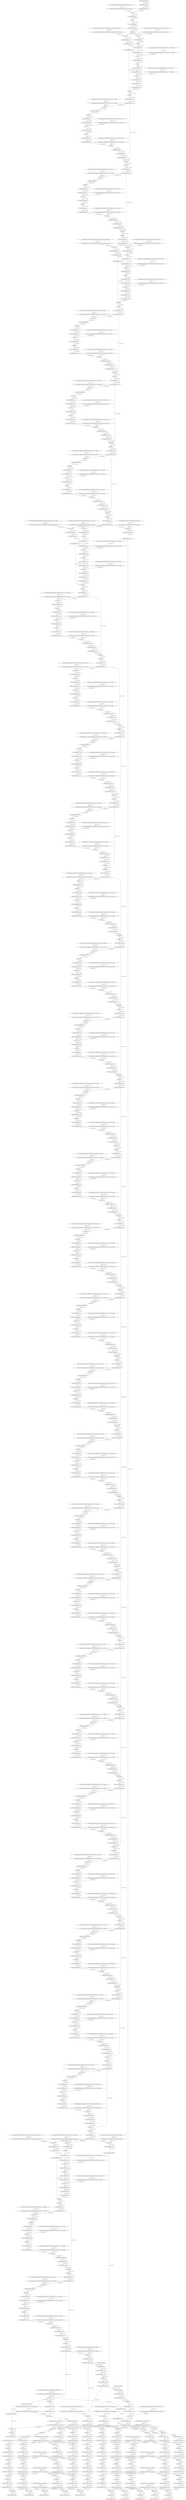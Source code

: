 strict digraph  {
"0 QuantizeLinear_input_1" [id=0, type=QuantizeLinear];
"1 DequantizeLinear_input_1" [id=1, type=DequantizeLinear];
"2 QuantizeLinear_backbones.ResNet101FPN.features.conv1.weight_1" [id=2, type=QuantizeLinear];
"3 DequantizeLinear_backbones.ResNet101FPN.features.conv1.weight_1" [id=3, type=DequantizeLinear];
"4 Conv_0" [id=4, type=Conv];
"5 BatchNormalization_1" [id=5, type=BatchNormalization];
"6 Relu_2" [id=6, type=Relu];
"7 QuantizeLinear_665_1" [id=7, type=QuantizeLinear];
"8 DequantizeLinear_665_1" [id=8, type=DequantizeLinear];
"9 MaxPool_3" [id=9, type=MaxPool];
"10 QuantizeLinear_backbones.ResNet101FPN.features.layer1.0.conv1.weight_1" [id=10, type=QuantizeLinear];
"11 DequantizeLinear_backbones.ResNet101FPN.features.layer1.0.conv1.weight_1" [id=11, type=DequantizeLinear];
"12 Conv_4" [id=12, type=Conv];
"13 BatchNormalization_5" [id=13, type=BatchNormalization];
"14 Relu_6" [id=14, type=Relu];
"15 QuantizeLinear_669_1" [id=15, type=QuantizeLinear];
"16 DequantizeLinear_669_1" [id=16, type=DequantizeLinear];
"17 QuantizeLinear_backbones.ResNet101FPN.features.layer1.0.conv2.weight_1" [id=17, type=QuantizeLinear];
"18 DequantizeLinear_backbones.ResNet101FPN.features.layer1.0.conv2.weight_1" [id=18, type=DequantizeLinear];
"19 Conv_7" [id=19, type=Conv];
"20 BatchNormalization_8" [id=20, type=BatchNormalization];
"21 Relu_9" [id=21, type=Relu];
"22 QuantizeLinear_672_1" [id=22, type=QuantizeLinear];
"23 DequantizeLinear_672_1" [id=23, type=DequantizeLinear];
"24 QuantizeLinear_backbones.ResNet101FPN.features.layer1.0.conv3.weight_1" [id=24, type=QuantizeLinear];
"25 DequantizeLinear_backbones.ResNet101FPN.features.layer1.0.conv3.weight_1" [id=25, type=DequantizeLinear];
"26 Conv_10" [id=26, type=Conv];
"27 BatchNormalization_11" [id=27, type=BatchNormalization];
"28 QuantizeLinear_backbones.ResNet101FPN.features.layer1.0.downsample.0.weight_1" [id=28, type=QuantizeLinear];
"29 DequantizeLinear_backbones.ResNet101FPN.features.layer1.0.downsample.0.weight_1" [id=29, type=DequantizeLinear];
"30 Conv_12" [id=30, type=Conv];
"31 BatchNormalization_13" [id=31, type=BatchNormalization];
"32 QuantizeLinear_674_1" [id=32, type=QuantizeLinear];
"33 DequantizeLinear_674_1" [id=33, type=DequantizeLinear];
"34 QuantizeLinear_676_1" [id=34, type=QuantizeLinear];
"35 DequantizeLinear_676_1" [id=35, type=DequantizeLinear];
"36 Add_14" [id=36, type=Add];
"37 Relu_15" [id=37, type=Relu];
"38 QuantizeLinear_678_1" [id=38, type=QuantizeLinear];
"39 DequantizeLinear_678_1" [id=39, type=DequantizeLinear];
"40 QuantizeLinear_backbones.ResNet101FPN.features.layer1.1.conv1.weight_1" [id=40, type=QuantizeLinear];
"41 DequantizeLinear_backbones.ResNet101FPN.features.layer1.1.conv1.weight_1" [id=41, type=DequantizeLinear];
"42 Conv_16" [id=42, type=Conv];
"43 BatchNormalization_17" [id=43, type=BatchNormalization];
"44 Relu_18" [id=44, type=Relu];
"45 QuantizeLinear_681_1" [id=45, type=QuantizeLinear];
"46 DequantizeLinear_681_1" [id=46, type=DequantizeLinear];
"47 QuantizeLinear_backbones.ResNet101FPN.features.layer1.1.conv2.weight_1" [id=47, type=QuantizeLinear];
"48 DequantizeLinear_backbones.ResNet101FPN.features.layer1.1.conv2.weight_1" [id=48, type=DequantizeLinear];
"49 Conv_19" [id=49, type=Conv];
"50 BatchNormalization_20" [id=50, type=BatchNormalization];
"51 Relu_21" [id=51, type=Relu];
"52 QuantizeLinear_684_1" [id=52, type=QuantizeLinear];
"53 DequantizeLinear_684_1" [id=53, type=DequantizeLinear];
"54 QuantizeLinear_backbones.ResNet101FPN.features.layer1.1.conv3.weight_1" [id=54, type=QuantizeLinear];
"55 DequantizeLinear_backbones.ResNet101FPN.features.layer1.1.conv3.weight_1" [id=55, type=DequantizeLinear];
"56 Conv_22" [id=56, type=Conv];
"57 BatchNormalization_23" [id=57, type=BatchNormalization];
"58 QuantizeLinear_686_1" [id=58, type=QuantizeLinear];
"59 DequantizeLinear_686_1" [id=59, type=DequantizeLinear];
"60 Add_24" [id=60, type=Add];
"61 Relu_25" [id=61, type=Relu];
"62 QuantizeLinear_688_1" [id=62, type=QuantizeLinear];
"63 DequantizeLinear_688_1" [id=63, type=DequantizeLinear];
"64 QuantizeLinear_backbones.ResNet101FPN.features.layer1.2.conv1.weight_1" [id=64, type=QuantizeLinear];
"65 DequantizeLinear_backbones.ResNet101FPN.features.layer1.2.conv1.weight_1" [id=65, type=DequantizeLinear];
"66 Conv_26" [id=66, type=Conv];
"67 BatchNormalization_27" [id=67, type=BatchNormalization];
"68 Relu_28" [id=68, type=Relu];
"69 QuantizeLinear_691_1" [id=69, type=QuantizeLinear];
"70 DequantizeLinear_691_1" [id=70, type=DequantizeLinear];
"71 QuantizeLinear_backbones.ResNet101FPN.features.layer1.2.conv2.weight_1" [id=71, type=QuantizeLinear];
"72 DequantizeLinear_backbones.ResNet101FPN.features.layer1.2.conv2.weight_1" [id=72, type=DequantizeLinear];
"73 Conv_29" [id=73, type=Conv];
"74 BatchNormalization_30" [id=74, type=BatchNormalization];
"75 Relu_31" [id=75, type=Relu];
"76 QuantizeLinear_694_1" [id=76, type=QuantizeLinear];
"77 DequantizeLinear_694_1" [id=77, type=DequantizeLinear];
"78 QuantizeLinear_backbones.ResNet101FPN.features.layer1.2.conv3.weight_1" [id=78, type=QuantizeLinear];
"79 DequantizeLinear_backbones.ResNet101FPN.features.layer1.2.conv3.weight_1" [id=79, type=DequantizeLinear];
"80 Conv_32" [id=80, type=Conv];
"81 BatchNormalization_33" [id=81, type=BatchNormalization];
"82 QuantizeLinear_696_1" [id=82, type=QuantizeLinear];
"83 DequantizeLinear_696_1" [id=83, type=DequantizeLinear];
"84 Add_34" [id=84, type=Add];
"85 Relu_35" [id=85, type=Relu];
"86 QuantizeLinear_698_1" [id=86, type=QuantizeLinear];
"87 DequantizeLinear_698_1" [id=87, type=DequantizeLinear];
"88 QuantizeLinear_backbones.ResNet101FPN.features.layer2.0.conv1.weight_1" [id=88, type=QuantizeLinear];
"89 DequantizeLinear_backbones.ResNet101FPN.features.layer2.0.conv1.weight_1" [id=89, type=DequantizeLinear];
"90 Conv_36" [id=90, type=Conv];
"91 BatchNormalization_37" [id=91, type=BatchNormalization];
"92 Relu_38" [id=92, type=Relu];
"93 QuantizeLinear_701_1" [id=93, type=QuantizeLinear];
"94 DequantizeLinear_701_1" [id=94, type=DequantizeLinear];
"95 QuantizeLinear_backbones.ResNet101FPN.features.layer2.0.conv2.weight_1" [id=95, type=QuantizeLinear];
"96 DequantizeLinear_backbones.ResNet101FPN.features.layer2.0.conv2.weight_1" [id=96, type=DequantizeLinear];
"97 Conv_39" [id=97, type=Conv];
"98 BatchNormalization_40" [id=98, type=BatchNormalization];
"99 Relu_41" [id=99, type=Relu];
"100 QuantizeLinear_704_1" [id=100, type=QuantizeLinear];
"101 DequantizeLinear_704_1" [id=101, type=DequantizeLinear];
"102 QuantizeLinear_backbones.ResNet101FPN.features.layer2.0.conv3.weight_1" [id=102, type=QuantizeLinear];
"103 DequantizeLinear_backbones.ResNet101FPN.features.layer2.0.conv3.weight_1" [id=103, type=DequantizeLinear];
"104 Conv_42" [id=104, type=Conv];
"105 BatchNormalization_43" [id=105, type=BatchNormalization];
"106 QuantizeLinear_backbones.ResNet101FPN.features.layer2.0.downsample.0.weight_1" [id=106, type=QuantizeLinear];
"107 DequantizeLinear_backbones.ResNet101FPN.features.layer2.0.downsample.0.weight_1" [id=107, type=DequantizeLinear];
"108 Conv_44" [id=108, type=Conv];
"109 BatchNormalization_45" [id=109, type=BatchNormalization];
"110 QuantizeLinear_706_1" [id=110, type=QuantizeLinear];
"111 DequantizeLinear_706_1" [id=111, type=DequantizeLinear];
"112 QuantizeLinear_708_1" [id=112, type=QuantizeLinear];
"113 DequantizeLinear_708_1" [id=113, type=DequantizeLinear];
"114 Add_46" [id=114, type=Add];
"115 Relu_47" [id=115, type=Relu];
"116 QuantizeLinear_710_1" [id=116, type=QuantizeLinear];
"117 DequantizeLinear_710_1" [id=117, type=DequantizeLinear];
"118 QuantizeLinear_backbones.ResNet101FPN.features.layer2.1.conv1.weight_1" [id=118, type=QuantizeLinear];
"119 DequantizeLinear_backbones.ResNet101FPN.features.layer2.1.conv1.weight_1" [id=119, type=DequantizeLinear];
"120 Conv_48" [id=120, type=Conv];
"121 BatchNormalization_49" [id=121, type=BatchNormalization];
"122 Relu_50" [id=122, type=Relu];
"123 QuantizeLinear_713_1" [id=123, type=QuantizeLinear];
"124 DequantizeLinear_713_1" [id=124, type=DequantizeLinear];
"125 QuantizeLinear_backbones.ResNet101FPN.features.layer2.1.conv2.weight_1" [id=125, type=QuantizeLinear];
"126 DequantizeLinear_backbones.ResNet101FPN.features.layer2.1.conv2.weight_1" [id=126, type=DequantizeLinear];
"127 Conv_51" [id=127, type=Conv];
"128 BatchNormalization_52" [id=128, type=BatchNormalization];
"129 Relu_53" [id=129, type=Relu];
"130 QuantizeLinear_716_1" [id=130, type=QuantizeLinear];
"131 DequantizeLinear_716_1" [id=131, type=DequantizeLinear];
"132 QuantizeLinear_backbones.ResNet101FPN.features.layer2.1.conv3.weight_1" [id=132, type=QuantizeLinear];
"133 DequantizeLinear_backbones.ResNet101FPN.features.layer2.1.conv3.weight_1" [id=133, type=DequantizeLinear];
"134 Conv_54" [id=134, type=Conv];
"135 BatchNormalization_55" [id=135, type=BatchNormalization];
"136 QuantizeLinear_718_1" [id=136, type=QuantizeLinear];
"137 DequantizeLinear_718_1" [id=137, type=DequantizeLinear];
"138 Add_56" [id=138, type=Add];
"139 Relu_57" [id=139, type=Relu];
"140 QuantizeLinear_720_1" [id=140, type=QuantizeLinear];
"141 DequantizeLinear_720_1" [id=141, type=DequantizeLinear];
"142 QuantizeLinear_backbones.ResNet101FPN.features.layer2.2.conv1.weight_1" [id=142, type=QuantizeLinear];
"143 DequantizeLinear_backbones.ResNet101FPN.features.layer2.2.conv1.weight_1" [id=143, type=DequantizeLinear];
"144 Conv_58" [id=144, type=Conv];
"145 BatchNormalization_59" [id=145, type=BatchNormalization];
"146 Relu_60" [id=146, type=Relu];
"147 QuantizeLinear_723_1" [id=147, type=QuantizeLinear];
"148 DequantizeLinear_723_1" [id=148, type=DequantizeLinear];
"149 QuantizeLinear_backbones.ResNet101FPN.features.layer2.2.conv2.weight_1" [id=149, type=QuantizeLinear];
"150 DequantizeLinear_backbones.ResNet101FPN.features.layer2.2.conv2.weight_1" [id=150, type=DequantizeLinear];
"151 Conv_61" [id=151, type=Conv];
"152 BatchNormalization_62" [id=152, type=BatchNormalization];
"153 Relu_63" [id=153, type=Relu];
"154 QuantizeLinear_726_1" [id=154, type=QuantizeLinear];
"155 DequantizeLinear_726_1" [id=155, type=DequantizeLinear];
"156 QuantizeLinear_backbones.ResNet101FPN.features.layer2.2.conv3.weight_1" [id=156, type=QuantizeLinear];
"157 DequantizeLinear_backbones.ResNet101FPN.features.layer2.2.conv3.weight_1" [id=157, type=DequantizeLinear];
"158 Conv_64" [id=158, type=Conv];
"159 BatchNormalization_65" [id=159, type=BatchNormalization];
"160 QuantizeLinear_728_1" [id=160, type=QuantizeLinear];
"161 DequantizeLinear_728_1" [id=161, type=DequantizeLinear];
"162 Add_66" [id=162, type=Add];
"163 Relu_67" [id=163, type=Relu];
"164 QuantizeLinear_730_1" [id=164, type=QuantizeLinear];
"165 DequantizeLinear_730_1" [id=165, type=DequantizeLinear];
"166 QuantizeLinear_backbones.ResNet101FPN.features.layer2.3.conv1.weight_1" [id=166, type=QuantizeLinear];
"167 DequantizeLinear_backbones.ResNet101FPN.features.layer2.3.conv1.weight_1" [id=167, type=DequantizeLinear];
"168 Conv_68" [id=168, type=Conv];
"169 BatchNormalization_69" [id=169, type=BatchNormalization];
"170 Relu_70" [id=170, type=Relu];
"171 QuantizeLinear_733_1" [id=171, type=QuantizeLinear];
"172 DequantizeLinear_733_1" [id=172, type=DequantizeLinear];
"173 QuantizeLinear_backbones.ResNet101FPN.features.layer2.3.conv2.weight_1" [id=173, type=QuantizeLinear];
"174 DequantizeLinear_backbones.ResNet101FPN.features.layer2.3.conv2.weight_1" [id=174, type=DequantizeLinear];
"175 Conv_71" [id=175, type=Conv];
"176 BatchNormalization_72" [id=176, type=BatchNormalization];
"177 Relu_73" [id=177, type=Relu];
"178 QuantizeLinear_736_1" [id=178, type=QuantizeLinear];
"179 DequantizeLinear_736_1" [id=179, type=DequantizeLinear];
"180 QuantizeLinear_backbones.ResNet101FPN.features.layer2.3.conv3.weight_1" [id=180, type=QuantizeLinear];
"181 DequantizeLinear_backbones.ResNet101FPN.features.layer2.3.conv3.weight_1" [id=181, type=DequantizeLinear];
"182 Conv_74" [id=182, type=Conv];
"183 BatchNormalization_75" [id=183, type=BatchNormalization];
"184 QuantizeLinear_738_1" [id=184, type=QuantizeLinear];
"185 DequantizeLinear_738_1" [id=185, type=DequantizeLinear];
"186 Add_76" [id=186, type=Add];
"187 Relu_77" [id=187, type=Relu];
"188 QuantizeLinear_740_1" [id=188, type=QuantizeLinear];
"189 DequantizeLinear_740_1" [id=189, type=DequantizeLinear];
"190 QuantizeLinear_backbones.ResNet101FPN.features.layer3.0.conv1.weight_1" [id=190, type=QuantizeLinear];
"191 DequantizeLinear_backbones.ResNet101FPN.features.layer3.0.conv1.weight_1" [id=191, type=DequantizeLinear];
"192 Conv_78" [id=192, type=Conv];
"193 BatchNormalization_79" [id=193, type=BatchNormalization];
"194 Relu_80" [id=194, type=Relu];
"195 QuantizeLinear_743_1" [id=195, type=QuantizeLinear];
"196 DequantizeLinear_743_1" [id=196, type=DequantizeLinear];
"197 QuantizeLinear_backbones.ResNet101FPN.features.layer3.0.conv2.weight_1" [id=197, type=QuantizeLinear];
"198 DequantizeLinear_backbones.ResNet101FPN.features.layer3.0.conv2.weight_1" [id=198, type=DequantizeLinear];
"199 Conv_81" [id=199, type=Conv];
"200 BatchNormalization_82" [id=200, type=BatchNormalization];
"201 Relu_83" [id=201, type=Relu];
"202 QuantizeLinear_746_1" [id=202, type=QuantizeLinear];
"203 DequantizeLinear_746_1" [id=203, type=DequantizeLinear];
"204 QuantizeLinear_backbones.ResNet101FPN.features.layer3.0.conv3.weight_1" [id=204, type=QuantizeLinear];
"205 DequantizeLinear_backbones.ResNet101FPN.features.layer3.0.conv3.weight_1" [id=205, type=DequantizeLinear];
"206 Conv_84" [id=206, type=Conv];
"207 BatchNormalization_85" [id=207, type=BatchNormalization];
"208 QuantizeLinear_backbones.ResNet101FPN.features.layer3.0.downsample.0.weight_1" [id=208, type=QuantizeLinear];
"209 DequantizeLinear_backbones.ResNet101FPN.features.layer3.0.downsample.0.weight_1" [id=209, type=DequantizeLinear];
"210 Conv_86" [id=210, type=Conv];
"211 BatchNormalization_87" [id=211, type=BatchNormalization];
"212 QuantizeLinear_748_1" [id=212, type=QuantizeLinear];
"213 DequantizeLinear_748_1" [id=213, type=DequantizeLinear];
"214 QuantizeLinear_750_1" [id=214, type=QuantizeLinear];
"215 DequantizeLinear_750_1" [id=215, type=DequantizeLinear];
"216 Add_88" [id=216, type=Add];
"217 Relu_89" [id=217, type=Relu];
"218 QuantizeLinear_752_1" [id=218, type=QuantizeLinear];
"219 DequantizeLinear_752_1" [id=219, type=DequantizeLinear];
"220 QuantizeLinear_backbones.ResNet101FPN.features.layer3.1.conv1.weight_1" [id=220, type=QuantizeLinear];
"221 DequantizeLinear_backbones.ResNet101FPN.features.layer3.1.conv1.weight_1" [id=221, type=DequantizeLinear];
"222 Conv_90" [id=222, type=Conv];
"223 BatchNormalization_91" [id=223, type=BatchNormalization];
"224 Relu_92" [id=224, type=Relu];
"225 QuantizeLinear_755_1" [id=225, type=QuantizeLinear];
"226 DequantizeLinear_755_1" [id=226, type=DequantizeLinear];
"227 QuantizeLinear_backbones.ResNet101FPN.features.layer3.1.conv2.weight_1" [id=227, type=QuantizeLinear];
"228 DequantizeLinear_backbones.ResNet101FPN.features.layer3.1.conv2.weight_1" [id=228, type=DequantizeLinear];
"229 Conv_93" [id=229, type=Conv];
"230 BatchNormalization_94" [id=230, type=BatchNormalization];
"231 Relu_95" [id=231, type=Relu];
"232 QuantizeLinear_758_1" [id=232, type=QuantizeLinear];
"233 DequantizeLinear_758_1" [id=233, type=DequantizeLinear];
"234 QuantizeLinear_backbones.ResNet101FPN.features.layer3.1.conv3.weight_1" [id=234, type=QuantizeLinear];
"235 DequantizeLinear_backbones.ResNet101FPN.features.layer3.1.conv3.weight_1" [id=235, type=DequantizeLinear];
"236 Conv_96" [id=236, type=Conv];
"237 BatchNormalization_97" [id=237, type=BatchNormalization];
"238 QuantizeLinear_760_1" [id=238, type=QuantizeLinear];
"239 DequantizeLinear_760_1" [id=239, type=DequantizeLinear];
"240 Add_98" [id=240, type=Add];
"241 Relu_99" [id=241, type=Relu];
"242 QuantizeLinear_762_1" [id=242, type=QuantizeLinear];
"243 DequantizeLinear_762_1" [id=243, type=DequantizeLinear];
"244 QuantizeLinear_backbones.ResNet101FPN.features.layer3.2.conv1.weight_1" [id=244, type=QuantizeLinear];
"245 DequantizeLinear_backbones.ResNet101FPN.features.layer3.2.conv1.weight_1" [id=245, type=DequantizeLinear];
"246 Conv_100" [id=246, type=Conv];
"247 BatchNormalization_101" [id=247, type=BatchNormalization];
"248 Relu_102" [id=248, type=Relu];
"249 QuantizeLinear_765_1" [id=249, type=QuantizeLinear];
"250 DequantizeLinear_765_1" [id=250, type=DequantizeLinear];
"251 QuantizeLinear_backbones.ResNet101FPN.features.layer3.2.conv2.weight_1" [id=251, type=QuantizeLinear];
"252 DequantizeLinear_backbones.ResNet101FPN.features.layer3.2.conv2.weight_1" [id=252, type=DequantizeLinear];
"253 Conv_103" [id=253, type=Conv];
"254 BatchNormalization_104" [id=254, type=BatchNormalization];
"255 Relu_105" [id=255, type=Relu];
"256 QuantizeLinear_768_1" [id=256, type=QuantizeLinear];
"257 DequantizeLinear_768_1" [id=257, type=DequantizeLinear];
"258 QuantizeLinear_backbones.ResNet101FPN.features.layer3.2.conv3.weight_1" [id=258, type=QuantizeLinear];
"259 DequantizeLinear_backbones.ResNet101FPN.features.layer3.2.conv3.weight_1" [id=259, type=DequantizeLinear];
"260 Conv_106" [id=260, type=Conv];
"261 BatchNormalization_107" [id=261, type=BatchNormalization];
"262 QuantizeLinear_770_1" [id=262, type=QuantizeLinear];
"263 DequantizeLinear_770_1" [id=263, type=DequantizeLinear];
"264 Add_108" [id=264, type=Add];
"265 Relu_109" [id=265, type=Relu];
"266 QuantizeLinear_772_1" [id=266, type=QuantizeLinear];
"267 DequantizeLinear_772_1" [id=267, type=DequantizeLinear];
"268 QuantizeLinear_backbones.ResNet101FPN.features.layer3.3.conv1.weight_1" [id=268, type=QuantizeLinear];
"269 DequantizeLinear_backbones.ResNet101FPN.features.layer3.3.conv1.weight_1" [id=269, type=DequantizeLinear];
"270 Conv_110" [id=270, type=Conv];
"271 BatchNormalization_111" [id=271, type=BatchNormalization];
"272 Relu_112" [id=272, type=Relu];
"273 QuantizeLinear_775_1" [id=273, type=QuantizeLinear];
"274 DequantizeLinear_775_1" [id=274, type=DequantizeLinear];
"275 QuantizeLinear_backbones.ResNet101FPN.features.layer3.3.conv2.weight_1" [id=275, type=QuantizeLinear];
"276 DequantizeLinear_backbones.ResNet101FPN.features.layer3.3.conv2.weight_1" [id=276, type=DequantizeLinear];
"277 Conv_113" [id=277, type=Conv];
"278 BatchNormalization_114" [id=278, type=BatchNormalization];
"279 Relu_115" [id=279, type=Relu];
"280 QuantizeLinear_778_1" [id=280, type=QuantizeLinear];
"281 DequantizeLinear_778_1" [id=281, type=DequantizeLinear];
"282 QuantizeLinear_backbones.ResNet101FPN.features.layer3.3.conv3.weight_1" [id=282, type=QuantizeLinear];
"283 DequantizeLinear_backbones.ResNet101FPN.features.layer3.3.conv3.weight_1" [id=283, type=DequantizeLinear];
"284 Conv_116" [id=284, type=Conv];
"285 BatchNormalization_117" [id=285, type=BatchNormalization];
"286 QuantizeLinear_780_1" [id=286, type=QuantizeLinear];
"287 DequantizeLinear_780_1" [id=287, type=DequantizeLinear];
"288 Add_118" [id=288, type=Add];
"289 Relu_119" [id=289, type=Relu];
"290 QuantizeLinear_782_1" [id=290, type=QuantizeLinear];
"291 DequantizeLinear_782_1" [id=291, type=DequantizeLinear];
"292 QuantizeLinear_backbones.ResNet101FPN.features.layer3.4.conv1.weight_1" [id=292, type=QuantizeLinear];
"293 DequantizeLinear_backbones.ResNet101FPN.features.layer3.4.conv1.weight_1" [id=293, type=DequantizeLinear];
"294 Conv_120" [id=294, type=Conv];
"295 BatchNormalization_121" [id=295, type=BatchNormalization];
"296 Relu_122" [id=296, type=Relu];
"297 QuantizeLinear_785_1" [id=297, type=QuantizeLinear];
"298 DequantizeLinear_785_1" [id=298, type=DequantizeLinear];
"299 QuantizeLinear_backbones.ResNet101FPN.features.layer3.4.conv2.weight_1" [id=299, type=QuantizeLinear];
"300 DequantizeLinear_backbones.ResNet101FPN.features.layer3.4.conv2.weight_1" [id=300, type=DequantizeLinear];
"301 Conv_123" [id=301, type=Conv];
"302 BatchNormalization_124" [id=302, type=BatchNormalization];
"303 Relu_125" [id=303, type=Relu];
"304 QuantizeLinear_788_1" [id=304, type=QuantizeLinear];
"305 DequantizeLinear_788_1" [id=305, type=DequantizeLinear];
"306 QuantizeLinear_backbones.ResNet101FPN.features.layer3.4.conv3.weight_1" [id=306, type=QuantizeLinear];
"307 DequantizeLinear_backbones.ResNet101FPN.features.layer3.4.conv3.weight_1" [id=307, type=DequantizeLinear];
"308 Conv_126" [id=308, type=Conv];
"309 BatchNormalization_127" [id=309, type=BatchNormalization];
"310 QuantizeLinear_790_1" [id=310, type=QuantizeLinear];
"311 DequantizeLinear_790_1" [id=311, type=DequantizeLinear];
"312 Add_128" [id=312, type=Add];
"313 Relu_129" [id=313, type=Relu];
"314 QuantizeLinear_792_1" [id=314, type=QuantizeLinear];
"315 DequantizeLinear_792_1" [id=315, type=DequantizeLinear];
"316 QuantizeLinear_backbones.ResNet101FPN.features.layer3.5.conv1.weight_1" [id=316, type=QuantizeLinear];
"317 DequantizeLinear_backbones.ResNet101FPN.features.layer3.5.conv1.weight_1" [id=317, type=DequantizeLinear];
"318 Conv_130" [id=318, type=Conv];
"319 BatchNormalization_131" [id=319, type=BatchNormalization];
"320 Relu_132" [id=320, type=Relu];
"321 QuantizeLinear_795_1" [id=321, type=QuantizeLinear];
"322 DequantizeLinear_795_1" [id=322, type=DequantizeLinear];
"323 QuantizeLinear_backbones.ResNet101FPN.features.layer3.5.conv2.weight_1" [id=323, type=QuantizeLinear];
"324 DequantizeLinear_backbones.ResNet101FPN.features.layer3.5.conv2.weight_1" [id=324, type=DequantizeLinear];
"325 Conv_133" [id=325, type=Conv];
"326 BatchNormalization_134" [id=326, type=BatchNormalization];
"327 Relu_135" [id=327, type=Relu];
"328 QuantizeLinear_798_1" [id=328, type=QuantizeLinear];
"329 DequantizeLinear_798_1" [id=329, type=DequantizeLinear];
"330 QuantizeLinear_backbones.ResNet101FPN.features.layer3.5.conv3.weight_1" [id=330, type=QuantizeLinear];
"331 DequantizeLinear_backbones.ResNet101FPN.features.layer3.5.conv3.weight_1" [id=331, type=DequantizeLinear];
"332 Conv_136" [id=332, type=Conv];
"333 BatchNormalization_137" [id=333, type=BatchNormalization];
"334 QuantizeLinear_800_1" [id=334, type=QuantizeLinear];
"335 DequantizeLinear_800_1" [id=335, type=DequantizeLinear];
"336 Add_138" [id=336, type=Add];
"337 Relu_139" [id=337, type=Relu];
"338 QuantizeLinear_802_1" [id=338, type=QuantizeLinear];
"339 DequantizeLinear_802_1" [id=339, type=DequantizeLinear];
"340 QuantizeLinear_backbones.ResNet101FPN.features.layer3.6.conv1.weight_1" [id=340, type=QuantizeLinear];
"341 DequantizeLinear_backbones.ResNet101FPN.features.layer3.6.conv1.weight_1" [id=341, type=DequantizeLinear];
"342 Conv_140" [id=342, type=Conv];
"343 BatchNormalization_141" [id=343, type=BatchNormalization];
"344 Relu_142" [id=344, type=Relu];
"345 QuantizeLinear_805_1" [id=345, type=QuantizeLinear];
"346 DequantizeLinear_805_1" [id=346, type=DequantizeLinear];
"347 QuantizeLinear_backbones.ResNet101FPN.features.layer3.6.conv2.weight_1" [id=347, type=QuantizeLinear];
"348 DequantizeLinear_backbones.ResNet101FPN.features.layer3.6.conv2.weight_1" [id=348, type=DequantizeLinear];
"349 Conv_143" [id=349, type=Conv];
"350 BatchNormalization_144" [id=350, type=BatchNormalization];
"351 Relu_145" [id=351, type=Relu];
"352 QuantizeLinear_808_1" [id=352, type=QuantizeLinear];
"353 DequantizeLinear_808_1" [id=353, type=DequantizeLinear];
"354 QuantizeLinear_backbones.ResNet101FPN.features.layer3.6.conv3.weight_1" [id=354, type=QuantizeLinear];
"355 DequantizeLinear_backbones.ResNet101FPN.features.layer3.6.conv3.weight_1" [id=355, type=DequantizeLinear];
"356 Conv_146" [id=356, type=Conv];
"357 BatchNormalization_147" [id=357, type=BatchNormalization];
"358 QuantizeLinear_810_1" [id=358, type=QuantizeLinear];
"359 DequantizeLinear_810_1" [id=359, type=DequantizeLinear];
"360 Add_148" [id=360, type=Add];
"361 Relu_149" [id=361, type=Relu];
"362 QuantizeLinear_812_1" [id=362, type=QuantizeLinear];
"363 DequantizeLinear_812_1" [id=363, type=DequantizeLinear];
"364 QuantizeLinear_backbones.ResNet101FPN.features.layer3.7.conv1.weight_1" [id=364, type=QuantizeLinear];
"365 DequantizeLinear_backbones.ResNet101FPN.features.layer3.7.conv1.weight_1" [id=365, type=DequantizeLinear];
"366 Conv_150" [id=366, type=Conv];
"367 BatchNormalization_151" [id=367, type=BatchNormalization];
"368 Relu_152" [id=368, type=Relu];
"369 QuantizeLinear_815_1" [id=369, type=QuantizeLinear];
"370 DequantizeLinear_815_1" [id=370, type=DequantizeLinear];
"371 QuantizeLinear_backbones.ResNet101FPN.features.layer3.7.conv2.weight_1" [id=371, type=QuantizeLinear];
"372 DequantizeLinear_backbones.ResNet101FPN.features.layer3.7.conv2.weight_1" [id=372, type=DequantizeLinear];
"373 Conv_153" [id=373, type=Conv];
"374 BatchNormalization_154" [id=374, type=BatchNormalization];
"375 Relu_155" [id=375, type=Relu];
"376 QuantizeLinear_818_1" [id=376, type=QuantizeLinear];
"377 DequantizeLinear_818_1" [id=377, type=DequantizeLinear];
"378 QuantizeLinear_backbones.ResNet101FPN.features.layer3.7.conv3.weight_1" [id=378, type=QuantizeLinear];
"379 DequantizeLinear_backbones.ResNet101FPN.features.layer3.7.conv3.weight_1" [id=379, type=DequantizeLinear];
"380 Conv_156" [id=380, type=Conv];
"381 BatchNormalization_157" [id=381, type=BatchNormalization];
"382 QuantizeLinear_820_1" [id=382, type=QuantizeLinear];
"383 DequantizeLinear_820_1" [id=383, type=DequantizeLinear];
"384 Add_158" [id=384, type=Add];
"385 Relu_159" [id=385, type=Relu];
"386 QuantizeLinear_822_1" [id=386, type=QuantizeLinear];
"387 DequantizeLinear_822_1" [id=387, type=DequantizeLinear];
"388 QuantizeLinear_backbones.ResNet101FPN.features.layer3.8.conv1.weight_1" [id=388, type=QuantizeLinear];
"389 DequantizeLinear_backbones.ResNet101FPN.features.layer3.8.conv1.weight_1" [id=389, type=DequantizeLinear];
"390 Conv_160" [id=390, type=Conv];
"391 BatchNormalization_161" [id=391, type=BatchNormalization];
"392 Relu_162" [id=392, type=Relu];
"393 QuantizeLinear_825_1" [id=393, type=QuantizeLinear];
"394 DequantizeLinear_825_1" [id=394, type=DequantizeLinear];
"395 QuantizeLinear_backbones.ResNet101FPN.features.layer3.8.conv2.weight_1" [id=395, type=QuantizeLinear];
"396 DequantizeLinear_backbones.ResNet101FPN.features.layer3.8.conv2.weight_1" [id=396, type=DequantizeLinear];
"397 Conv_163" [id=397, type=Conv];
"398 BatchNormalization_164" [id=398, type=BatchNormalization];
"399 Relu_165" [id=399, type=Relu];
"400 QuantizeLinear_828_1" [id=400, type=QuantizeLinear];
"401 DequantizeLinear_828_1" [id=401, type=DequantizeLinear];
"402 QuantizeLinear_backbones.ResNet101FPN.features.layer3.8.conv3.weight_1" [id=402, type=QuantizeLinear];
"403 DequantizeLinear_backbones.ResNet101FPN.features.layer3.8.conv3.weight_1" [id=403, type=DequantizeLinear];
"404 Conv_166" [id=404, type=Conv];
"405 BatchNormalization_167" [id=405, type=BatchNormalization];
"406 QuantizeLinear_830_1" [id=406, type=QuantizeLinear];
"407 DequantizeLinear_830_1" [id=407, type=DequantizeLinear];
"408 Add_168" [id=408, type=Add];
"409 Relu_169" [id=409, type=Relu];
"410 QuantizeLinear_832_1" [id=410, type=QuantizeLinear];
"411 DequantizeLinear_832_1" [id=411, type=DequantizeLinear];
"412 QuantizeLinear_backbones.ResNet101FPN.features.layer3.9.conv1.weight_1" [id=412, type=QuantizeLinear];
"413 DequantizeLinear_backbones.ResNet101FPN.features.layer3.9.conv1.weight_1" [id=413, type=DequantizeLinear];
"414 Conv_170" [id=414, type=Conv];
"415 BatchNormalization_171" [id=415, type=BatchNormalization];
"416 Relu_172" [id=416, type=Relu];
"417 QuantizeLinear_835_1" [id=417, type=QuantizeLinear];
"418 DequantizeLinear_835_1" [id=418, type=DequantizeLinear];
"419 QuantizeLinear_backbones.ResNet101FPN.features.layer3.9.conv2.weight_1" [id=419, type=QuantizeLinear];
"420 DequantizeLinear_backbones.ResNet101FPN.features.layer3.9.conv2.weight_1" [id=420, type=DequantizeLinear];
"421 Conv_173" [id=421, type=Conv];
"422 BatchNormalization_174" [id=422, type=BatchNormalization];
"423 Relu_175" [id=423, type=Relu];
"424 QuantizeLinear_838_1" [id=424, type=QuantizeLinear];
"425 DequantizeLinear_838_1" [id=425, type=DequantizeLinear];
"426 QuantizeLinear_backbones.ResNet101FPN.features.layer3.9.conv3.weight_1" [id=426, type=QuantizeLinear];
"427 DequantizeLinear_backbones.ResNet101FPN.features.layer3.9.conv3.weight_1" [id=427, type=DequantizeLinear];
"428 Conv_176" [id=428, type=Conv];
"429 BatchNormalization_177" [id=429, type=BatchNormalization];
"430 QuantizeLinear_840_1" [id=430, type=QuantizeLinear];
"431 DequantizeLinear_840_1" [id=431, type=DequantizeLinear];
"432 Add_178" [id=432, type=Add];
"433 Relu_179" [id=433, type=Relu];
"434 QuantizeLinear_842_1" [id=434, type=QuantizeLinear];
"435 DequantizeLinear_842_1" [id=435, type=DequantizeLinear];
"436 QuantizeLinear_backbones.ResNet101FPN.features.layer3.10.conv1.weight_1" [id=436, type=QuantizeLinear];
"437 DequantizeLinear_backbones.ResNet101FPN.features.layer3.10.conv1.weight_1" [id=437, type=DequantizeLinear];
"438 Conv_180" [id=438, type=Conv];
"439 BatchNormalization_181" [id=439, type=BatchNormalization];
"440 Relu_182" [id=440, type=Relu];
"441 QuantizeLinear_845_1" [id=441, type=QuantizeLinear];
"442 DequantizeLinear_845_1" [id=442, type=DequantizeLinear];
"443 QuantizeLinear_backbones.ResNet101FPN.features.layer3.10.conv2.weight_1" [id=443, type=QuantizeLinear];
"444 DequantizeLinear_backbones.ResNet101FPN.features.layer3.10.conv2.weight_1" [id=444, type=DequantizeLinear];
"445 Conv_183" [id=445, type=Conv];
"446 BatchNormalization_184" [id=446, type=BatchNormalization];
"447 Relu_185" [id=447, type=Relu];
"448 QuantizeLinear_848_1" [id=448, type=QuantizeLinear];
"449 DequantizeLinear_848_1" [id=449, type=DequantizeLinear];
"450 QuantizeLinear_backbones.ResNet101FPN.features.layer3.10.conv3.weight_1" [id=450, type=QuantizeLinear];
"451 DequantizeLinear_backbones.ResNet101FPN.features.layer3.10.conv3.weight_1" [id=451, type=DequantizeLinear];
"452 Conv_186" [id=452, type=Conv];
"453 BatchNormalization_187" [id=453, type=BatchNormalization];
"454 QuantizeLinear_850_1" [id=454, type=QuantizeLinear];
"455 DequantizeLinear_850_1" [id=455, type=DequantizeLinear];
"456 Add_188" [id=456, type=Add];
"457 Relu_189" [id=457, type=Relu];
"458 QuantizeLinear_852_1" [id=458, type=QuantizeLinear];
"459 DequantizeLinear_852_1" [id=459, type=DequantizeLinear];
"460 QuantizeLinear_backbones.ResNet101FPN.features.layer3.11.conv1.weight_1" [id=460, type=QuantizeLinear];
"461 DequantizeLinear_backbones.ResNet101FPN.features.layer3.11.conv1.weight_1" [id=461, type=DequantizeLinear];
"462 Conv_190" [id=462, type=Conv];
"463 BatchNormalization_191" [id=463, type=BatchNormalization];
"464 Relu_192" [id=464, type=Relu];
"465 QuantizeLinear_855_1" [id=465, type=QuantizeLinear];
"466 DequantizeLinear_855_1" [id=466, type=DequantizeLinear];
"467 QuantizeLinear_backbones.ResNet101FPN.features.layer3.11.conv2.weight_1" [id=467, type=QuantizeLinear];
"468 DequantizeLinear_backbones.ResNet101FPN.features.layer3.11.conv2.weight_1" [id=468, type=DequantizeLinear];
"469 Conv_193" [id=469, type=Conv];
"470 BatchNormalization_194" [id=470, type=BatchNormalization];
"471 Relu_195" [id=471, type=Relu];
"472 QuantizeLinear_858_1" [id=472, type=QuantizeLinear];
"473 DequantizeLinear_858_1" [id=473, type=DequantizeLinear];
"474 QuantizeLinear_backbones.ResNet101FPN.features.layer3.11.conv3.weight_1" [id=474, type=QuantizeLinear];
"475 DequantizeLinear_backbones.ResNet101FPN.features.layer3.11.conv3.weight_1" [id=475, type=DequantizeLinear];
"476 Conv_196" [id=476, type=Conv];
"477 BatchNormalization_197" [id=477, type=BatchNormalization];
"478 QuantizeLinear_860_1" [id=478, type=QuantizeLinear];
"479 DequantizeLinear_860_1" [id=479, type=DequantizeLinear];
"480 Add_198" [id=480, type=Add];
"481 Relu_199" [id=481, type=Relu];
"482 QuantizeLinear_862_1" [id=482, type=QuantizeLinear];
"483 DequantizeLinear_862_1" [id=483, type=DequantizeLinear];
"484 QuantizeLinear_backbones.ResNet101FPN.features.layer3.12.conv1.weight_1" [id=484, type=QuantizeLinear];
"485 DequantizeLinear_backbones.ResNet101FPN.features.layer3.12.conv1.weight_1" [id=485, type=DequantizeLinear];
"486 Conv_200" [id=486, type=Conv];
"487 BatchNormalization_201" [id=487, type=BatchNormalization];
"488 Relu_202" [id=488, type=Relu];
"489 QuantizeLinear_865_1" [id=489, type=QuantizeLinear];
"490 DequantizeLinear_865_1" [id=490, type=DequantizeLinear];
"491 QuantizeLinear_backbones.ResNet101FPN.features.layer3.12.conv2.weight_1" [id=491, type=QuantizeLinear];
"492 DequantizeLinear_backbones.ResNet101FPN.features.layer3.12.conv2.weight_1" [id=492, type=DequantizeLinear];
"493 Conv_203" [id=493, type=Conv];
"494 BatchNormalization_204" [id=494, type=BatchNormalization];
"495 Relu_205" [id=495, type=Relu];
"496 QuantizeLinear_868_1" [id=496, type=QuantizeLinear];
"497 DequantizeLinear_868_1" [id=497, type=DequantizeLinear];
"498 QuantizeLinear_backbones.ResNet101FPN.features.layer3.12.conv3.weight_1" [id=498, type=QuantizeLinear];
"499 DequantizeLinear_backbones.ResNet101FPN.features.layer3.12.conv3.weight_1" [id=499, type=DequantizeLinear];
"500 Conv_206" [id=500, type=Conv];
"501 BatchNormalization_207" [id=501, type=BatchNormalization];
"502 QuantizeLinear_870_1" [id=502, type=QuantizeLinear];
"503 DequantizeLinear_870_1" [id=503, type=DequantizeLinear];
"504 Add_208" [id=504, type=Add];
"505 Relu_209" [id=505, type=Relu];
"506 QuantizeLinear_872_1" [id=506, type=QuantizeLinear];
"507 DequantizeLinear_872_1" [id=507, type=DequantizeLinear];
"508 QuantizeLinear_backbones.ResNet101FPN.features.layer3.13.conv1.weight_1" [id=508, type=QuantizeLinear];
"509 DequantizeLinear_backbones.ResNet101FPN.features.layer3.13.conv1.weight_1" [id=509, type=DequantizeLinear];
"510 Conv_210" [id=510, type=Conv];
"511 BatchNormalization_211" [id=511, type=BatchNormalization];
"512 Relu_212" [id=512, type=Relu];
"513 QuantizeLinear_875_1" [id=513, type=QuantizeLinear];
"514 DequantizeLinear_875_1" [id=514, type=DequantizeLinear];
"515 QuantizeLinear_backbones.ResNet101FPN.features.layer3.13.conv2.weight_1" [id=515, type=QuantizeLinear];
"516 DequantizeLinear_backbones.ResNet101FPN.features.layer3.13.conv2.weight_1" [id=516, type=DequantizeLinear];
"517 Conv_213" [id=517, type=Conv];
"518 BatchNormalization_214" [id=518, type=BatchNormalization];
"519 Relu_215" [id=519, type=Relu];
"520 QuantizeLinear_878_1" [id=520, type=QuantizeLinear];
"521 DequantizeLinear_878_1" [id=521, type=DequantizeLinear];
"522 QuantizeLinear_backbones.ResNet101FPN.features.layer3.13.conv3.weight_1" [id=522, type=QuantizeLinear];
"523 DequantizeLinear_backbones.ResNet101FPN.features.layer3.13.conv3.weight_1" [id=523, type=DequantizeLinear];
"524 Conv_216" [id=524, type=Conv];
"525 BatchNormalization_217" [id=525, type=BatchNormalization];
"526 QuantizeLinear_880_1" [id=526, type=QuantizeLinear];
"527 DequantizeLinear_880_1" [id=527, type=DequantizeLinear];
"528 Add_218" [id=528, type=Add];
"529 Relu_219" [id=529, type=Relu];
"530 QuantizeLinear_882_1" [id=530, type=QuantizeLinear];
"531 DequantizeLinear_882_1" [id=531, type=DequantizeLinear];
"532 QuantizeLinear_backbones.ResNet101FPN.features.layer3.14.conv1.weight_1" [id=532, type=QuantizeLinear];
"533 DequantizeLinear_backbones.ResNet101FPN.features.layer3.14.conv1.weight_1" [id=533, type=DequantizeLinear];
"534 Conv_220" [id=534, type=Conv];
"535 BatchNormalization_221" [id=535, type=BatchNormalization];
"536 Relu_222" [id=536, type=Relu];
"537 QuantizeLinear_885_1" [id=537, type=QuantizeLinear];
"538 DequantizeLinear_885_1" [id=538, type=DequantizeLinear];
"539 QuantizeLinear_backbones.ResNet101FPN.features.layer3.14.conv2.weight_1" [id=539, type=QuantizeLinear];
"540 DequantizeLinear_backbones.ResNet101FPN.features.layer3.14.conv2.weight_1" [id=540, type=DequantizeLinear];
"541 Conv_223" [id=541, type=Conv];
"542 BatchNormalization_224" [id=542, type=BatchNormalization];
"543 Relu_225" [id=543, type=Relu];
"544 QuantizeLinear_888_1" [id=544, type=QuantizeLinear];
"545 DequantizeLinear_888_1" [id=545, type=DequantizeLinear];
"546 QuantizeLinear_backbones.ResNet101FPN.features.layer3.14.conv3.weight_1" [id=546, type=QuantizeLinear];
"547 DequantizeLinear_backbones.ResNet101FPN.features.layer3.14.conv3.weight_1" [id=547, type=DequantizeLinear];
"548 Conv_226" [id=548, type=Conv];
"549 BatchNormalization_227" [id=549, type=BatchNormalization];
"550 QuantizeLinear_890_1" [id=550, type=QuantizeLinear];
"551 DequantizeLinear_890_1" [id=551, type=DequantizeLinear];
"552 Add_228" [id=552, type=Add];
"553 Relu_229" [id=553, type=Relu];
"554 QuantizeLinear_892_1" [id=554, type=QuantizeLinear];
"555 DequantizeLinear_892_1" [id=555, type=DequantizeLinear];
"556 QuantizeLinear_backbones.ResNet101FPN.features.layer3.15.conv1.weight_1" [id=556, type=QuantizeLinear];
"557 DequantizeLinear_backbones.ResNet101FPN.features.layer3.15.conv1.weight_1" [id=557, type=DequantizeLinear];
"558 Conv_230" [id=558, type=Conv];
"559 BatchNormalization_231" [id=559, type=BatchNormalization];
"560 Relu_232" [id=560, type=Relu];
"561 QuantizeLinear_895_1" [id=561, type=QuantizeLinear];
"562 DequantizeLinear_895_1" [id=562, type=DequantizeLinear];
"563 QuantizeLinear_backbones.ResNet101FPN.features.layer3.15.conv2.weight_1" [id=563, type=QuantizeLinear];
"564 DequantizeLinear_backbones.ResNet101FPN.features.layer3.15.conv2.weight_1" [id=564, type=DequantizeLinear];
"565 Conv_233" [id=565, type=Conv];
"566 BatchNormalization_234" [id=566, type=BatchNormalization];
"567 Relu_235" [id=567, type=Relu];
"568 QuantizeLinear_898_1" [id=568, type=QuantizeLinear];
"569 DequantizeLinear_898_1" [id=569, type=DequantizeLinear];
"570 QuantizeLinear_backbones.ResNet101FPN.features.layer3.15.conv3.weight_1" [id=570, type=QuantizeLinear];
"571 DequantizeLinear_backbones.ResNet101FPN.features.layer3.15.conv3.weight_1" [id=571, type=DequantizeLinear];
"572 Conv_236" [id=572, type=Conv];
"573 BatchNormalization_237" [id=573, type=BatchNormalization];
"574 QuantizeLinear_900_1" [id=574, type=QuantizeLinear];
"575 DequantizeLinear_900_1" [id=575, type=DequantizeLinear];
"576 Add_238" [id=576, type=Add];
"577 Relu_239" [id=577, type=Relu];
"578 QuantizeLinear_902_1" [id=578, type=QuantizeLinear];
"579 DequantizeLinear_902_1" [id=579, type=DequantizeLinear];
"580 QuantizeLinear_backbones.ResNet101FPN.features.layer3.16.conv1.weight_1" [id=580, type=QuantizeLinear];
"581 DequantizeLinear_backbones.ResNet101FPN.features.layer3.16.conv1.weight_1" [id=581, type=DequantizeLinear];
"582 Conv_240" [id=582, type=Conv];
"583 BatchNormalization_241" [id=583, type=BatchNormalization];
"584 Relu_242" [id=584, type=Relu];
"585 QuantizeLinear_905_1" [id=585, type=QuantizeLinear];
"586 DequantizeLinear_905_1" [id=586, type=DequantizeLinear];
"587 QuantizeLinear_backbones.ResNet101FPN.features.layer3.16.conv2.weight_1" [id=587, type=QuantizeLinear];
"588 DequantizeLinear_backbones.ResNet101FPN.features.layer3.16.conv2.weight_1" [id=588, type=DequantizeLinear];
"589 Conv_243" [id=589, type=Conv];
"590 BatchNormalization_244" [id=590, type=BatchNormalization];
"591 Relu_245" [id=591, type=Relu];
"592 QuantizeLinear_908_1" [id=592, type=QuantizeLinear];
"593 DequantizeLinear_908_1" [id=593, type=DequantizeLinear];
"594 QuantizeLinear_backbones.ResNet101FPN.features.layer3.16.conv3.weight_1" [id=594, type=QuantizeLinear];
"595 DequantizeLinear_backbones.ResNet101FPN.features.layer3.16.conv3.weight_1" [id=595, type=DequantizeLinear];
"596 Conv_246" [id=596, type=Conv];
"597 BatchNormalization_247" [id=597, type=BatchNormalization];
"598 QuantizeLinear_910_1" [id=598, type=QuantizeLinear];
"599 DequantizeLinear_910_1" [id=599, type=DequantizeLinear];
"600 Add_248" [id=600, type=Add];
"601 Relu_249" [id=601, type=Relu];
"602 QuantizeLinear_912_1" [id=602, type=QuantizeLinear];
"603 DequantizeLinear_912_1" [id=603, type=DequantizeLinear];
"604 QuantizeLinear_backbones.ResNet101FPN.features.layer3.17.conv1.weight_1" [id=604, type=QuantizeLinear];
"605 DequantizeLinear_backbones.ResNet101FPN.features.layer3.17.conv1.weight_1" [id=605, type=DequantizeLinear];
"606 Conv_250" [id=606, type=Conv];
"607 BatchNormalization_251" [id=607, type=BatchNormalization];
"608 Relu_252" [id=608, type=Relu];
"609 QuantizeLinear_915_1" [id=609, type=QuantizeLinear];
"610 DequantizeLinear_915_1" [id=610, type=DequantizeLinear];
"611 QuantizeLinear_backbones.ResNet101FPN.features.layer3.17.conv2.weight_1" [id=611, type=QuantizeLinear];
"612 DequantizeLinear_backbones.ResNet101FPN.features.layer3.17.conv2.weight_1" [id=612, type=DequantizeLinear];
"613 Conv_253" [id=613, type=Conv];
"614 BatchNormalization_254" [id=614, type=BatchNormalization];
"615 Relu_255" [id=615, type=Relu];
"616 QuantizeLinear_918_1" [id=616, type=QuantizeLinear];
"617 DequantizeLinear_918_1" [id=617, type=DequantizeLinear];
"618 QuantizeLinear_backbones.ResNet101FPN.features.layer3.17.conv3.weight_1" [id=618, type=QuantizeLinear];
"619 DequantizeLinear_backbones.ResNet101FPN.features.layer3.17.conv3.weight_1" [id=619, type=DequantizeLinear];
"620 Conv_256" [id=620, type=Conv];
"621 BatchNormalization_257" [id=621, type=BatchNormalization];
"622 QuantizeLinear_920_1" [id=622, type=QuantizeLinear];
"623 DequantizeLinear_920_1" [id=623, type=DequantizeLinear];
"624 Add_258" [id=624, type=Add];
"625 Relu_259" [id=625, type=Relu];
"626 QuantizeLinear_922_1" [id=626, type=QuantizeLinear];
"627 DequantizeLinear_922_1" [id=627, type=DequantizeLinear];
"628 QuantizeLinear_backbones.ResNet101FPN.features.layer3.18.conv1.weight_1" [id=628, type=QuantizeLinear];
"629 DequantizeLinear_backbones.ResNet101FPN.features.layer3.18.conv1.weight_1" [id=629, type=DequantizeLinear];
"630 Conv_260" [id=630, type=Conv];
"631 BatchNormalization_261" [id=631, type=BatchNormalization];
"632 Relu_262" [id=632, type=Relu];
"633 QuantizeLinear_925_1" [id=633, type=QuantizeLinear];
"634 DequantizeLinear_925_1" [id=634, type=DequantizeLinear];
"635 QuantizeLinear_backbones.ResNet101FPN.features.layer3.18.conv2.weight_1" [id=635, type=QuantizeLinear];
"636 DequantizeLinear_backbones.ResNet101FPN.features.layer3.18.conv2.weight_1" [id=636, type=DequantizeLinear];
"637 Conv_263" [id=637, type=Conv];
"638 BatchNormalization_264" [id=638, type=BatchNormalization];
"639 Relu_265" [id=639, type=Relu];
"640 QuantizeLinear_928_1" [id=640, type=QuantizeLinear];
"641 DequantizeLinear_928_1" [id=641, type=DequantizeLinear];
"642 QuantizeLinear_backbones.ResNet101FPN.features.layer3.18.conv3.weight_1" [id=642, type=QuantizeLinear];
"643 DequantizeLinear_backbones.ResNet101FPN.features.layer3.18.conv3.weight_1" [id=643, type=DequantizeLinear];
"644 Conv_266" [id=644, type=Conv];
"645 BatchNormalization_267" [id=645, type=BatchNormalization];
"646 QuantizeLinear_930_1" [id=646, type=QuantizeLinear];
"647 DequantizeLinear_930_1" [id=647, type=DequantizeLinear];
"648 Add_268" [id=648, type=Add];
"649 Relu_269" [id=649, type=Relu];
"650 QuantizeLinear_932_1" [id=650, type=QuantizeLinear];
"651 DequantizeLinear_932_1" [id=651, type=DequantizeLinear];
"652 QuantizeLinear_backbones.ResNet101FPN.features.layer3.19.conv1.weight_1" [id=652, type=QuantizeLinear];
"653 DequantizeLinear_backbones.ResNet101FPN.features.layer3.19.conv1.weight_1" [id=653, type=DequantizeLinear];
"654 Conv_270" [id=654, type=Conv];
"655 BatchNormalization_271" [id=655, type=BatchNormalization];
"656 Relu_272" [id=656, type=Relu];
"657 QuantizeLinear_935_1" [id=657, type=QuantizeLinear];
"658 DequantizeLinear_935_1" [id=658, type=DequantizeLinear];
"659 QuantizeLinear_backbones.ResNet101FPN.features.layer3.19.conv2.weight_1" [id=659, type=QuantizeLinear];
"660 DequantizeLinear_backbones.ResNet101FPN.features.layer3.19.conv2.weight_1" [id=660, type=DequantizeLinear];
"661 Conv_273" [id=661, type=Conv];
"662 BatchNormalization_274" [id=662, type=BatchNormalization];
"663 Relu_275" [id=663, type=Relu];
"664 QuantizeLinear_938_1" [id=664, type=QuantizeLinear];
"665 DequantizeLinear_938_1" [id=665, type=DequantizeLinear];
"666 QuantizeLinear_backbones.ResNet101FPN.features.layer3.19.conv3.weight_1" [id=666, type=QuantizeLinear];
"667 DequantizeLinear_backbones.ResNet101FPN.features.layer3.19.conv3.weight_1" [id=667, type=DequantizeLinear];
"668 Conv_276" [id=668, type=Conv];
"669 BatchNormalization_277" [id=669, type=BatchNormalization];
"670 QuantizeLinear_940_1" [id=670, type=QuantizeLinear];
"671 DequantizeLinear_940_1" [id=671, type=DequantizeLinear];
"672 Add_278" [id=672, type=Add];
"673 Relu_279" [id=673, type=Relu];
"674 QuantizeLinear_942_1" [id=674, type=QuantizeLinear];
"675 DequantizeLinear_942_1" [id=675, type=DequantizeLinear];
"676 QuantizeLinear_backbones.ResNet101FPN.features.layer3.20.conv1.weight_1" [id=676, type=QuantizeLinear];
"677 DequantizeLinear_backbones.ResNet101FPN.features.layer3.20.conv1.weight_1" [id=677, type=DequantizeLinear];
"678 Conv_280" [id=678, type=Conv];
"679 BatchNormalization_281" [id=679, type=BatchNormalization];
"680 Relu_282" [id=680, type=Relu];
"681 QuantizeLinear_945_1" [id=681, type=QuantizeLinear];
"682 DequantizeLinear_945_1" [id=682, type=DequantizeLinear];
"683 QuantizeLinear_backbones.ResNet101FPN.features.layer3.20.conv2.weight_1" [id=683, type=QuantizeLinear];
"684 DequantizeLinear_backbones.ResNet101FPN.features.layer3.20.conv2.weight_1" [id=684, type=DequantizeLinear];
"685 Conv_283" [id=685, type=Conv];
"686 BatchNormalization_284" [id=686, type=BatchNormalization];
"687 Relu_285" [id=687, type=Relu];
"688 QuantizeLinear_948_1" [id=688, type=QuantizeLinear];
"689 DequantizeLinear_948_1" [id=689, type=DequantizeLinear];
"690 QuantizeLinear_backbones.ResNet101FPN.features.layer3.20.conv3.weight_1" [id=690, type=QuantizeLinear];
"691 DequantizeLinear_backbones.ResNet101FPN.features.layer3.20.conv3.weight_1" [id=691, type=DequantizeLinear];
"692 Conv_286" [id=692, type=Conv];
"693 BatchNormalization_287" [id=693, type=BatchNormalization];
"694 QuantizeLinear_950_1" [id=694, type=QuantizeLinear];
"695 DequantizeLinear_950_1" [id=695, type=DequantizeLinear];
"696 Add_288" [id=696, type=Add];
"697 Relu_289" [id=697, type=Relu];
"698 QuantizeLinear_952_1" [id=698, type=QuantizeLinear];
"699 DequantizeLinear_952_1" [id=699, type=DequantizeLinear];
"700 QuantizeLinear_backbones.ResNet101FPN.features.layer3.21.conv1.weight_1" [id=700, type=QuantizeLinear];
"701 DequantizeLinear_backbones.ResNet101FPN.features.layer3.21.conv1.weight_1" [id=701, type=DequantizeLinear];
"702 Conv_290" [id=702, type=Conv];
"703 BatchNormalization_291" [id=703, type=BatchNormalization];
"704 Relu_292" [id=704, type=Relu];
"705 QuantizeLinear_955_1" [id=705, type=QuantizeLinear];
"706 DequantizeLinear_955_1" [id=706, type=DequantizeLinear];
"707 QuantizeLinear_backbones.ResNet101FPN.features.layer3.21.conv2.weight_1" [id=707, type=QuantizeLinear];
"708 DequantizeLinear_backbones.ResNet101FPN.features.layer3.21.conv2.weight_1" [id=708, type=DequantizeLinear];
"709 Conv_293" [id=709, type=Conv];
"710 BatchNormalization_294" [id=710, type=BatchNormalization];
"711 Relu_295" [id=711, type=Relu];
"712 QuantizeLinear_958_1" [id=712, type=QuantizeLinear];
"713 DequantizeLinear_958_1" [id=713, type=DequantizeLinear];
"714 QuantizeLinear_backbones.ResNet101FPN.features.layer3.21.conv3.weight_1" [id=714, type=QuantizeLinear];
"715 DequantizeLinear_backbones.ResNet101FPN.features.layer3.21.conv3.weight_1" [id=715, type=DequantizeLinear];
"716 Conv_296" [id=716, type=Conv];
"717 BatchNormalization_297" [id=717, type=BatchNormalization];
"718 QuantizeLinear_960_1" [id=718, type=QuantizeLinear];
"719 DequantizeLinear_960_1" [id=719, type=DequantizeLinear];
"720 Add_298" [id=720, type=Add];
"721 Relu_299" [id=721, type=Relu];
"722 QuantizeLinear_962_1" [id=722, type=QuantizeLinear];
"723 DequantizeLinear_962_1" [id=723, type=DequantizeLinear];
"724 QuantizeLinear_backbones.ResNet101FPN.features.layer3.22.conv1.weight_1" [id=724, type=QuantizeLinear];
"725 DequantizeLinear_backbones.ResNet101FPN.features.layer3.22.conv1.weight_1" [id=725, type=DequantizeLinear];
"726 Conv_300" [id=726, type=Conv];
"727 BatchNormalization_301" [id=727, type=BatchNormalization];
"728 Relu_302" [id=728, type=Relu];
"729 QuantizeLinear_965_1" [id=729, type=QuantizeLinear];
"730 DequantizeLinear_965_1" [id=730, type=DequantizeLinear];
"731 QuantizeLinear_backbones.ResNet101FPN.features.layer3.22.conv2.weight_1" [id=731, type=QuantizeLinear];
"732 DequantizeLinear_backbones.ResNet101FPN.features.layer3.22.conv2.weight_1" [id=732, type=DequantizeLinear];
"733 Conv_303" [id=733, type=Conv];
"734 BatchNormalization_304" [id=734, type=BatchNormalization];
"735 Relu_305" [id=735, type=Relu];
"736 QuantizeLinear_968_1" [id=736, type=QuantizeLinear];
"737 DequantizeLinear_968_1" [id=737, type=DequantizeLinear];
"738 QuantizeLinear_backbones.ResNet101FPN.features.layer3.22.conv3.weight_1" [id=738, type=QuantizeLinear];
"739 DequantizeLinear_backbones.ResNet101FPN.features.layer3.22.conv3.weight_1" [id=739, type=DequantizeLinear];
"740 Conv_306" [id=740, type=Conv];
"741 BatchNormalization_307" [id=741, type=BatchNormalization];
"742 QuantizeLinear_970_1" [id=742, type=QuantizeLinear];
"743 DequantizeLinear_970_1" [id=743, type=DequantizeLinear];
"744 Add_308" [id=744, type=Add];
"745 Relu_309" [id=745, type=Relu];
"746 QuantizeLinear_972_1" [id=746, type=QuantizeLinear];
"747 DequantizeLinear_972_1" [id=747, type=DequantizeLinear];
"748 QuantizeLinear_backbones.ResNet101FPN.features.layer4.0.conv1.weight_1" [id=748, type=QuantizeLinear];
"749 DequantizeLinear_backbones.ResNet101FPN.features.layer4.0.conv1.weight_1" [id=749, type=DequantizeLinear];
"750 Conv_310" [id=750, type=Conv];
"751 BatchNormalization_311" [id=751, type=BatchNormalization];
"752 Relu_312" [id=752, type=Relu];
"753 QuantizeLinear_975_1" [id=753, type=QuantizeLinear];
"754 DequantizeLinear_975_1" [id=754, type=DequantizeLinear];
"755 QuantizeLinear_backbones.ResNet101FPN.features.layer4.0.conv2.weight_1" [id=755, type=QuantizeLinear];
"756 DequantizeLinear_backbones.ResNet101FPN.features.layer4.0.conv2.weight_1" [id=756, type=DequantizeLinear];
"757 Conv_313" [id=757, type=Conv];
"758 BatchNormalization_314" [id=758, type=BatchNormalization];
"759 Relu_315" [id=759, type=Relu];
"760 QuantizeLinear_978_1" [id=760, type=QuantizeLinear];
"761 DequantizeLinear_978_1" [id=761, type=DequantizeLinear];
"762 QuantizeLinear_backbones.ResNet101FPN.features.layer4.0.conv3.weight_1" [id=762, type=QuantizeLinear];
"763 DequantizeLinear_backbones.ResNet101FPN.features.layer4.0.conv3.weight_1" [id=763, type=DequantizeLinear];
"764 Conv_316" [id=764, type=Conv];
"765 BatchNormalization_317" [id=765, type=BatchNormalization];
"766 QuantizeLinear_backbones.ResNet101FPN.features.layer4.0.downsample.0.weight_1" [id=766, type=QuantizeLinear];
"767 DequantizeLinear_backbones.ResNet101FPN.features.layer4.0.downsample.0.weight_1" [id=767, type=DequantizeLinear];
"768 Conv_318" [id=768, type=Conv];
"769 BatchNormalization_319" [id=769, type=BatchNormalization];
"770 QuantizeLinear_980_1" [id=770, type=QuantizeLinear];
"771 DequantizeLinear_980_1" [id=771, type=DequantizeLinear];
"772 QuantizeLinear_982_1" [id=772, type=QuantizeLinear];
"773 DequantizeLinear_982_1" [id=773, type=DequantizeLinear];
"774 Add_320" [id=774, type=Add];
"775 Relu_321" [id=775, type=Relu];
"776 QuantizeLinear_984_1" [id=776, type=QuantizeLinear];
"777 DequantizeLinear_984_1" [id=777, type=DequantizeLinear];
"778 QuantizeLinear_backbones.ResNet101FPN.features.layer4.1.conv1.weight_1" [id=778, type=QuantizeLinear];
"779 DequantizeLinear_backbones.ResNet101FPN.features.layer4.1.conv1.weight_1" [id=779, type=DequantizeLinear];
"780 Conv_322" [id=780, type=Conv];
"781 BatchNormalization_323" [id=781, type=BatchNormalization];
"782 Relu_324" [id=782, type=Relu];
"783 QuantizeLinear_987_1" [id=783, type=QuantizeLinear];
"784 DequantizeLinear_987_1" [id=784, type=DequantizeLinear];
"785 QuantizeLinear_backbones.ResNet101FPN.features.layer4.1.conv2.weight_1" [id=785, type=QuantizeLinear];
"786 DequantizeLinear_backbones.ResNet101FPN.features.layer4.1.conv2.weight_1" [id=786, type=DequantizeLinear];
"787 Conv_325" [id=787, type=Conv];
"788 BatchNormalization_326" [id=788, type=BatchNormalization];
"789 Relu_327" [id=789, type=Relu];
"790 QuantizeLinear_990_1" [id=790, type=QuantizeLinear];
"791 DequantizeLinear_990_1" [id=791, type=DequantizeLinear];
"792 QuantizeLinear_backbones.ResNet101FPN.features.layer4.1.conv3.weight_1" [id=792, type=QuantizeLinear];
"793 DequantizeLinear_backbones.ResNet101FPN.features.layer4.1.conv3.weight_1" [id=793, type=DequantizeLinear];
"794 Conv_328" [id=794, type=Conv];
"795 BatchNormalization_329" [id=795, type=BatchNormalization];
"796 QuantizeLinear_992_1" [id=796, type=QuantizeLinear];
"797 DequantizeLinear_992_1" [id=797, type=DequantizeLinear];
"798 Add_330" [id=798, type=Add];
"799 Relu_331" [id=799, type=Relu];
"800 QuantizeLinear_994_1" [id=800, type=QuantizeLinear];
"801 DequantizeLinear_994_1" [id=801, type=DequantizeLinear];
"802 QuantizeLinear_backbones.ResNet101FPN.features.layer4.2.conv1.weight_1" [id=802, type=QuantizeLinear];
"803 DequantizeLinear_backbones.ResNet101FPN.features.layer4.2.conv1.weight_1" [id=803, type=DequantizeLinear];
"804 Conv_332" [id=804, type=Conv];
"805 BatchNormalization_333" [id=805, type=BatchNormalization];
"806 Relu_334" [id=806, type=Relu];
"807 QuantizeLinear_997_1" [id=807, type=QuantizeLinear];
"808 DequantizeLinear_997_1" [id=808, type=DequantizeLinear];
"809 QuantizeLinear_backbones.ResNet101FPN.features.layer4.2.conv2.weight_1" [id=809, type=QuantizeLinear];
"810 DequantizeLinear_backbones.ResNet101FPN.features.layer4.2.conv2.weight_1" [id=810, type=DequantizeLinear];
"811 Conv_335" [id=811, type=Conv];
"812 BatchNormalization_336" [id=812, type=BatchNormalization];
"813 Relu_337" [id=813, type=Relu];
"814 QuantizeLinear_1000_1" [id=814, type=QuantizeLinear];
"815 DequantizeLinear_1000_1" [id=815, type=DequantizeLinear];
"816 QuantizeLinear_backbones.ResNet101FPN.features.layer4.2.conv3.weight_1" [id=816, type=QuantizeLinear];
"817 DequantizeLinear_backbones.ResNet101FPN.features.layer4.2.conv3.weight_1" [id=817, type=DequantizeLinear];
"818 Conv_338" [id=818, type=Conv];
"819 BatchNormalization_339" [id=819, type=BatchNormalization];
"820 QuantizeLinear_1002_1" [id=820, type=QuantizeLinear];
"821 DequantizeLinear_1002_1" [id=821, type=DequantizeLinear];
"822 Add_340" [id=822, type=Add];
"823 Relu_341" [id=823, type=Relu];
"824 QuantizeLinear_1004_1" [id=824, type=QuantizeLinear];
"825 DequantizeLinear_1004_1" [id=825, type=DequantizeLinear];
"826 QuantizeLinear_backbones.ResNet101FPN.lateral5.weight_1" [id=826, type=QuantizeLinear];
"827 DequantizeLinear_backbones.ResNet101FPN.lateral5.weight_1" [id=827, type=DequantizeLinear];
"828 Conv_342" [id=828, type=Conv];
"829 QuantizeLinear_backbones.ResNet101FPN.lateral4.weight_1" [id=829, type=QuantizeLinear];
"830 DequantizeLinear_backbones.ResNet101FPN.lateral4.weight_1" [id=830, type=DequantizeLinear];
"831 Conv_343" [id=831, type=Conv];
"832 Constant_nncf_344" [id=832, type=Constant];
"833 QuantizeLinear_1005_1" [id=833, type=QuantizeLinear];
"834 DequantizeLinear_1005_1" [id=834, type=DequantizeLinear];
"835 Resize_nncf_345" [id=835, type=Resize];
"836 QuantizeLinear_1006_1" [id=836, type=QuantizeLinear];
"837 DequantizeLinear_1006_1" [id=837, type=DequantizeLinear];
"838 QuantizeLinear_1129_1" [id=838, type=QuantizeLinear];
"839 DequantizeLinear_1129_1" [id=839, type=DequantizeLinear];
"840 Add_345" [id=840, type=Add];
"841 QuantizeLinear_backbones.ResNet101FPN.lateral3.weight_1" [id=841, type=QuantizeLinear];
"842 DequantizeLinear_backbones.ResNet101FPN.lateral3.weight_1" [id=842, type=DequantizeLinear];
"843 Conv_346" [id=843, type=Conv];
"844 Constant_nncf_348" [id=844, type=Constant];
"845 QuantizeLinear_1016_1" [id=845, type=QuantizeLinear];
"846 DequantizeLinear_1016_1" [id=846, type=DequantizeLinear];
"847 Resize_nncf_349" [id=847, type=Resize];
"848 QuantizeLinear_1017_1" [id=848, type=QuantizeLinear];
"849 DequantizeLinear_1017_1" [id=849, type=DequantizeLinear];
"850 QuantizeLinear_1130_1" [id=850, type=QuantizeLinear];
"851 DequantizeLinear_1130_1" [id=851, type=DequantizeLinear];
"852 Add_348" [id=852, type=Add];
"853 QuantizeLinear_backbones.ResNet101FPN.pyramid6.weight_1" [id=853, type=QuantizeLinear];
"854 DequantizeLinear_backbones.ResNet101FPN.pyramid6.weight_1" [id=854, type=DequantizeLinear];
"855 Conv_349" [id=855, type=Conv];
"856 QuantizeLinear_1028_2" [id=856, type=QuantizeLinear];
"857 DequantizeLinear_1028_2" [id=857, type=DequantizeLinear];
"858 QuantizeLinear_1028_1" [id=858, type=QuantizeLinear];
"859 DequantizeLinear_1028_1" [id=859, type=DequantizeLinear];
"860 Relu_350" [id=860, type=Relu];
"861 QuantizeLinear_1029_1" [id=861, type=QuantizeLinear];
"862 DequantizeLinear_1029_1" [id=862, type=DequantizeLinear];
"863 QuantizeLinear_backbones.ResNet101FPN.pyramid7.weight_1" [id=863, type=QuantizeLinear];
"864 DequantizeLinear_backbones.ResNet101FPN.pyramid7.weight_1" [id=864, type=DequantizeLinear];
"865 Conv_351" [id=865, type=Conv];
"866 QuantizeLinear_1027_1" [id=866, type=QuantizeLinear];
"867 DequantizeLinear_1027_1" [id=867, type=DequantizeLinear];
"868 QuantizeLinear_backbones.ResNet101FPN.smooth3.weight_1" [id=868, type=QuantizeLinear];
"869 DequantizeLinear_backbones.ResNet101FPN.smooth3.weight_1" [id=869, type=DequantizeLinear];
"870 Conv_352" [id=870, type=Conv];
"871 QuantizeLinear_backbones.ResNet101FPN.smooth4.weight_1" [id=871, type=QuantizeLinear];
"872 DequantizeLinear_backbones.ResNet101FPN.smooth4.weight_1" [id=872, type=DequantizeLinear];
"873 Conv_353" [id=873, type=Conv];
"874 QuantizeLinear_backbones.ResNet101FPN.smooth5.weight_1" [id=874, type=QuantizeLinear];
"875 DequantizeLinear_backbones.ResNet101FPN.smooth5.weight_1" [id=875, type=DequantizeLinear];
"876 Conv_354" [id=876, type=Conv];
"877 QuantizeLinear_1031_1" [id=877, type=QuantizeLinear];
"878 DequantizeLinear_1031_1" [id=878, type=DequantizeLinear];
"879 QuantizeLinear_cls_head.0.weight_1" [id=879, type=QuantizeLinear];
"880 DequantizeLinear_cls_head.0.weight_1" [id=880, type=DequantizeLinear];
"881 Conv_355" [id=881, type=Conv];
"882 Relu_356" [id=882, type=Relu];
"883 QuantizeLinear_1035_1" [id=883, type=QuantizeLinear];
"884 DequantizeLinear_1035_1" [id=884, type=DequantizeLinear];
"885 QuantizeLinear_cls_head.2.weight_1" [id=885, type=QuantizeLinear];
"886 DequantizeLinear_cls_head.2.weight_1" [id=886, type=DequantizeLinear];
"887 Conv_357" [id=887, type=Conv];
"888 Relu_358" [id=888, type=Relu];
"889 QuantizeLinear_1037_1" [id=889, type=QuantizeLinear];
"890 DequantizeLinear_1037_1" [id=890, type=DequantizeLinear];
"891 QuantizeLinear_cls_head.4.weight_1" [id=891, type=QuantizeLinear];
"892 DequantizeLinear_cls_head.4.weight_1" [id=892, type=DequantizeLinear];
"893 Conv_359" [id=893, type=Conv];
"894 Relu_360" [id=894, type=Relu];
"895 QuantizeLinear_1039_1" [id=895, type=QuantizeLinear];
"896 DequantizeLinear_1039_1" [id=896, type=DequantizeLinear];
"897 QuantizeLinear_cls_head.6.weight_1" [id=897, type=QuantizeLinear];
"898 DequantizeLinear_cls_head.6.weight_1" [id=898, type=DequantizeLinear];
"899 Conv_361" [id=899, type=Conv];
"900 Relu_362" [id=900, type=Relu];
"901 QuantizeLinear_1041_1" [id=901, type=QuantizeLinear];
"902 DequantizeLinear_1041_1" [id=902, type=DequantizeLinear];
"903 QuantizeLinear_cls_head.8.weight_1" [id=903, type=QuantizeLinear];
"904 DequantizeLinear_cls_head.8.weight_1" [id=904, type=DequantizeLinear];
"905 Conv_363" [id=905, type=Conv];
"906 QuantizeLinear_1032_1" [id=906, type=QuantizeLinear];
"907 DequantizeLinear_1032_1" [id=907, type=DequantizeLinear];
"908 Conv_364" [id=908, type=Conv];
"909 Relu_365" [id=909, type=Relu];
"910 QuantizeLinear_1044_1" [id=910, type=QuantizeLinear];
"911 DequantizeLinear_1044_1" [id=911, type=DequantizeLinear];
"912 Conv_366" [id=912, type=Conv];
"913 Relu_367" [id=913, type=Relu];
"914 QuantizeLinear_1046_1" [id=914, type=QuantizeLinear];
"915 DequantizeLinear_1046_1" [id=915, type=DequantizeLinear];
"916 Conv_368" [id=916, type=Conv];
"917 Relu_369" [id=917, type=Relu];
"918 QuantizeLinear_1048_1" [id=918, type=QuantizeLinear];
"919 DequantizeLinear_1048_1" [id=919, type=DequantizeLinear];
"920 Conv_370" [id=920, type=Conv];
"921 Relu_371" [id=921, type=Relu];
"922 QuantizeLinear_1050_1" [id=922, type=QuantizeLinear];
"923 DequantizeLinear_1050_1" [id=923, type=DequantizeLinear];
"924 Conv_372" [id=924, type=Conv];
"925 QuantizeLinear_1033_1" [id=925, type=QuantizeLinear];
"926 DequantizeLinear_1033_1" [id=926, type=DequantizeLinear];
"927 Conv_373" [id=927, type=Conv];
"928 Relu_374" [id=928, type=Relu];
"929 QuantizeLinear_1053_1" [id=929, type=QuantizeLinear];
"930 DequantizeLinear_1053_1" [id=930, type=DequantizeLinear];
"931 Conv_375" [id=931, type=Conv];
"932 Relu_376" [id=932, type=Relu];
"933 QuantizeLinear_1055_1" [id=933, type=QuantizeLinear];
"934 DequantizeLinear_1055_1" [id=934, type=DequantizeLinear];
"935 Conv_377" [id=935, type=Conv];
"936 Relu_378" [id=936, type=Relu];
"937 QuantizeLinear_1057_1" [id=937, type=QuantizeLinear];
"938 DequantizeLinear_1057_1" [id=938, type=DequantizeLinear];
"939 Conv_379" [id=939, type=Conv];
"940 Relu_380" [id=940, type=Relu];
"941 QuantizeLinear_1059_1" [id=941, type=QuantizeLinear];
"942 DequantizeLinear_1059_1" [id=942, type=DequantizeLinear];
"943 Conv_381" [id=943, type=Conv];
"944 Conv_382" [id=944, type=Conv];
"945 Relu_383" [id=945, type=Relu];
"946 QuantizeLinear_1062_1" [id=946, type=QuantizeLinear];
"947 DequantizeLinear_1062_1" [id=947, type=DequantizeLinear];
"948 Conv_384" [id=948, type=Conv];
"949 Relu_385" [id=949, type=Relu];
"950 QuantizeLinear_1064_1" [id=950, type=QuantizeLinear];
"951 DequantizeLinear_1064_1" [id=951, type=DequantizeLinear];
"952 Conv_386" [id=952, type=Conv];
"953 Relu_387" [id=953, type=Relu];
"954 QuantizeLinear_1066_1" [id=954, type=QuantizeLinear];
"955 DequantizeLinear_1066_1" [id=955, type=DequantizeLinear];
"956 Conv_388" [id=956, type=Conv];
"957 Relu_389" [id=957, type=Relu];
"958 QuantizeLinear_1068_1" [id=958, type=QuantizeLinear];
"959 DequantizeLinear_1068_1" [id=959, type=DequantizeLinear];
"960 Conv_390" [id=960, type=Conv];
"961 QuantizeLinear_1030_1" [id=961, type=QuantizeLinear];
"962 DequantizeLinear_1030_1" [id=962, type=DequantizeLinear];
"963 Conv_391" [id=963, type=Conv];
"964 Relu_392" [id=964, type=Relu];
"965 QuantizeLinear_1071_1" [id=965, type=QuantizeLinear];
"966 DequantizeLinear_1071_1" [id=966, type=DequantizeLinear];
"967 Conv_393" [id=967, type=Conv];
"968 Relu_394" [id=968, type=Relu];
"969 QuantizeLinear_1073_1" [id=969, type=QuantizeLinear];
"970 DequantizeLinear_1073_1" [id=970, type=DequantizeLinear];
"971 Conv_395" [id=971, type=Conv];
"972 Relu_396" [id=972, type=Relu];
"973 QuantizeLinear_1075_1" [id=973, type=QuantizeLinear];
"974 DequantizeLinear_1075_1" [id=974, type=DequantizeLinear];
"975 Conv_397" [id=975, type=Conv];
"976 Relu_398" [id=976, type=Relu];
"977 QuantizeLinear_1077_1" [id=977, type=QuantizeLinear];
"978 DequantizeLinear_1077_1" [id=978, type=DequantizeLinear];
"979 Conv_399" [id=979, type=Conv];
"980 QuantizeLinear_box_head.0.weight_1" [id=980, type=QuantizeLinear];
"981 DequantizeLinear_box_head.0.weight_1" [id=981, type=DequantizeLinear];
"982 Conv_400" [id=982, type=Conv];
"983 Relu_401" [id=983, type=Relu];
"984 QuantizeLinear_1080_1" [id=984, type=QuantizeLinear];
"985 DequantizeLinear_1080_1" [id=985, type=DequantizeLinear];
"986 QuantizeLinear_box_head.2.weight_1" [id=986, type=QuantizeLinear];
"987 DequantizeLinear_box_head.2.weight_1" [id=987, type=DequantizeLinear];
"988 Conv_402" [id=988, type=Conv];
"989 Relu_403" [id=989, type=Relu];
"990 QuantizeLinear_1082_1" [id=990, type=QuantizeLinear];
"991 DequantizeLinear_1082_1" [id=991, type=DequantizeLinear];
"992 QuantizeLinear_box_head.4.weight_1" [id=992, type=QuantizeLinear];
"993 DequantizeLinear_box_head.4.weight_1" [id=993, type=DequantizeLinear];
"994 Conv_404" [id=994, type=Conv];
"995 Relu_405" [id=995, type=Relu];
"996 QuantizeLinear_1084_1" [id=996, type=QuantizeLinear];
"997 DequantizeLinear_1084_1" [id=997, type=DequantizeLinear];
"998 QuantizeLinear_box_head.6.weight_1" [id=998, type=QuantizeLinear];
"999 DequantizeLinear_box_head.6.weight_1" [id=999, type=DequantizeLinear];
"1000 Conv_406" [id=1000, type=Conv];
"1001 Relu_407" [id=1001, type=Relu];
"1002 QuantizeLinear_1086_1" [id=1002, type=QuantizeLinear];
"1003 DequantizeLinear_1086_1" [id=1003, type=DequantizeLinear];
"1004 QuantizeLinear_box_head.8.weight_1" [id=1004, type=QuantizeLinear];
"1005 DequantizeLinear_box_head.8.weight_1" [id=1005, type=DequantizeLinear];
"1006 Conv_408" [id=1006, type=Conv];
"1007 Conv_409" [id=1007, type=Conv];
"1008 Relu_410" [id=1008, type=Relu];
"1009 QuantizeLinear_1089_1" [id=1009, type=QuantizeLinear];
"1010 DequantizeLinear_1089_1" [id=1010, type=DequantizeLinear];
"1011 Conv_411" [id=1011, type=Conv];
"1012 Relu_412" [id=1012, type=Relu];
"1013 QuantizeLinear_1091_1" [id=1013, type=QuantizeLinear];
"1014 DequantizeLinear_1091_1" [id=1014, type=DequantizeLinear];
"1015 Conv_413" [id=1015, type=Conv];
"1016 Relu_414" [id=1016, type=Relu];
"1017 QuantizeLinear_1093_1" [id=1017, type=QuantizeLinear];
"1018 DequantizeLinear_1093_1" [id=1018, type=DequantizeLinear];
"1019 Conv_415" [id=1019, type=Conv];
"1020 Relu_416" [id=1020, type=Relu];
"1021 QuantizeLinear_1095_1" [id=1021, type=QuantizeLinear];
"1022 DequantizeLinear_1095_1" [id=1022, type=DequantizeLinear];
"1023 Conv_417" [id=1023, type=Conv];
"1024 Conv_418" [id=1024, type=Conv];
"1025 Relu_419" [id=1025, type=Relu];
"1026 QuantizeLinear_1098_1" [id=1026, type=QuantizeLinear];
"1027 DequantizeLinear_1098_1" [id=1027, type=DequantizeLinear];
"1028 Conv_420" [id=1028, type=Conv];
"1029 Relu_421" [id=1029, type=Relu];
"1030 QuantizeLinear_1100_1" [id=1030, type=QuantizeLinear];
"1031 DequantizeLinear_1100_1" [id=1031, type=DequantizeLinear];
"1032 Conv_422" [id=1032, type=Conv];
"1033 Relu_423" [id=1033, type=Relu];
"1034 QuantizeLinear_1102_1" [id=1034, type=QuantizeLinear];
"1035 DequantizeLinear_1102_1" [id=1035, type=DequantizeLinear];
"1036 Conv_424" [id=1036, type=Conv];
"1037 Relu_425" [id=1037, type=Relu];
"1038 QuantizeLinear_1104_1" [id=1038, type=QuantizeLinear];
"1039 DequantizeLinear_1104_1" [id=1039, type=DequantizeLinear];
"1040 Conv_426" [id=1040, type=Conv];
"1041 Conv_427" [id=1041, type=Conv];
"1042 Relu_428" [id=1042, type=Relu];
"1043 QuantizeLinear_1107_1" [id=1043, type=QuantizeLinear];
"1044 DequantizeLinear_1107_1" [id=1044, type=DequantizeLinear];
"1045 Conv_429" [id=1045, type=Conv];
"1046 Relu_430" [id=1046, type=Relu];
"1047 QuantizeLinear_1109_1" [id=1047, type=QuantizeLinear];
"1048 DequantizeLinear_1109_1" [id=1048, type=DequantizeLinear];
"1049 Conv_431" [id=1049, type=Conv];
"1050 Relu_432" [id=1050, type=Relu];
"1051 QuantizeLinear_1111_1" [id=1051, type=QuantizeLinear];
"1052 DequantizeLinear_1111_1" [id=1052, type=DequantizeLinear];
"1053 Conv_433" [id=1053, type=Conv];
"1054 Relu_434" [id=1054, type=Relu];
"1055 QuantizeLinear_1113_1" [id=1055, type=QuantizeLinear];
"1056 DequantizeLinear_1113_1" [id=1056, type=DequantizeLinear];
"1057 Conv_435" [id=1057, type=Conv];
"1058 Conv_436" [id=1058, type=Conv];
"1059 Relu_437" [id=1059, type=Relu];
"1060 QuantizeLinear_1116_1" [id=1060, type=QuantizeLinear];
"1061 DequantizeLinear_1116_1" [id=1061, type=DequantizeLinear];
"1062 Conv_438" [id=1062, type=Conv];
"1063 Relu_439" [id=1063, type=Relu];
"1064 QuantizeLinear_1118_1" [id=1064, type=QuantizeLinear];
"1065 DequantizeLinear_1118_1" [id=1065, type=DequantizeLinear];
"1066 Conv_440" [id=1066, type=Conv];
"1067 Relu_441" [id=1067, type=Relu];
"1068 QuantizeLinear_1120_1" [id=1068, type=QuantizeLinear];
"1069 DequantizeLinear_1120_1" [id=1069, type=DequantizeLinear];
"1070 Conv_442" [id=1070, type=Conv];
"1071 Relu_443" [id=1071, type=Relu];
"1072 QuantizeLinear_1122_1" [id=1072, type=QuantizeLinear];
"1073 DequantizeLinear_1122_1" [id=1073, type=DequantizeLinear];
"1074 Conv_444" [id=1074, type=Conv];
"1075 Sigmoid_445" [id=1075, type=Sigmoid];
"1076 Sigmoid_446" [id=1076, type=Sigmoid];
"1077 Sigmoid_447" [id=1077, type=Sigmoid];
"1078 Sigmoid_448" [id=1078, type=Sigmoid];
"1079 Sigmoid_449" [id=1079, type=Sigmoid];
"1080 nncf_model_input_0" [id=1080, type=nncf_model_input];
"1081 nncf_model_output_0" [id=1081, type=nncf_model_output];
"1082 nncf_model_output_1" [id=1082, type=nncf_model_output];
"1083 nncf_model_output_2" [id=1083, type=nncf_model_output];
"1084 nncf_model_output_3" [id=1084, type=nncf_model_output];
"1085 nncf_model_output_4" [id=1085, type=nncf_model_output];
"1086 nncf_model_output_5" [id=1086, type=nncf_model_output];
"1087 nncf_model_output_6" [id=1087, type=nncf_model_output];
"1088 nncf_model_output_7" [id=1088, type=nncf_model_output];
"1089 nncf_model_output_8" [id=1089, type=nncf_model_output];
"1090 nncf_model_output_9" [id=1090, type=nncf_model_output];
"0 QuantizeLinear_input_1" -> "1 DequantizeLinear_input_1"  [label="[1, 3, 480, 640]", style=dashed];
"1 DequantizeLinear_input_1" -> "4 Conv_0"  [label="[1, 3, 480, 640]", style=solid];
"2 QuantizeLinear_backbones.ResNet101FPN.features.conv1.weight_1" -> "3 DequantizeLinear_backbones.ResNet101FPN.features.conv1.weight_1"  [label="[64, 3, 7, 7]", style=dashed];
"3 DequantizeLinear_backbones.ResNet101FPN.features.conv1.weight_1" -> "4 Conv_0"  [label="[64, 3, 7, 7]", style=solid];
"4 Conv_0" -> "5 BatchNormalization_1"  [label="[1, 64, 240, 320]", style=solid];
"5 BatchNormalization_1" -> "6 Relu_2"  [label="[1, 64, 240, 320]", style=solid];
"6 Relu_2" -> "7 QuantizeLinear_665_1"  [label="[1, 64, 240, 320]", style=solid];
"7 QuantizeLinear_665_1" -> "8 DequantizeLinear_665_1"  [label="[1, 64, 240, 320]", style=dashed];
"8 DequantizeLinear_665_1" -> "9 MaxPool_3"  [label="[1, 64, 240, 320]", style=solid];
"9 MaxPool_3" -> "12 Conv_4"  [label="[1, 64, 120, 160]", style=solid];
"9 MaxPool_3" -> "30 Conv_12"  [label="[1, 64, 120, 160]", style=solid];
"10 QuantizeLinear_backbones.ResNet101FPN.features.layer1.0.conv1.weight_1" -> "11 DequantizeLinear_backbones.ResNet101FPN.features.layer1.0.conv1.weight_1"  [label="[64, 64, 1, 1]", style=dashed];
"11 DequantizeLinear_backbones.ResNet101FPN.features.layer1.0.conv1.weight_1" -> "12 Conv_4"  [label="[64, 64, 1, 1]", style=solid];
"12 Conv_4" -> "13 BatchNormalization_5"  [label="[1, 64, 120, 160]", style=solid];
"13 BatchNormalization_5" -> "14 Relu_6"  [label="[1, 64, 120, 160]", style=solid];
"14 Relu_6" -> "15 QuantizeLinear_669_1"  [label="[1, 64, 120, 160]", style=solid];
"15 QuantizeLinear_669_1" -> "16 DequantizeLinear_669_1"  [label="[1, 64, 120, 160]", style=dashed];
"16 DequantizeLinear_669_1" -> "19 Conv_7"  [label="[1, 64, 120, 160]", style=solid];
"17 QuantizeLinear_backbones.ResNet101FPN.features.layer1.0.conv2.weight_1" -> "18 DequantizeLinear_backbones.ResNet101FPN.features.layer1.0.conv2.weight_1"  [label="[64, 64, 3, 3]", style=dashed];
"18 DequantizeLinear_backbones.ResNet101FPN.features.layer1.0.conv2.weight_1" -> "19 Conv_7"  [label="[64, 64, 3, 3]", style=solid];
"19 Conv_7" -> "20 BatchNormalization_8"  [label="[1, 64, 120, 160]", style=solid];
"20 BatchNormalization_8" -> "21 Relu_9"  [label="[1, 64, 120, 160]", style=solid];
"21 Relu_9" -> "22 QuantizeLinear_672_1"  [label="[1, 64, 120, 160]", style=solid];
"22 QuantizeLinear_672_1" -> "23 DequantizeLinear_672_1"  [label="[1, 64, 120, 160]", style=dashed];
"23 DequantizeLinear_672_1" -> "26 Conv_10"  [label="[1, 64, 120, 160]", style=solid];
"24 QuantizeLinear_backbones.ResNet101FPN.features.layer1.0.conv3.weight_1" -> "25 DequantizeLinear_backbones.ResNet101FPN.features.layer1.0.conv3.weight_1"  [label="[256, 64, 1, 1]", style=dashed];
"25 DequantizeLinear_backbones.ResNet101FPN.features.layer1.0.conv3.weight_1" -> "26 Conv_10"  [label="[256, 64, 1, 1]", style=solid];
"26 Conv_10" -> "27 BatchNormalization_11"  [label="[1, 256, 120, 160]", style=solid];
"27 BatchNormalization_11" -> "32 QuantizeLinear_674_1"  [label="[1, 256, 120, 160]", style=solid];
"28 QuantizeLinear_backbones.ResNet101FPN.features.layer1.0.downsample.0.weight_1" -> "29 DequantizeLinear_backbones.ResNet101FPN.features.layer1.0.downsample.0.weight_1"  [label="[256, 64, 1, 1]", style=dashed];
"29 DequantizeLinear_backbones.ResNet101FPN.features.layer1.0.downsample.0.weight_1" -> "30 Conv_12"  [label="[256, 64, 1, 1]", style=solid];
"30 Conv_12" -> "31 BatchNormalization_13"  [label="[1, 256, 120, 160]", style=solid];
"31 BatchNormalization_13" -> "34 QuantizeLinear_676_1"  [label="[1, 256, 120, 160]", style=solid];
"32 QuantizeLinear_674_1" -> "33 DequantizeLinear_674_1"  [label="[1, 256, 120, 160]", style=dashed];
"33 DequantizeLinear_674_1" -> "36 Add_14"  [label="[1, 256, 120, 160]", style=solid];
"34 QuantizeLinear_676_1" -> "35 DequantizeLinear_676_1"  [label="[1, 256, 120, 160]", style=dashed];
"35 DequantizeLinear_676_1" -> "36 Add_14"  [label="[1, 256, 120, 160]", style=solid];
"36 Add_14" -> "37 Relu_15"  [label="[1, 256, 120, 160]", style=solid];
"37 Relu_15" -> "38 QuantizeLinear_678_1"  [label="[1, 256, 120, 160]", style=solid];
"38 QuantizeLinear_678_1" -> "39 DequantizeLinear_678_1"  [label="[1, 256, 120, 160]", style=dashed];
"39 DequantizeLinear_678_1" -> "42 Conv_16"  [label="[1, 256, 120, 160]", style=solid];
"39 DequantizeLinear_678_1" -> "60 Add_24"  [label="[1, 256, 120, 160]", style=solid];
"40 QuantizeLinear_backbones.ResNet101FPN.features.layer1.1.conv1.weight_1" -> "41 DequantizeLinear_backbones.ResNet101FPN.features.layer1.1.conv1.weight_1"  [label="[64, 256, 1, 1]", style=dashed];
"41 DequantizeLinear_backbones.ResNet101FPN.features.layer1.1.conv1.weight_1" -> "42 Conv_16"  [label="[64, 256, 1, 1]", style=solid];
"42 Conv_16" -> "43 BatchNormalization_17"  [label="[1, 64, 120, 160]", style=solid];
"43 BatchNormalization_17" -> "44 Relu_18"  [label="[1, 64, 120, 160]", style=solid];
"44 Relu_18" -> "45 QuantizeLinear_681_1"  [label="[1, 64, 120, 160]", style=solid];
"45 QuantizeLinear_681_1" -> "46 DequantizeLinear_681_1"  [label="[1, 64, 120, 160]", style=dashed];
"46 DequantizeLinear_681_1" -> "49 Conv_19"  [label="[1, 64, 120, 160]", style=solid];
"47 QuantizeLinear_backbones.ResNet101FPN.features.layer1.1.conv2.weight_1" -> "48 DequantizeLinear_backbones.ResNet101FPN.features.layer1.1.conv2.weight_1"  [label="[64, 64, 3, 3]", style=dashed];
"48 DequantizeLinear_backbones.ResNet101FPN.features.layer1.1.conv2.weight_1" -> "49 Conv_19"  [label="[64, 64, 3, 3]", style=solid];
"49 Conv_19" -> "50 BatchNormalization_20"  [label="[1, 64, 120, 160]", style=solid];
"50 BatchNormalization_20" -> "51 Relu_21"  [label="[1, 64, 120, 160]", style=solid];
"51 Relu_21" -> "52 QuantizeLinear_684_1"  [label="[1, 64, 120, 160]", style=solid];
"52 QuantizeLinear_684_1" -> "53 DequantizeLinear_684_1"  [label="[1, 64, 120, 160]", style=dashed];
"53 DequantizeLinear_684_1" -> "56 Conv_22"  [label="[1, 64, 120, 160]", style=solid];
"54 QuantizeLinear_backbones.ResNet101FPN.features.layer1.1.conv3.weight_1" -> "55 DequantizeLinear_backbones.ResNet101FPN.features.layer1.1.conv3.weight_1"  [label="[256, 64, 1, 1]", style=dashed];
"55 DequantizeLinear_backbones.ResNet101FPN.features.layer1.1.conv3.weight_1" -> "56 Conv_22"  [label="[256, 64, 1, 1]", style=solid];
"56 Conv_22" -> "57 BatchNormalization_23"  [label="[1, 256, 120, 160]", style=solid];
"57 BatchNormalization_23" -> "58 QuantizeLinear_686_1"  [label="[1, 256, 120, 160]", style=solid];
"58 QuantizeLinear_686_1" -> "59 DequantizeLinear_686_1"  [label="[1, 256, 120, 160]", style=dashed];
"59 DequantizeLinear_686_1" -> "60 Add_24"  [label="[1, 256, 120, 160]", style=solid];
"60 Add_24" -> "61 Relu_25"  [label="[1, 256, 120, 160]", style=solid];
"61 Relu_25" -> "62 QuantizeLinear_688_1"  [label="[1, 256, 120, 160]", style=solid];
"62 QuantizeLinear_688_1" -> "63 DequantizeLinear_688_1"  [label="[1, 256, 120, 160]", style=dashed];
"63 DequantizeLinear_688_1" -> "66 Conv_26"  [label="[1, 256, 120, 160]", style=solid];
"63 DequantizeLinear_688_1" -> "84 Add_34"  [label="[1, 256, 120, 160]", style=solid];
"64 QuantizeLinear_backbones.ResNet101FPN.features.layer1.2.conv1.weight_1" -> "65 DequantizeLinear_backbones.ResNet101FPN.features.layer1.2.conv1.weight_1"  [label="[64, 256, 1, 1]", style=dashed];
"65 DequantizeLinear_backbones.ResNet101FPN.features.layer1.2.conv1.weight_1" -> "66 Conv_26"  [label="[64, 256, 1, 1]", style=solid];
"66 Conv_26" -> "67 BatchNormalization_27"  [label="[1, 64, 120, 160]", style=solid];
"67 BatchNormalization_27" -> "68 Relu_28"  [label="[1, 64, 120, 160]", style=solid];
"68 Relu_28" -> "69 QuantizeLinear_691_1"  [label="[1, 64, 120, 160]", style=solid];
"69 QuantizeLinear_691_1" -> "70 DequantizeLinear_691_1"  [label="[1, 64, 120, 160]", style=dashed];
"70 DequantizeLinear_691_1" -> "73 Conv_29"  [label="[1, 64, 120, 160]", style=solid];
"71 QuantizeLinear_backbones.ResNet101FPN.features.layer1.2.conv2.weight_1" -> "72 DequantizeLinear_backbones.ResNet101FPN.features.layer1.2.conv2.weight_1"  [label="[64, 64, 3, 3]", style=dashed];
"72 DequantizeLinear_backbones.ResNet101FPN.features.layer1.2.conv2.weight_1" -> "73 Conv_29"  [label="[64, 64, 3, 3]", style=solid];
"73 Conv_29" -> "74 BatchNormalization_30"  [label="[1, 64, 120, 160]", style=solid];
"74 BatchNormalization_30" -> "75 Relu_31"  [label="[1, 64, 120, 160]", style=solid];
"75 Relu_31" -> "76 QuantizeLinear_694_1"  [label="[1, 64, 120, 160]", style=solid];
"76 QuantizeLinear_694_1" -> "77 DequantizeLinear_694_1"  [label="[1, 64, 120, 160]", style=dashed];
"77 DequantizeLinear_694_1" -> "80 Conv_32"  [label="[1, 64, 120, 160]", style=solid];
"78 QuantizeLinear_backbones.ResNet101FPN.features.layer1.2.conv3.weight_1" -> "79 DequantizeLinear_backbones.ResNet101FPN.features.layer1.2.conv3.weight_1"  [label="[256, 64, 1, 1]", style=dashed];
"79 DequantizeLinear_backbones.ResNet101FPN.features.layer1.2.conv3.weight_1" -> "80 Conv_32"  [label="[256, 64, 1, 1]", style=solid];
"80 Conv_32" -> "81 BatchNormalization_33"  [label="[1, 256, 120, 160]", style=solid];
"81 BatchNormalization_33" -> "82 QuantizeLinear_696_1"  [label="[1, 256, 120, 160]", style=solid];
"82 QuantizeLinear_696_1" -> "83 DequantizeLinear_696_1"  [label="[1, 256, 120, 160]", style=dashed];
"83 DequantizeLinear_696_1" -> "84 Add_34"  [label="[1, 256, 120, 160]", style=solid];
"84 Add_34" -> "85 Relu_35"  [label="[1, 256, 120, 160]", style=solid];
"85 Relu_35" -> "86 QuantizeLinear_698_1"  [label="[1, 256, 120, 160]", style=solid];
"86 QuantizeLinear_698_1" -> "87 DequantizeLinear_698_1"  [label="[1, 256, 120, 160]", style=dashed];
"87 DequantizeLinear_698_1" -> "90 Conv_36"  [label="[1, 256, 120, 160]", style=solid];
"87 DequantizeLinear_698_1" -> "108 Conv_44"  [label="[1, 256, 120, 160]", style=solid];
"88 QuantizeLinear_backbones.ResNet101FPN.features.layer2.0.conv1.weight_1" -> "89 DequantizeLinear_backbones.ResNet101FPN.features.layer2.0.conv1.weight_1"  [label="[128, 256, 1, 1]", style=dashed];
"89 DequantizeLinear_backbones.ResNet101FPN.features.layer2.0.conv1.weight_1" -> "90 Conv_36"  [label="[128, 256, 1, 1]", style=solid];
"90 Conv_36" -> "91 BatchNormalization_37"  [label="[1, 128, 120, 160]", style=solid];
"91 BatchNormalization_37" -> "92 Relu_38"  [label="[1, 128, 120, 160]", style=solid];
"92 Relu_38" -> "93 QuantizeLinear_701_1"  [label="[1, 128, 120, 160]", style=solid];
"93 QuantizeLinear_701_1" -> "94 DequantizeLinear_701_1"  [label="[1, 128, 120, 160]", style=dashed];
"94 DequantizeLinear_701_1" -> "97 Conv_39"  [label="[1, 128, 120, 160]", style=solid];
"95 QuantizeLinear_backbones.ResNet101FPN.features.layer2.0.conv2.weight_1" -> "96 DequantizeLinear_backbones.ResNet101FPN.features.layer2.0.conv2.weight_1"  [label="[128, 128, 3, 3]", style=dashed];
"96 DequantizeLinear_backbones.ResNet101FPN.features.layer2.0.conv2.weight_1" -> "97 Conv_39"  [label="[128, 128, 3, 3]", style=solid];
"97 Conv_39" -> "98 BatchNormalization_40"  [label="[1, 128, 60, 80]", style=solid];
"98 BatchNormalization_40" -> "99 Relu_41"  [label="[1, 128, 60, 80]", style=solid];
"99 Relu_41" -> "100 QuantizeLinear_704_1"  [label="[1, 128, 60, 80]", style=solid];
"100 QuantizeLinear_704_1" -> "101 DequantizeLinear_704_1"  [label="[1, 128, 60, 80]", style=dashed];
"101 DequantizeLinear_704_1" -> "104 Conv_42"  [label="[1, 128, 60, 80]", style=solid];
"102 QuantizeLinear_backbones.ResNet101FPN.features.layer2.0.conv3.weight_1" -> "103 DequantizeLinear_backbones.ResNet101FPN.features.layer2.0.conv3.weight_1"  [label="[512, 128, 1, 1]", style=dashed];
"103 DequantizeLinear_backbones.ResNet101FPN.features.layer2.0.conv3.weight_1" -> "104 Conv_42"  [label="[512, 128, 1, 1]", style=solid];
"104 Conv_42" -> "105 BatchNormalization_43"  [label="[1, 512, 60, 80]", style=solid];
"105 BatchNormalization_43" -> "110 QuantizeLinear_706_1"  [label="[1, 512, 60, 80]", style=solid];
"106 QuantizeLinear_backbones.ResNet101FPN.features.layer2.0.downsample.0.weight_1" -> "107 DequantizeLinear_backbones.ResNet101FPN.features.layer2.0.downsample.0.weight_1"  [label="[512, 256, 1, 1]", style=dashed];
"107 DequantizeLinear_backbones.ResNet101FPN.features.layer2.0.downsample.0.weight_1" -> "108 Conv_44"  [label="[512, 256, 1, 1]", style=solid];
"108 Conv_44" -> "109 BatchNormalization_45"  [label="[1, 512, 60, 80]", style=solid];
"109 BatchNormalization_45" -> "112 QuantizeLinear_708_1"  [label="[1, 512, 60, 80]", style=solid];
"110 QuantizeLinear_706_1" -> "111 DequantizeLinear_706_1"  [label="[1, 512, 60, 80]", style=dashed];
"111 DequantizeLinear_706_1" -> "114 Add_46"  [label="[1, 512, 60, 80]", style=solid];
"112 QuantizeLinear_708_1" -> "113 DequantizeLinear_708_1"  [label="[1, 512, 60, 80]", style=dashed];
"113 DequantizeLinear_708_1" -> "114 Add_46"  [label="[1, 512, 60, 80]", style=solid];
"114 Add_46" -> "115 Relu_47"  [label="[1, 512, 60, 80]", style=solid];
"115 Relu_47" -> "116 QuantizeLinear_710_1"  [label="[1, 512, 60, 80]", style=solid];
"116 QuantizeLinear_710_1" -> "117 DequantizeLinear_710_1"  [label="[1, 512, 60, 80]", style=dashed];
"117 DequantizeLinear_710_1" -> "120 Conv_48"  [label="[1, 512, 60, 80]", style=solid];
"117 DequantizeLinear_710_1" -> "138 Add_56"  [label="[1, 512, 60, 80]", style=solid];
"118 QuantizeLinear_backbones.ResNet101FPN.features.layer2.1.conv1.weight_1" -> "119 DequantizeLinear_backbones.ResNet101FPN.features.layer2.1.conv1.weight_1"  [label="[128, 512, 1, 1]", style=dashed];
"119 DequantizeLinear_backbones.ResNet101FPN.features.layer2.1.conv1.weight_1" -> "120 Conv_48"  [label="[128, 512, 1, 1]", style=solid];
"120 Conv_48" -> "121 BatchNormalization_49"  [label="[1, 128, 60, 80]", style=solid];
"121 BatchNormalization_49" -> "122 Relu_50"  [label="[1, 128, 60, 80]", style=solid];
"122 Relu_50" -> "123 QuantizeLinear_713_1"  [label="[1, 128, 60, 80]", style=solid];
"123 QuantizeLinear_713_1" -> "124 DequantizeLinear_713_1"  [label="[1, 128, 60, 80]", style=dashed];
"124 DequantizeLinear_713_1" -> "127 Conv_51"  [label="[1, 128, 60, 80]", style=solid];
"125 QuantizeLinear_backbones.ResNet101FPN.features.layer2.1.conv2.weight_1" -> "126 DequantizeLinear_backbones.ResNet101FPN.features.layer2.1.conv2.weight_1"  [label="[128, 128, 3, 3]", style=dashed];
"126 DequantizeLinear_backbones.ResNet101FPN.features.layer2.1.conv2.weight_1" -> "127 Conv_51"  [label="[128, 128, 3, 3]", style=solid];
"127 Conv_51" -> "128 BatchNormalization_52"  [label="[1, 128, 60, 80]", style=solid];
"128 BatchNormalization_52" -> "129 Relu_53"  [label="[1, 128, 60, 80]", style=solid];
"129 Relu_53" -> "130 QuantizeLinear_716_1"  [label="[1, 128, 60, 80]", style=solid];
"130 QuantizeLinear_716_1" -> "131 DequantizeLinear_716_1"  [label="[1, 128, 60, 80]", style=dashed];
"131 DequantizeLinear_716_1" -> "134 Conv_54"  [label="[1, 128, 60, 80]", style=solid];
"132 QuantizeLinear_backbones.ResNet101FPN.features.layer2.1.conv3.weight_1" -> "133 DequantizeLinear_backbones.ResNet101FPN.features.layer2.1.conv3.weight_1"  [label="[512, 128, 1, 1]", style=dashed];
"133 DequantizeLinear_backbones.ResNet101FPN.features.layer2.1.conv3.weight_1" -> "134 Conv_54"  [label="[512, 128, 1, 1]", style=solid];
"134 Conv_54" -> "135 BatchNormalization_55"  [label="[1, 512, 60, 80]", style=solid];
"135 BatchNormalization_55" -> "136 QuantizeLinear_718_1"  [label="[1, 512, 60, 80]", style=solid];
"136 QuantizeLinear_718_1" -> "137 DequantizeLinear_718_1"  [label="[1, 512, 60, 80]", style=dashed];
"137 DequantizeLinear_718_1" -> "138 Add_56"  [label="[1, 512, 60, 80]", style=solid];
"138 Add_56" -> "139 Relu_57"  [label="[1, 512, 60, 80]", style=solid];
"139 Relu_57" -> "140 QuantizeLinear_720_1"  [label="[1, 512, 60, 80]", style=solid];
"140 QuantizeLinear_720_1" -> "141 DequantizeLinear_720_1"  [label="[1, 512, 60, 80]", style=dashed];
"141 DequantizeLinear_720_1" -> "144 Conv_58"  [label="[1, 512, 60, 80]", style=solid];
"141 DequantizeLinear_720_1" -> "162 Add_66"  [label="[1, 512, 60, 80]", style=solid];
"142 QuantizeLinear_backbones.ResNet101FPN.features.layer2.2.conv1.weight_1" -> "143 DequantizeLinear_backbones.ResNet101FPN.features.layer2.2.conv1.weight_1"  [label="[128, 512, 1, 1]", style=dashed];
"143 DequantizeLinear_backbones.ResNet101FPN.features.layer2.2.conv1.weight_1" -> "144 Conv_58"  [label="[128, 512, 1, 1]", style=solid];
"144 Conv_58" -> "145 BatchNormalization_59"  [label="[1, 128, 60, 80]", style=solid];
"145 BatchNormalization_59" -> "146 Relu_60"  [label="[1, 128, 60, 80]", style=solid];
"146 Relu_60" -> "147 QuantizeLinear_723_1"  [label="[1, 128, 60, 80]", style=solid];
"147 QuantizeLinear_723_1" -> "148 DequantizeLinear_723_1"  [label="[1, 128, 60, 80]", style=dashed];
"148 DequantizeLinear_723_1" -> "151 Conv_61"  [label="[1, 128, 60, 80]", style=solid];
"149 QuantizeLinear_backbones.ResNet101FPN.features.layer2.2.conv2.weight_1" -> "150 DequantizeLinear_backbones.ResNet101FPN.features.layer2.2.conv2.weight_1"  [label="[128, 128, 3, 3]", style=dashed];
"150 DequantizeLinear_backbones.ResNet101FPN.features.layer2.2.conv2.weight_1" -> "151 Conv_61"  [label="[128, 128, 3, 3]", style=solid];
"151 Conv_61" -> "152 BatchNormalization_62"  [label="[1, 128, 60, 80]", style=solid];
"152 BatchNormalization_62" -> "153 Relu_63"  [label="[1, 128, 60, 80]", style=solid];
"153 Relu_63" -> "154 QuantizeLinear_726_1"  [label="[1, 128, 60, 80]", style=solid];
"154 QuantizeLinear_726_1" -> "155 DequantizeLinear_726_1"  [label="[1, 128, 60, 80]", style=dashed];
"155 DequantizeLinear_726_1" -> "158 Conv_64"  [label="[1, 128, 60, 80]", style=solid];
"156 QuantizeLinear_backbones.ResNet101FPN.features.layer2.2.conv3.weight_1" -> "157 DequantizeLinear_backbones.ResNet101FPN.features.layer2.2.conv3.weight_1"  [label="[512, 128, 1, 1]", style=dashed];
"157 DequantizeLinear_backbones.ResNet101FPN.features.layer2.2.conv3.weight_1" -> "158 Conv_64"  [label="[512, 128, 1, 1]", style=solid];
"158 Conv_64" -> "159 BatchNormalization_65"  [label="[1, 512, 60, 80]", style=solid];
"159 BatchNormalization_65" -> "160 QuantizeLinear_728_1"  [label="[1, 512, 60, 80]", style=solid];
"160 QuantizeLinear_728_1" -> "161 DequantizeLinear_728_1"  [label="[1, 512, 60, 80]", style=dashed];
"161 DequantizeLinear_728_1" -> "162 Add_66"  [label="[1, 512, 60, 80]", style=solid];
"162 Add_66" -> "163 Relu_67"  [label="[1, 512, 60, 80]", style=solid];
"163 Relu_67" -> "164 QuantizeLinear_730_1"  [label="[1, 512, 60, 80]", style=solid];
"164 QuantizeLinear_730_1" -> "165 DequantizeLinear_730_1"  [label="[1, 512, 60, 80]", style=dashed];
"165 DequantizeLinear_730_1" -> "168 Conv_68"  [label="[1, 512, 60, 80]", style=solid];
"165 DequantizeLinear_730_1" -> "186 Add_76"  [label="[1, 512, 60, 80]", style=solid];
"166 QuantizeLinear_backbones.ResNet101FPN.features.layer2.3.conv1.weight_1" -> "167 DequantizeLinear_backbones.ResNet101FPN.features.layer2.3.conv1.weight_1"  [label="[128, 512, 1, 1]", style=dashed];
"167 DequantizeLinear_backbones.ResNet101FPN.features.layer2.3.conv1.weight_1" -> "168 Conv_68"  [label="[128, 512, 1, 1]", style=solid];
"168 Conv_68" -> "169 BatchNormalization_69"  [label="[1, 128, 60, 80]", style=solid];
"169 BatchNormalization_69" -> "170 Relu_70"  [label="[1, 128, 60, 80]", style=solid];
"170 Relu_70" -> "171 QuantizeLinear_733_1"  [label="[1, 128, 60, 80]", style=solid];
"171 QuantizeLinear_733_1" -> "172 DequantizeLinear_733_1"  [label="[1, 128, 60, 80]", style=dashed];
"172 DequantizeLinear_733_1" -> "175 Conv_71"  [label="[1, 128, 60, 80]", style=solid];
"173 QuantizeLinear_backbones.ResNet101FPN.features.layer2.3.conv2.weight_1" -> "174 DequantizeLinear_backbones.ResNet101FPN.features.layer2.3.conv2.weight_1"  [label="[128, 128, 3, 3]", style=dashed];
"174 DequantizeLinear_backbones.ResNet101FPN.features.layer2.3.conv2.weight_1" -> "175 Conv_71"  [label="[128, 128, 3, 3]", style=solid];
"175 Conv_71" -> "176 BatchNormalization_72"  [label="[1, 128, 60, 80]", style=solid];
"176 BatchNormalization_72" -> "177 Relu_73"  [label="[1, 128, 60, 80]", style=solid];
"177 Relu_73" -> "178 QuantizeLinear_736_1"  [label="[1, 128, 60, 80]", style=solid];
"178 QuantizeLinear_736_1" -> "179 DequantizeLinear_736_1"  [label="[1, 128, 60, 80]", style=dashed];
"179 DequantizeLinear_736_1" -> "182 Conv_74"  [label="[1, 128, 60, 80]", style=solid];
"180 QuantizeLinear_backbones.ResNet101FPN.features.layer2.3.conv3.weight_1" -> "181 DequantizeLinear_backbones.ResNet101FPN.features.layer2.3.conv3.weight_1"  [label="[512, 128, 1, 1]", style=dashed];
"181 DequantizeLinear_backbones.ResNet101FPN.features.layer2.3.conv3.weight_1" -> "182 Conv_74"  [label="[512, 128, 1, 1]", style=solid];
"182 Conv_74" -> "183 BatchNormalization_75"  [label="[1, 512, 60, 80]", style=solid];
"183 BatchNormalization_75" -> "184 QuantizeLinear_738_1"  [label="[1, 512, 60, 80]", style=solid];
"184 QuantizeLinear_738_1" -> "185 DequantizeLinear_738_1"  [label="[1, 512, 60, 80]", style=dashed];
"185 DequantizeLinear_738_1" -> "186 Add_76"  [label="[1, 512, 60, 80]", style=solid];
"186 Add_76" -> "187 Relu_77"  [label="[1, 512, 60, 80]", style=solid];
"187 Relu_77" -> "188 QuantizeLinear_740_1"  [label="[1, 512, 60, 80]", style=solid];
"188 QuantizeLinear_740_1" -> "189 DequantizeLinear_740_1"  [label="[1, 512, 60, 80]", style=dashed];
"189 DequantizeLinear_740_1" -> "192 Conv_78"  [label="[1, 512, 60, 80]", style=solid];
"189 DequantizeLinear_740_1" -> "210 Conv_86"  [label="[1, 512, 60, 80]", style=solid];
"189 DequantizeLinear_740_1" -> "843 Conv_346"  [label="[1, 512, 60, 80]", style=solid];
"190 QuantizeLinear_backbones.ResNet101FPN.features.layer3.0.conv1.weight_1" -> "191 DequantizeLinear_backbones.ResNet101FPN.features.layer3.0.conv1.weight_1"  [label="[256, 512, 1, 1]", style=dashed];
"191 DequantizeLinear_backbones.ResNet101FPN.features.layer3.0.conv1.weight_1" -> "192 Conv_78"  [label="[256, 512, 1, 1]", style=solid];
"192 Conv_78" -> "193 BatchNormalization_79"  [label="[1, 256, 60, 80]", style=solid];
"193 BatchNormalization_79" -> "194 Relu_80"  [label="[1, 256, 60, 80]", style=solid];
"194 Relu_80" -> "195 QuantizeLinear_743_1"  [label="[1, 256, 60, 80]", style=solid];
"195 QuantizeLinear_743_1" -> "196 DequantizeLinear_743_1"  [label="[1, 256, 60, 80]", style=dashed];
"196 DequantizeLinear_743_1" -> "199 Conv_81"  [label="[1, 256, 60, 80]", style=solid];
"197 QuantizeLinear_backbones.ResNet101FPN.features.layer3.0.conv2.weight_1" -> "198 DequantizeLinear_backbones.ResNet101FPN.features.layer3.0.conv2.weight_1"  [label="[256, 256, 3, 3]", style=dashed];
"198 DequantizeLinear_backbones.ResNet101FPN.features.layer3.0.conv2.weight_1" -> "199 Conv_81"  [label="[256, 256, 3, 3]", style=solid];
"199 Conv_81" -> "200 BatchNormalization_82"  [label="[1, 256, 30, 40]", style=solid];
"200 BatchNormalization_82" -> "201 Relu_83"  [label="[1, 256, 30, 40]", style=solid];
"201 Relu_83" -> "202 QuantizeLinear_746_1"  [label="[1, 256, 30, 40]", style=solid];
"202 QuantizeLinear_746_1" -> "203 DequantizeLinear_746_1"  [label="[1, 256, 30, 40]", style=dashed];
"203 DequantizeLinear_746_1" -> "206 Conv_84"  [label="[1, 256, 30, 40]", style=solid];
"204 QuantizeLinear_backbones.ResNet101FPN.features.layer3.0.conv3.weight_1" -> "205 DequantizeLinear_backbones.ResNet101FPN.features.layer3.0.conv3.weight_1"  [label="[1024, 256, 1, 1]", style=dashed];
"205 DequantizeLinear_backbones.ResNet101FPN.features.layer3.0.conv3.weight_1" -> "206 Conv_84"  [label="[1024, 256, 1, 1]", style=solid];
"206 Conv_84" -> "207 BatchNormalization_85"  [label="[1, 1024, 30, 40]", style=solid];
"207 BatchNormalization_85" -> "212 QuantizeLinear_748_1"  [label="[1, 1024, 30, 40]", style=solid];
"208 QuantizeLinear_backbones.ResNet101FPN.features.layer3.0.downsample.0.weight_1" -> "209 DequantizeLinear_backbones.ResNet101FPN.features.layer3.0.downsample.0.weight_1"  [label="[1024, 512, 1, 1]", style=dashed];
"209 DequantizeLinear_backbones.ResNet101FPN.features.layer3.0.downsample.0.weight_1" -> "210 Conv_86"  [label="[1024, 512, 1, 1]", style=solid];
"210 Conv_86" -> "211 BatchNormalization_87"  [label="[1, 1024, 30, 40]", style=solid];
"211 BatchNormalization_87" -> "214 QuantizeLinear_750_1"  [label="[1, 1024, 30, 40]", style=solid];
"212 QuantizeLinear_748_1" -> "213 DequantizeLinear_748_1"  [label="[1, 1024, 30, 40]", style=dashed];
"213 DequantizeLinear_748_1" -> "216 Add_88"  [label="[1, 1024, 30, 40]", style=solid];
"214 QuantizeLinear_750_1" -> "215 DequantizeLinear_750_1"  [label="[1, 1024, 30, 40]", style=dashed];
"215 DequantizeLinear_750_1" -> "216 Add_88"  [label="[1, 1024, 30, 40]", style=solid];
"216 Add_88" -> "217 Relu_89"  [label="[1, 1024, 30, 40]", style=solid];
"217 Relu_89" -> "218 QuantizeLinear_752_1"  [label="[1, 1024, 30, 40]", style=solid];
"218 QuantizeLinear_752_1" -> "219 DequantizeLinear_752_1"  [label="[1, 1024, 30, 40]", style=dashed];
"219 DequantizeLinear_752_1" -> "222 Conv_90"  [label="[1, 1024, 30, 40]", style=solid];
"219 DequantizeLinear_752_1" -> "240 Add_98"  [label="[1, 1024, 30, 40]", style=solid];
"220 QuantizeLinear_backbones.ResNet101FPN.features.layer3.1.conv1.weight_1" -> "221 DequantizeLinear_backbones.ResNet101FPN.features.layer3.1.conv1.weight_1"  [label="[256, 1024, 1, 1]", style=dashed];
"221 DequantizeLinear_backbones.ResNet101FPN.features.layer3.1.conv1.weight_1" -> "222 Conv_90"  [label="[256, 1024, 1, 1]", style=solid];
"222 Conv_90" -> "223 BatchNormalization_91"  [label="[1, 256, 30, 40]", style=solid];
"223 BatchNormalization_91" -> "224 Relu_92"  [label="[1, 256, 30, 40]", style=solid];
"224 Relu_92" -> "225 QuantizeLinear_755_1"  [label="[1, 256, 30, 40]", style=solid];
"225 QuantizeLinear_755_1" -> "226 DequantizeLinear_755_1"  [label="[1, 256, 30, 40]", style=dashed];
"226 DequantizeLinear_755_1" -> "229 Conv_93"  [label="[1, 256, 30, 40]", style=solid];
"227 QuantizeLinear_backbones.ResNet101FPN.features.layer3.1.conv2.weight_1" -> "228 DequantizeLinear_backbones.ResNet101FPN.features.layer3.1.conv2.weight_1"  [label="[256, 256, 3, 3]", style=dashed];
"228 DequantizeLinear_backbones.ResNet101FPN.features.layer3.1.conv2.weight_1" -> "229 Conv_93"  [label="[256, 256, 3, 3]", style=solid];
"229 Conv_93" -> "230 BatchNormalization_94"  [label="[1, 256, 30, 40]", style=solid];
"230 BatchNormalization_94" -> "231 Relu_95"  [label="[1, 256, 30, 40]", style=solid];
"231 Relu_95" -> "232 QuantizeLinear_758_1"  [label="[1, 256, 30, 40]", style=solid];
"232 QuantizeLinear_758_1" -> "233 DequantizeLinear_758_1"  [label="[1, 256, 30, 40]", style=dashed];
"233 DequantizeLinear_758_1" -> "236 Conv_96"  [label="[1, 256, 30, 40]", style=solid];
"234 QuantizeLinear_backbones.ResNet101FPN.features.layer3.1.conv3.weight_1" -> "235 DequantizeLinear_backbones.ResNet101FPN.features.layer3.1.conv3.weight_1"  [label="[1024, 256, 1, 1]", style=dashed];
"235 DequantizeLinear_backbones.ResNet101FPN.features.layer3.1.conv3.weight_1" -> "236 Conv_96"  [label="[1024, 256, 1, 1]", style=solid];
"236 Conv_96" -> "237 BatchNormalization_97"  [label="[1, 1024, 30, 40]", style=solid];
"237 BatchNormalization_97" -> "238 QuantizeLinear_760_1"  [label="[1, 1024, 30, 40]", style=solid];
"238 QuantizeLinear_760_1" -> "239 DequantizeLinear_760_1"  [label="[1, 1024, 30, 40]", style=dashed];
"239 DequantizeLinear_760_1" -> "240 Add_98"  [label="[1, 1024, 30, 40]", style=solid];
"240 Add_98" -> "241 Relu_99"  [label="[1, 1024, 30, 40]", style=solid];
"241 Relu_99" -> "242 QuantizeLinear_762_1"  [label="[1, 1024, 30, 40]", style=solid];
"242 QuantizeLinear_762_1" -> "243 DequantizeLinear_762_1"  [label="[1, 1024, 30, 40]", style=dashed];
"243 DequantizeLinear_762_1" -> "246 Conv_100"  [label="[1, 1024, 30, 40]", style=solid];
"243 DequantizeLinear_762_1" -> "264 Add_108"  [label="[1, 1024, 30, 40]", style=solid];
"244 QuantizeLinear_backbones.ResNet101FPN.features.layer3.2.conv1.weight_1" -> "245 DequantizeLinear_backbones.ResNet101FPN.features.layer3.2.conv1.weight_1"  [label="[256, 1024, 1, 1]", style=dashed];
"245 DequantizeLinear_backbones.ResNet101FPN.features.layer3.2.conv1.weight_1" -> "246 Conv_100"  [label="[256, 1024, 1, 1]", style=solid];
"246 Conv_100" -> "247 BatchNormalization_101"  [label="[1, 256, 30, 40]", style=solid];
"247 BatchNormalization_101" -> "248 Relu_102"  [label="[1, 256, 30, 40]", style=solid];
"248 Relu_102" -> "249 QuantizeLinear_765_1"  [label="[1, 256, 30, 40]", style=solid];
"249 QuantizeLinear_765_1" -> "250 DequantizeLinear_765_1"  [label="[1, 256, 30, 40]", style=dashed];
"250 DequantizeLinear_765_1" -> "253 Conv_103"  [label="[1, 256, 30, 40]", style=solid];
"251 QuantizeLinear_backbones.ResNet101FPN.features.layer3.2.conv2.weight_1" -> "252 DequantizeLinear_backbones.ResNet101FPN.features.layer3.2.conv2.weight_1"  [label="[256, 256, 3, 3]", style=dashed];
"252 DequantizeLinear_backbones.ResNet101FPN.features.layer3.2.conv2.weight_1" -> "253 Conv_103"  [label="[256, 256, 3, 3]", style=solid];
"253 Conv_103" -> "254 BatchNormalization_104"  [label="[1, 256, 30, 40]", style=solid];
"254 BatchNormalization_104" -> "255 Relu_105"  [label="[1, 256, 30, 40]", style=solid];
"255 Relu_105" -> "256 QuantizeLinear_768_1"  [label="[1, 256, 30, 40]", style=solid];
"256 QuantizeLinear_768_1" -> "257 DequantizeLinear_768_1"  [label="[1, 256, 30, 40]", style=dashed];
"257 DequantizeLinear_768_1" -> "260 Conv_106"  [label="[1, 256, 30, 40]", style=solid];
"258 QuantizeLinear_backbones.ResNet101FPN.features.layer3.2.conv3.weight_1" -> "259 DequantizeLinear_backbones.ResNet101FPN.features.layer3.2.conv3.weight_1"  [label="[1024, 256, 1, 1]", style=dashed];
"259 DequantizeLinear_backbones.ResNet101FPN.features.layer3.2.conv3.weight_1" -> "260 Conv_106"  [label="[1024, 256, 1, 1]", style=solid];
"260 Conv_106" -> "261 BatchNormalization_107"  [label="[1, 1024, 30, 40]", style=solid];
"261 BatchNormalization_107" -> "262 QuantizeLinear_770_1"  [label="[1, 1024, 30, 40]", style=solid];
"262 QuantizeLinear_770_1" -> "263 DequantizeLinear_770_1"  [label="[1, 1024, 30, 40]", style=dashed];
"263 DequantizeLinear_770_1" -> "264 Add_108"  [label="[1, 1024, 30, 40]", style=solid];
"264 Add_108" -> "265 Relu_109"  [label="[1, 1024, 30, 40]", style=solid];
"265 Relu_109" -> "266 QuantizeLinear_772_1"  [label="[1, 1024, 30, 40]", style=solid];
"266 QuantizeLinear_772_1" -> "267 DequantizeLinear_772_1"  [label="[1, 1024, 30, 40]", style=dashed];
"267 DequantizeLinear_772_1" -> "270 Conv_110"  [label="[1, 1024, 30, 40]", style=solid];
"267 DequantizeLinear_772_1" -> "288 Add_118"  [label="[1, 1024, 30, 40]", style=solid];
"268 QuantizeLinear_backbones.ResNet101FPN.features.layer3.3.conv1.weight_1" -> "269 DequantizeLinear_backbones.ResNet101FPN.features.layer3.3.conv1.weight_1"  [label="[256, 1024, 1, 1]", style=dashed];
"269 DequantizeLinear_backbones.ResNet101FPN.features.layer3.3.conv1.weight_1" -> "270 Conv_110"  [label="[256, 1024, 1, 1]", style=solid];
"270 Conv_110" -> "271 BatchNormalization_111"  [label="[1, 256, 30, 40]", style=solid];
"271 BatchNormalization_111" -> "272 Relu_112"  [label="[1, 256, 30, 40]", style=solid];
"272 Relu_112" -> "273 QuantizeLinear_775_1"  [label="[1, 256, 30, 40]", style=solid];
"273 QuantizeLinear_775_1" -> "274 DequantizeLinear_775_1"  [label="[1, 256, 30, 40]", style=dashed];
"274 DequantizeLinear_775_1" -> "277 Conv_113"  [label="[1, 256, 30, 40]", style=solid];
"275 QuantizeLinear_backbones.ResNet101FPN.features.layer3.3.conv2.weight_1" -> "276 DequantizeLinear_backbones.ResNet101FPN.features.layer3.3.conv2.weight_1"  [label="[256, 256, 3, 3]", style=dashed];
"276 DequantizeLinear_backbones.ResNet101FPN.features.layer3.3.conv2.weight_1" -> "277 Conv_113"  [label="[256, 256, 3, 3]", style=solid];
"277 Conv_113" -> "278 BatchNormalization_114"  [label="[1, 256, 30, 40]", style=solid];
"278 BatchNormalization_114" -> "279 Relu_115"  [label="[1, 256, 30, 40]", style=solid];
"279 Relu_115" -> "280 QuantizeLinear_778_1"  [label="[1, 256, 30, 40]", style=solid];
"280 QuantizeLinear_778_1" -> "281 DequantizeLinear_778_1"  [label="[1, 256, 30, 40]", style=dashed];
"281 DequantizeLinear_778_1" -> "284 Conv_116"  [label="[1, 256, 30, 40]", style=solid];
"282 QuantizeLinear_backbones.ResNet101FPN.features.layer3.3.conv3.weight_1" -> "283 DequantizeLinear_backbones.ResNet101FPN.features.layer3.3.conv3.weight_1"  [label="[1024, 256, 1, 1]", style=dashed];
"283 DequantizeLinear_backbones.ResNet101FPN.features.layer3.3.conv3.weight_1" -> "284 Conv_116"  [label="[1024, 256, 1, 1]", style=solid];
"284 Conv_116" -> "285 BatchNormalization_117"  [label="[1, 1024, 30, 40]", style=solid];
"285 BatchNormalization_117" -> "286 QuantizeLinear_780_1"  [label="[1, 1024, 30, 40]", style=solid];
"286 QuantizeLinear_780_1" -> "287 DequantizeLinear_780_1"  [label="[1, 1024, 30, 40]", style=dashed];
"287 DequantizeLinear_780_1" -> "288 Add_118"  [label="[1, 1024, 30, 40]", style=solid];
"288 Add_118" -> "289 Relu_119"  [label="[1, 1024, 30, 40]", style=solid];
"289 Relu_119" -> "290 QuantizeLinear_782_1"  [label="[1, 1024, 30, 40]", style=solid];
"290 QuantizeLinear_782_1" -> "291 DequantizeLinear_782_1"  [label="[1, 1024, 30, 40]", style=dashed];
"291 DequantizeLinear_782_1" -> "294 Conv_120"  [label="[1, 1024, 30, 40]", style=solid];
"291 DequantizeLinear_782_1" -> "312 Add_128"  [label="[1, 1024, 30, 40]", style=solid];
"292 QuantizeLinear_backbones.ResNet101FPN.features.layer3.4.conv1.weight_1" -> "293 DequantizeLinear_backbones.ResNet101FPN.features.layer3.4.conv1.weight_1"  [label="[256, 1024, 1, 1]", style=dashed];
"293 DequantizeLinear_backbones.ResNet101FPN.features.layer3.4.conv1.weight_1" -> "294 Conv_120"  [label="[256, 1024, 1, 1]", style=solid];
"294 Conv_120" -> "295 BatchNormalization_121"  [label="[1, 256, 30, 40]", style=solid];
"295 BatchNormalization_121" -> "296 Relu_122"  [label="[1, 256, 30, 40]", style=solid];
"296 Relu_122" -> "297 QuantizeLinear_785_1"  [label="[1, 256, 30, 40]", style=solid];
"297 QuantizeLinear_785_1" -> "298 DequantizeLinear_785_1"  [label="[1, 256, 30, 40]", style=dashed];
"298 DequantizeLinear_785_1" -> "301 Conv_123"  [label="[1, 256, 30, 40]", style=solid];
"299 QuantizeLinear_backbones.ResNet101FPN.features.layer3.4.conv2.weight_1" -> "300 DequantizeLinear_backbones.ResNet101FPN.features.layer3.4.conv2.weight_1"  [label="[256, 256, 3, 3]", style=dashed];
"300 DequantizeLinear_backbones.ResNet101FPN.features.layer3.4.conv2.weight_1" -> "301 Conv_123"  [label="[256, 256, 3, 3]", style=solid];
"301 Conv_123" -> "302 BatchNormalization_124"  [label="[1, 256, 30, 40]", style=solid];
"302 BatchNormalization_124" -> "303 Relu_125"  [label="[1, 256, 30, 40]", style=solid];
"303 Relu_125" -> "304 QuantizeLinear_788_1"  [label="[1, 256, 30, 40]", style=solid];
"304 QuantizeLinear_788_1" -> "305 DequantizeLinear_788_1"  [label="[1, 256, 30, 40]", style=dashed];
"305 DequantizeLinear_788_1" -> "308 Conv_126"  [label="[1, 256, 30, 40]", style=solid];
"306 QuantizeLinear_backbones.ResNet101FPN.features.layer3.4.conv3.weight_1" -> "307 DequantizeLinear_backbones.ResNet101FPN.features.layer3.4.conv3.weight_1"  [label="[1024, 256, 1, 1]", style=dashed];
"307 DequantizeLinear_backbones.ResNet101FPN.features.layer3.4.conv3.weight_1" -> "308 Conv_126"  [label="[1024, 256, 1, 1]", style=solid];
"308 Conv_126" -> "309 BatchNormalization_127"  [label="[1, 1024, 30, 40]", style=solid];
"309 BatchNormalization_127" -> "310 QuantizeLinear_790_1"  [label="[1, 1024, 30, 40]", style=solid];
"310 QuantizeLinear_790_1" -> "311 DequantizeLinear_790_1"  [label="[1, 1024, 30, 40]", style=dashed];
"311 DequantizeLinear_790_1" -> "312 Add_128"  [label="[1, 1024, 30, 40]", style=solid];
"312 Add_128" -> "313 Relu_129"  [label="[1, 1024, 30, 40]", style=solid];
"313 Relu_129" -> "314 QuantizeLinear_792_1"  [label="[1, 1024, 30, 40]", style=solid];
"314 QuantizeLinear_792_1" -> "315 DequantizeLinear_792_1"  [label="[1, 1024, 30, 40]", style=dashed];
"315 DequantizeLinear_792_1" -> "318 Conv_130"  [label="[1, 1024, 30, 40]", style=solid];
"315 DequantizeLinear_792_1" -> "336 Add_138"  [label="[1, 1024, 30, 40]", style=solid];
"316 QuantizeLinear_backbones.ResNet101FPN.features.layer3.5.conv1.weight_1" -> "317 DequantizeLinear_backbones.ResNet101FPN.features.layer3.5.conv1.weight_1"  [label="[256, 1024, 1, 1]", style=dashed];
"317 DequantizeLinear_backbones.ResNet101FPN.features.layer3.5.conv1.weight_1" -> "318 Conv_130"  [label="[256, 1024, 1, 1]", style=solid];
"318 Conv_130" -> "319 BatchNormalization_131"  [label="[1, 256, 30, 40]", style=solid];
"319 BatchNormalization_131" -> "320 Relu_132"  [label="[1, 256, 30, 40]", style=solid];
"320 Relu_132" -> "321 QuantizeLinear_795_1"  [label="[1, 256, 30, 40]", style=solid];
"321 QuantizeLinear_795_1" -> "322 DequantizeLinear_795_1"  [label="[1, 256, 30, 40]", style=dashed];
"322 DequantizeLinear_795_1" -> "325 Conv_133"  [label="[1, 256, 30, 40]", style=solid];
"323 QuantizeLinear_backbones.ResNet101FPN.features.layer3.5.conv2.weight_1" -> "324 DequantizeLinear_backbones.ResNet101FPN.features.layer3.5.conv2.weight_1"  [label="[256, 256, 3, 3]", style=dashed];
"324 DequantizeLinear_backbones.ResNet101FPN.features.layer3.5.conv2.weight_1" -> "325 Conv_133"  [label="[256, 256, 3, 3]", style=solid];
"325 Conv_133" -> "326 BatchNormalization_134"  [label="[1, 256, 30, 40]", style=solid];
"326 BatchNormalization_134" -> "327 Relu_135"  [label="[1, 256, 30, 40]", style=solid];
"327 Relu_135" -> "328 QuantizeLinear_798_1"  [label="[1, 256, 30, 40]", style=solid];
"328 QuantizeLinear_798_1" -> "329 DequantizeLinear_798_1"  [label="[1, 256, 30, 40]", style=dashed];
"329 DequantizeLinear_798_1" -> "332 Conv_136"  [label="[1, 256, 30, 40]", style=solid];
"330 QuantizeLinear_backbones.ResNet101FPN.features.layer3.5.conv3.weight_1" -> "331 DequantizeLinear_backbones.ResNet101FPN.features.layer3.5.conv3.weight_1"  [label="[1024, 256, 1, 1]", style=dashed];
"331 DequantizeLinear_backbones.ResNet101FPN.features.layer3.5.conv3.weight_1" -> "332 Conv_136"  [label="[1024, 256, 1, 1]", style=solid];
"332 Conv_136" -> "333 BatchNormalization_137"  [label="[1, 1024, 30, 40]", style=solid];
"333 BatchNormalization_137" -> "334 QuantizeLinear_800_1"  [label="[1, 1024, 30, 40]", style=solid];
"334 QuantizeLinear_800_1" -> "335 DequantizeLinear_800_1"  [label="[1, 1024, 30, 40]", style=dashed];
"335 DequantizeLinear_800_1" -> "336 Add_138"  [label="[1, 1024, 30, 40]", style=solid];
"336 Add_138" -> "337 Relu_139"  [label="[1, 1024, 30, 40]", style=solid];
"337 Relu_139" -> "338 QuantizeLinear_802_1"  [label="[1, 1024, 30, 40]", style=solid];
"338 QuantizeLinear_802_1" -> "339 DequantizeLinear_802_1"  [label="[1, 1024, 30, 40]", style=dashed];
"339 DequantizeLinear_802_1" -> "342 Conv_140"  [label="[1, 1024, 30, 40]", style=solid];
"339 DequantizeLinear_802_1" -> "360 Add_148"  [label="[1, 1024, 30, 40]", style=solid];
"340 QuantizeLinear_backbones.ResNet101FPN.features.layer3.6.conv1.weight_1" -> "341 DequantizeLinear_backbones.ResNet101FPN.features.layer3.6.conv1.weight_1"  [label="[256, 1024, 1, 1]", style=dashed];
"341 DequantizeLinear_backbones.ResNet101FPN.features.layer3.6.conv1.weight_1" -> "342 Conv_140"  [label="[256, 1024, 1, 1]", style=solid];
"342 Conv_140" -> "343 BatchNormalization_141"  [label="[1, 256, 30, 40]", style=solid];
"343 BatchNormalization_141" -> "344 Relu_142"  [label="[1, 256, 30, 40]", style=solid];
"344 Relu_142" -> "345 QuantizeLinear_805_1"  [label="[1, 256, 30, 40]", style=solid];
"345 QuantizeLinear_805_1" -> "346 DequantizeLinear_805_1"  [label="[1, 256, 30, 40]", style=dashed];
"346 DequantizeLinear_805_1" -> "349 Conv_143"  [label="[1, 256, 30, 40]", style=solid];
"347 QuantizeLinear_backbones.ResNet101FPN.features.layer3.6.conv2.weight_1" -> "348 DequantizeLinear_backbones.ResNet101FPN.features.layer3.6.conv2.weight_1"  [label="[256, 256, 3, 3]", style=dashed];
"348 DequantizeLinear_backbones.ResNet101FPN.features.layer3.6.conv2.weight_1" -> "349 Conv_143"  [label="[256, 256, 3, 3]", style=solid];
"349 Conv_143" -> "350 BatchNormalization_144"  [label="[1, 256, 30, 40]", style=solid];
"350 BatchNormalization_144" -> "351 Relu_145"  [label="[1, 256, 30, 40]", style=solid];
"351 Relu_145" -> "352 QuantizeLinear_808_1"  [label="[1, 256, 30, 40]", style=solid];
"352 QuantizeLinear_808_1" -> "353 DequantizeLinear_808_1"  [label="[1, 256, 30, 40]", style=dashed];
"353 DequantizeLinear_808_1" -> "356 Conv_146"  [label="[1, 256, 30, 40]", style=solid];
"354 QuantizeLinear_backbones.ResNet101FPN.features.layer3.6.conv3.weight_1" -> "355 DequantizeLinear_backbones.ResNet101FPN.features.layer3.6.conv3.weight_1"  [label="[1024, 256, 1, 1]", style=dashed];
"355 DequantizeLinear_backbones.ResNet101FPN.features.layer3.6.conv3.weight_1" -> "356 Conv_146"  [label="[1024, 256, 1, 1]", style=solid];
"356 Conv_146" -> "357 BatchNormalization_147"  [label="[1, 1024, 30, 40]", style=solid];
"357 BatchNormalization_147" -> "358 QuantizeLinear_810_1"  [label="[1, 1024, 30, 40]", style=solid];
"358 QuantizeLinear_810_1" -> "359 DequantizeLinear_810_1"  [label="[1, 1024, 30, 40]", style=dashed];
"359 DequantizeLinear_810_1" -> "360 Add_148"  [label="[1, 1024, 30, 40]", style=solid];
"360 Add_148" -> "361 Relu_149"  [label="[1, 1024, 30, 40]", style=solid];
"361 Relu_149" -> "362 QuantizeLinear_812_1"  [label="[1, 1024, 30, 40]", style=solid];
"362 QuantizeLinear_812_1" -> "363 DequantizeLinear_812_1"  [label="[1, 1024, 30, 40]", style=dashed];
"363 DequantizeLinear_812_1" -> "366 Conv_150"  [label="[1, 1024, 30, 40]", style=solid];
"363 DequantizeLinear_812_1" -> "384 Add_158"  [label="[1, 1024, 30, 40]", style=solid];
"364 QuantizeLinear_backbones.ResNet101FPN.features.layer3.7.conv1.weight_1" -> "365 DequantizeLinear_backbones.ResNet101FPN.features.layer3.7.conv1.weight_1"  [label="[256, 1024, 1, 1]", style=dashed];
"365 DequantizeLinear_backbones.ResNet101FPN.features.layer3.7.conv1.weight_1" -> "366 Conv_150"  [label="[256, 1024, 1, 1]", style=solid];
"366 Conv_150" -> "367 BatchNormalization_151"  [label="[1, 256, 30, 40]", style=solid];
"367 BatchNormalization_151" -> "368 Relu_152"  [label="[1, 256, 30, 40]", style=solid];
"368 Relu_152" -> "369 QuantizeLinear_815_1"  [label="[1, 256, 30, 40]", style=solid];
"369 QuantizeLinear_815_1" -> "370 DequantizeLinear_815_1"  [label="[1, 256, 30, 40]", style=dashed];
"370 DequantizeLinear_815_1" -> "373 Conv_153"  [label="[1, 256, 30, 40]", style=solid];
"371 QuantizeLinear_backbones.ResNet101FPN.features.layer3.7.conv2.weight_1" -> "372 DequantizeLinear_backbones.ResNet101FPN.features.layer3.7.conv2.weight_1"  [label="[256, 256, 3, 3]", style=dashed];
"372 DequantizeLinear_backbones.ResNet101FPN.features.layer3.7.conv2.weight_1" -> "373 Conv_153"  [label="[256, 256, 3, 3]", style=solid];
"373 Conv_153" -> "374 BatchNormalization_154"  [label="[1, 256, 30, 40]", style=solid];
"374 BatchNormalization_154" -> "375 Relu_155"  [label="[1, 256, 30, 40]", style=solid];
"375 Relu_155" -> "376 QuantizeLinear_818_1"  [label="[1, 256, 30, 40]", style=solid];
"376 QuantizeLinear_818_1" -> "377 DequantizeLinear_818_1"  [label="[1, 256, 30, 40]", style=dashed];
"377 DequantizeLinear_818_1" -> "380 Conv_156"  [label="[1, 256, 30, 40]", style=solid];
"378 QuantizeLinear_backbones.ResNet101FPN.features.layer3.7.conv3.weight_1" -> "379 DequantizeLinear_backbones.ResNet101FPN.features.layer3.7.conv3.weight_1"  [label="[1024, 256, 1, 1]", style=dashed];
"379 DequantizeLinear_backbones.ResNet101FPN.features.layer3.7.conv3.weight_1" -> "380 Conv_156"  [label="[1024, 256, 1, 1]", style=solid];
"380 Conv_156" -> "381 BatchNormalization_157"  [label="[1, 1024, 30, 40]", style=solid];
"381 BatchNormalization_157" -> "382 QuantizeLinear_820_1"  [label="[1, 1024, 30, 40]", style=solid];
"382 QuantizeLinear_820_1" -> "383 DequantizeLinear_820_1"  [label="[1, 1024, 30, 40]", style=dashed];
"383 DequantizeLinear_820_1" -> "384 Add_158"  [label="[1, 1024, 30, 40]", style=solid];
"384 Add_158" -> "385 Relu_159"  [label="[1, 1024, 30, 40]", style=solid];
"385 Relu_159" -> "386 QuantizeLinear_822_1"  [label="[1, 1024, 30, 40]", style=solid];
"386 QuantizeLinear_822_1" -> "387 DequantizeLinear_822_1"  [label="[1, 1024, 30, 40]", style=dashed];
"387 DequantizeLinear_822_1" -> "390 Conv_160"  [label="[1, 1024, 30, 40]", style=solid];
"387 DequantizeLinear_822_1" -> "408 Add_168"  [label="[1, 1024, 30, 40]", style=solid];
"388 QuantizeLinear_backbones.ResNet101FPN.features.layer3.8.conv1.weight_1" -> "389 DequantizeLinear_backbones.ResNet101FPN.features.layer3.8.conv1.weight_1"  [label="[256, 1024, 1, 1]", style=dashed];
"389 DequantizeLinear_backbones.ResNet101FPN.features.layer3.8.conv1.weight_1" -> "390 Conv_160"  [label="[256, 1024, 1, 1]", style=solid];
"390 Conv_160" -> "391 BatchNormalization_161"  [label="[1, 256, 30, 40]", style=solid];
"391 BatchNormalization_161" -> "392 Relu_162"  [label="[1, 256, 30, 40]", style=solid];
"392 Relu_162" -> "393 QuantizeLinear_825_1"  [label="[1, 256, 30, 40]", style=solid];
"393 QuantizeLinear_825_1" -> "394 DequantizeLinear_825_1"  [label="[1, 256, 30, 40]", style=dashed];
"394 DequantizeLinear_825_1" -> "397 Conv_163"  [label="[1, 256, 30, 40]", style=solid];
"395 QuantizeLinear_backbones.ResNet101FPN.features.layer3.8.conv2.weight_1" -> "396 DequantizeLinear_backbones.ResNet101FPN.features.layer3.8.conv2.weight_1"  [label="[256, 256, 3, 3]", style=dashed];
"396 DequantizeLinear_backbones.ResNet101FPN.features.layer3.8.conv2.weight_1" -> "397 Conv_163"  [label="[256, 256, 3, 3]", style=solid];
"397 Conv_163" -> "398 BatchNormalization_164"  [label="[1, 256, 30, 40]", style=solid];
"398 BatchNormalization_164" -> "399 Relu_165"  [label="[1, 256, 30, 40]", style=solid];
"399 Relu_165" -> "400 QuantizeLinear_828_1"  [label="[1, 256, 30, 40]", style=solid];
"400 QuantizeLinear_828_1" -> "401 DequantizeLinear_828_1"  [label="[1, 256, 30, 40]", style=dashed];
"401 DequantizeLinear_828_1" -> "404 Conv_166"  [label="[1, 256, 30, 40]", style=solid];
"402 QuantizeLinear_backbones.ResNet101FPN.features.layer3.8.conv3.weight_1" -> "403 DequantizeLinear_backbones.ResNet101FPN.features.layer3.8.conv3.weight_1"  [label="[1024, 256, 1, 1]", style=dashed];
"403 DequantizeLinear_backbones.ResNet101FPN.features.layer3.8.conv3.weight_1" -> "404 Conv_166"  [label="[1024, 256, 1, 1]", style=solid];
"404 Conv_166" -> "405 BatchNormalization_167"  [label="[1, 1024, 30, 40]", style=solid];
"405 BatchNormalization_167" -> "406 QuantizeLinear_830_1"  [label="[1, 1024, 30, 40]", style=solid];
"406 QuantizeLinear_830_1" -> "407 DequantizeLinear_830_1"  [label="[1, 1024, 30, 40]", style=dashed];
"407 DequantizeLinear_830_1" -> "408 Add_168"  [label="[1, 1024, 30, 40]", style=solid];
"408 Add_168" -> "409 Relu_169"  [label="[1, 1024, 30, 40]", style=solid];
"409 Relu_169" -> "410 QuantizeLinear_832_1"  [label="[1, 1024, 30, 40]", style=solid];
"410 QuantizeLinear_832_1" -> "411 DequantizeLinear_832_1"  [label="[1, 1024, 30, 40]", style=dashed];
"411 DequantizeLinear_832_1" -> "414 Conv_170"  [label="[1, 1024, 30, 40]", style=solid];
"411 DequantizeLinear_832_1" -> "432 Add_178"  [label="[1, 1024, 30, 40]", style=solid];
"412 QuantizeLinear_backbones.ResNet101FPN.features.layer3.9.conv1.weight_1" -> "413 DequantizeLinear_backbones.ResNet101FPN.features.layer3.9.conv1.weight_1"  [label="[256, 1024, 1, 1]", style=dashed];
"413 DequantizeLinear_backbones.ResNet101FPN.features.layer3.9.conv1.weight_1" -> "414 Conv_170"  [label="[256, 1024, 1, 1]", style=solid];
"414 Conv_170" -> "415 BatchNormalization_171"  [label="[1, 256, 30, 40]", style=solid];
"415 BatchNormalization_171" -> "416 Relu_172"  [label="[1, 256, 30, 40]", style=solid];
"416 Relu_172" -> "417 QuantizeLinear_835_1"  [label="[1, 256, 30, 40]", style=solid];
"417 QuantizeLinear_835_1" -> "418 DequantizeLinear_835_1"  [label="[1, 256, 30, 40]", style=dashed];
"418 DequantizeLinear_835_1" -> "421 Conv_173"  [label="[1, 256, 30, 40]", style=solid];
"419 QuantizeLinear_backbones.ResNet101FPN.features.layer3.9.conv2.weight_1" -> "420 DequantizeLinear_backbones.ResNet101FPN.features.layer3.9.conv2.weight_1"  [label="[256, 256, 3, 3]", style=dashed];
"420 DequantizeLinear_backbones.ResNet101FPN.features.layer3.9.conv2.weight_1" -> "421 Conv_173"  [label="[256, 256, 3, 3]", style=solid];
"421 Conv_173" -> "422 BatchNormalization_174"  [label="[1, 256, 30, 40]", style=solid];
"422 BatchNormalization_174" -> "423 Relu_175"  [label="[1, 256, 30, 40]", style=solid];
"423 Relu_175" -> "424 QuantizeLinear_838_1"  [label="[1, 256, 30, 40]", style=solid];
"424 QuantizeLinear_838_1" -> "425 DequantizeLinear_838_1"  [label="[1, 256, 30, 40]", style=dashed];
"425 DequantizeLinear_838_1" -> "428 Conv_176"  [label="[1, 256, 30, 40]", style=solid];
"426 QuantizeLinear_backbones.ResNet101FPN.features.layer3.9.conv3.weight_1" -> "427 DequantizeLinear_backbones.ResNet101FPN.features.layer3.9.conv3.weight_1"  [label="[1024, 256, 1, 1]", style=dashed];
"427 DequantizeLinear_backbones.ResNet101FPN.features.layer3.9.conv3.weight_1" -> "428 Conv_176"  [label="[1024, 256, 1, 1]", style=solid];
"428 Conv_176" -> "429 BatchNormalization_177"  [label="[1, 1024, 30, 40]", style=solid];
"429 BatchNormalization_177" -> "430 QuantizeLinear_840_1"  [label="[1, 1024, 30, 40]", style=solid];
"430 QuantizeLinear_840_1" -> "431 DequantizeLinear_840_1"  [label="[1, 1024, 30, 40]", style=dashed];
"431 DequantizeLinear_840_1" -> "432 Add_178"  [label="[1, 1024, 30, 40]", style=solid];
"432 Add_178" -> "433 Relu_179"  [label="[1, 1024, 30, 40]", style=solid];
"433 Relu_179" -> "434 QuantizeLinear_842_1"  [label="[1, 1024, 30, 40]", style=solid];
"434 QuantizeLinear_842_1" -> "435 DequantizeLinear_842_1"  [label="[1, 1024, 30, 40]", style=dashed];
"435 DequantizeLinear_842_1" -> "438 Conv_180"  [label="[1, 1024, 30, 40]", style=solid];
"435 DequantizeLinear_842_1" -> "456 Add_188"  [label="[1, 1024, 30, 40]", style=solid];
"436 QuantizeLinear_backbones.ResNet101FPN.features.layer3.10.conv1.weight_1" -> "437 DequantizeLinear_backbones.ResNet101FPN.features.layer3.10.conv1.weight_1"  [label="[256, 1024, 1, 1]", style=dashed];
"437 DequantizeLinear_backbones.ResNet101FPN.features.layer3.10.conv1.weight_1" -> "438 Conv_180"  [label="[256, 1024, 1, 1]", style=solid];
"438 Conv_180" -> "439 BatchNormalization_181"  [label="[1, 256, 30, 40]", style=solid];
"439 BatchNormalization_181" -> "440 Relu_182"  [label="[1, 256, 30, 40]", style=solid];
"440 Relu_182" -> "441 QuantizeLinear_845_1"  [label="[1, 256, 30, 40]", style=solid];
"441 QuantizeLinear_845_1" -> "442 DequantizeLinear_845_1"  [label="[1, 256, 30, 40]", style=dashed];
"442 DequantizeLinear_845_1" -> "445 Conv_183"  [label="[1, 256, 30, 40]", style=solid];
"443 QuantizeLinear_backbones.ResNet101FPN.features.layer3.10.conv2.weight_1" -> "444 DequantizeLinear_backbones.ResNet101FPN.features.layer3.10.conv2.weight_1"  [label="[256, 256, 3, 3]", style=dashed];
"444 DequantizeLinear_backbones.ResNet101FPN.features.layer3.10.conv2.weight_1" -> "445 Conv_183"  [label="[256, 256, 3, 3]", style=solid];
"445 Conv_183" -> "446 BatchNormalization_184"  [label="[1, 256, 30, 40]", style=solid];
"446 BatchNormalization_184" -> "447 Relu_185"  [label="[1, 256, 30, 40]", style=solid];
"447 Relu_185" -> "448 QuantizeLinear_848_1"  [label="[1, 256, 30, 40]", style=solid];
"448 QuantizeLinear_848_1" -> "449 DequantizeLinear_848_1"  [label="[1, 256, 30, 40]", style=dashed];
"449 DequantizeLinear_848_1" -> "452 Conv_186"  [label="[1, 256, 30, 40]", style=solid];
"450 QuantizeLinear_backbones.ResNet101FPN.features.layer3.10.conv3.weight_1" -> "451 DequantizeLinear_backbones.ResNet101FPN.features.layer3.10.conv3.weight_1"  [label="[1024, 256, 1, 1]", style=dashed];
"451 DequantizeLinear_backbones.ResNet101FPN.features.layer3.10.conv3.weight_1" -> "452 Conv_186"  [label="[1024, 256, 1, 1]", style=solid];
"452 Conv_186" -> "453 BatchNormalization_187"  [label="[1, 1024, 30, 40]", style=solid];
"453 BatchNormalization_187" -> "454 QuantizeLinear_850_1"  [label="[1, 1024, 30, 40]", style=solid];
"454 QuantizeLinear_850_1" -> "455 DequantizeLinear_850_1"  [label="[1, 1024, 30, 40]", style=dashed];
"455 DequantizeLinear_850_1" -> "456 Add_188"  [label="[1, 1024, 30, 40]", style=solid];
"456 Add_188" -> "457 Relu_189"  [label="[1, 1024, 30, 40]", style=solid];
"457 Relu_189" -> "458 QuantizeLinear_852_1"  [label="[1, 1024, 30, 40]", style=solid];
"458 QuantizeLinear_852_1" -> "459 DequantizeLinear_852_1"  [label="[1, 1024, 30, 40]", style=dashed];
"459 DequantizeLinear_852_1" -> "462 Conv_190"  [label="[1, 1024, 30, 40]", style=solid];
"459 DequantizeLinear_852_1" -> "480 Add_198"  [label="[1, 1024, 30, 40]", style=solid];
"460 QuantizeLinear_backbones.ResNet101FPN.features.layer3.11.conv1.weight_1" -> "461 DequantizeLinear_backbones.ResNet101FPN.features.layer3.11.conv1.weight_1"  [label="[256, 1024, 1, 1]", style=dashed];
"461 DequantizeLinear_backbones.ResNet101FPN.features.layer3.11.conv1.weight_1" -> "462 Conv_190"  [label="[256, 1024, 1, 1]", style=solid];
"462 Conv_190" -> "463 BatchNormalization_191"  [label="[1, 256, 30, 40]", style=solid];
"463 BatchNormalization_191" -> "464 Relu_192"  [label="[1, 256, 30, 40]", style=solid];
"464 Relu_192" -> "465 QuantizeLinear_855_1"  [label="[1, 256, 30, 40]", style=solid];
"465 QuantizeLinear_855_1" -> "466 DequantizeLinear_855_1"  [label="[1, 256, 30, 40]", style=dashed];
"466 DequantizeLinear_855_1" -> "469 Conv_193"  [label="[1, 256, 30, 40]", style=solid];
"467 QuantizeLinear_backbones.ResNet101FPN.features.layer3.11.conv2.weight_1" -> "468 DequantizeLinear_backbones.ResNet101FPN.features.layer3.11.conv2.weight_1"  [label="[256, 256, 3, 3]", style=dashed];
"468 DequantizeLinear_backbones.ResNet101FPN.features.layer3.11.conv2.weight_1" -> "469 Conv_193"  [label="[256, 256, 3, 3]", style=solid];
"469 Conv_193" -> "470 BatchNormalization_194"  [label="[1, 256, 30, 40]", style=solid];
"470 BatchNormalization_194" -> "471 Relu_195"  [label="[1, 256, 30, 40]", style=solid];
"471 Relu_195" -> "472 QuantizeLinear_858_1"  [label="[1, 256, 30, 40]", style=solid];
"472 QuantizeLinear_858_1" -> "473 DequantizeLinear_858_1"  [label="[1, 256, 30, 40]", style=dashed];
"473 DequantizeLinear_858_1" -> "476 Conv_196"  [label="[1, 256, 30, 40]", style=solid];
"474 QuantizeLinear_backbones.ResNet101FPN.features.layer3.11.conv3.weight_1" -> "475 DequantizeLinear_backbones.ResNet101FPN.features.layer3.11.conv3.weight_1"  [label="[1024, 256, 1, 1]", style=dashed];
"475 DequantizeLinear_backbones.ResNet101FPN.features.layer3.11.conv3.weight_1" -> "476 Conv_196"  [label="[1024, 256, 1, 1]", style=solid];
"476 Conv_196" -> "477 BatchNormalization_197"  [label="[1, 1024, 30, 40]", style=solid];
"477 BatchNormalization_197" -> "478 QuantizeLinear_860_1"  [label="[1, 1024, 30, 40]", style=solid];
"478 QuantizeLinear_860_1" -> "479 DequantizeLinear_860_1"  [label="[1, 1024, 30, 40]", style=dashed];
"479 DequantizeLinear_860_1" -> "480 Add_198"  [label="[1, 1024, 30, 40]", style=solid];
"480 Add_198" -> "481 Relu_199"  [label="[1, 1024, 30, 40]", style=solid];
"481 Relu_199" -> "482 QuantizeLinear_862_1"  [label="[1, 1024, 30, 40]", style=solid];
"482 QuantizeLinear_862_1" -> "483 DequantizeLinear_862_1"  [label="[1, 1024, 30, 40]", style=dashed];
"483 DequantizeLinear_862_1" -> "486 Conv_200"  [label="[1, 1024, 30, 40]", style=solid];
"483 DequantizeLinear_862_1" -> "504 Add_208"  [label="[1, 1024, 30, 40]", style=solid];
"484 QuantizeLinear_backbones.ResNet101FPN.features.layer3.12.conv1.weight_1" -> "485 DequantizeLinear_backbones.ResNet101FPN.features.layer3.12.conv1.weight_1"  [label="[256, 1024, 1, 1]", style=dashed];
"485 DequantizeLinear_backbones.ResNet101FPN.features.layer3.12.conv1.weight_1" -> "486 Conv_200"  [label="[256, 1024, 1, 1]", style=solid];
"486 Conv_200" -> "487 BatchNormalization_201"  [label="[1, 256, 30, 40]", style=solid];
"487 BatchNormalization_201" -> "488 Relu_202"  [label="[1, 256, 30, 40]", style=solid];
"488 Relu_202" -> "489 QuantizeLinear_865_1"  [label="[1, 256, 30, 40]", style=solid];
"489 QuantizeLinear_865_1" -> "490 DequantizeLinear_865_1"  [label="[1, 256, 30, 40]", style=dashed];
"490 DequantizeLinear_865_1" -> "493 Conv_203"  [label="[1, 256, 30, 40]", style=solid];
"491 QuantizeLinear_backbones.ResNet101FPN.features.layer3.12.conv2.weight_1" -> "492 DequantizeLinear_backbones.ResNet101FPN.features.layer3.12.conv2.weight_1"  [label="[256, 256, 3, 3]", style=dashed];
"492 DequantizeLinear_backbones.ResNet101FPN.features.layer3.12.conv2.weight_1" -> "493 Conv_203"  [label="[256, 256, 3, 3]", style=solid];
"493 Conv_203" -> "494 BatchNormalization_204"  [label="[1, 256, 30, 40]", style=solid];
"494 BatchNormalization_204" -> "495 Relu_205"  [label="[1, 256, 30, 40]", style=solid];
"495 Relu_205" -> "496 QuantizeLinear_868_1"  [label="[1, 256, 30, 40]", style=solid];
"496 QuantizeLinear_868_1" -> "497 DequantizeLinear_868_1"  [label="[1, 256, 30, 40]", style=dashed];
"497 DequantizeLinear_868_1" -> "500 Conv_206"  [label="[1, 256, 30, 40]", style=solid];
"498 QuantizeLinear_backbones.ResNet101FPN.features.layer3.12.conv3.weight_1" -> "499 DequantizeLinear_backbones.ResNet101FPN.features.layer3.12.conv3.weight_1"  [label="[1024, 256, 1, 1]", style=dashed];
"499 DequantizeLinear_backbones.ResNet101FPN.features.layer3.12.conv3.weight_1" -> "500 Conv_206"  [label="[1024, 256, 1, 1]", style=solid];
"500 Conv_206" -> "501 BatchNormalization_207"  [label="[1, 1024, 30, 40]", style=solid];
"501 BatchNormalization_207" -> "502 QuantizeLinear_870_1"  [label="[1, 1024, 30, 40]", style=solid];
"502 QuantizeLinear_870_1" -> "503 DequantizeLinear_870_1"  [label="[1, 1024, 30, 40]", style=dashed];
"503 DequantizeLinear_870_1" -> "504 Add_208"  [label="[1, 1024, 30, 40]", style=solid];
"504 Add_208" -> "505 Relu_209"  [label="[1, 1024, 30, 40]", style=solid];
"505 Relu_209" -> "506 QuantizeLinear_872_1"  [label="[1, 1024, 30, 40]", style=solid];
"506 QuantizeLinear_872_1" -> "507 DequantizeLinear_872_1"  [label="[1, 1024, 30, 40]", style=dashed];
"507 DequantizeLinear_872_1" -> "510 Conv_210"  [label="[1, 1024, 30, 40]", style=solid];
"507 DequantizeLinear_872_1" -> "528 Add_218"  [label="[1, 1024, 30, 40]", style=solid];
"508 QuantizeLinear_backbones.ResNet101FPN.features.layer3.13.conv1.weight_1" -> "509 DequantizeLinear_backbones.ResNet101FPN.features.layer3.13.conv1.weight_1"  [label="[256, 1024, 1, 1]", style=dashed];
"509 DequantizeLinear_backbones.ResNet101FPN.features.layer3.13.conv1.weight_1" -> "510 Conv_210"  [label="[256, 1024, 1, 1]", style=solid];
"510 Conv_210" -> "511 BatchNormalization_211"  [label="[1, 256, 30, 40]", style=solid];
"511 BatchNormalization_211" -> "512 Relu_212"  [label="[1, 256, 30, 40]", style=solid];
"512 Relu_212" -> "513 QuantizeLinear_875_1"  [label="[1, 256, 30, 40]", style=solid];
"513 QuantizeLinear_875_1" -> "514 DequantizeLinear_875_1"  [label="[1, 256, 30, 40]", style=dashed];
"514 DequantizeLinear_875_1" -> "517 Conv_213"  [label="[1, 256, 30, 40]", style=solid];
"515 QuantizeLinear_backbones.ResNet101FPN.features.layer3.13.conv2.weight_1" -> "516 DequantizeLinear_backbones.ResNet101FPN.features.layer3.13.conv2.weight_1"  [label="[256, 256, 3, 3]", style=dashed];
"516 DequantizeLinear_backbones.ResNet101FPN.features.layer3.13.conv2.weight_1" -> "517 Conv_213"  [label="[256, 256, 3, 3]", style=solid];
"517 Conv_213" -> "518 BatchNormalization_214"  [label="[1, 256, 30, 40]", style=solid];
"518 BatchNormalization_214" -> "519 Relu_215"  [label="[1, 256, 30, 40]", style=solid];
"519 Relu_215" -> "520 QuantizeLinear_878_1"  [label="[1, 256, 30, 40]", style=solid];
"520 QuantizeLinear_878_1" -> "521 DequantizeLinear_878_1"  [label="[1, 256, 30, 40]", style=dashed];
"521 DequantizeLinear_878_1" -> "524 Conv_216"  [label="[1, 256, 30, 40]", style=solid];
"522 QuantizeLinear_backbones.ResNet101FPN.features.layer3.13.conv3.weight_1" -> "523 DequantizeLinear_backbones.ResNet101FPN.features.layer3.13.conv3.weight_1"  [label="[1024, 256, 1, 1]", style=dashed];
"523 DequantizeLinear_backbones.ResNet101FPN.features.layer3.13.conv3.weight_1" -> "524 Conv_216"  [label="[1024, 256, 1, 1]", style=solid];
"524 Conv_216" -> "525 BatchNormalization_217"  [label="[1, 1024, 30, 40]", style=solid];
"525 BatchNormalization_217" -> "526 QuantizeLinear_880_1"  [label="[1, 1024, 30, 40]", style=solid];
"526 QuantizeLinear_880_1" -> "527 DequantizeLinear_880_1"  [label="[1, 1024, 30, 40]", style=dashed];
"527 DequantizeLinear_880_1" -> "528 Add_218"  [label="[1, 1024, 30, 40]", style=solid];
"528 Add_218" -> "529 Relu_219"  [label="[1, 1024, 30, 40]", style=solid];
"529 Relu_219" -> "530 QuantizeLinear_882_1"  [label="[1, 1024, 30, 40]", style=solid];
"530 QuantizeLinear_882_1" -> "531 DequantizeLinear_882_1"  [label="[1, 1024, 30, 40]", style=dashed];
"531 DequantizeLinear_882_1" -> "534 Conv_220"  [label="[1, 1024, 30, 40]", style=solid];
"531 DequantizeLinear_882_1" -> "552 Add_228"  [label="[1, 1024, 30, 40]", style=solid];
"532 QuantizeLinear_backbones.ResNet101FPN.features.layer3.14.conv1.weight_1" -> "533 DequantizeLinear_backbones.ResNet101FPN.features.layer3.14.conv1.weight_1"  [label="[256, 1024, 1, 1]", style=dashed];
"533 DequantizeLinear_backbones.ResNet101FPN.features.layer3.14.conv1.weight_1" -> "534 Conv_220"  [label="[256, 1024, 1, 1]", style=solid];
"534 Conv_220" -> "535 BatchNormalization_221"  [label="[1, 256, 30, 40]", style=solid];
"535 BatchNormalization_221" -> "536 Relu_222"  [label="[1, 256, 30, 40]", style=solid];
"536 Relu_222" -> "537 QuantizeLinear_885_1"  [label="[1, 256, 30, 40]", style=solid];
"537 QuantizeLinear_885_1" -> "538 DequantizeLinear_885_1"  [label="[1, 256, 30, 40]", style=dashed];
"538 DequantizeLinear_885_1" -> "541 Conv_223"  [label="[1, 256, 30, 40]", style=solid];
"539 QuantizeLinear_backbones.ResNet101FPN.features.layer3.14.conv2.weight_1" -> "540 DequantizeLinear_backbones.ResNet101FPN.features.layer3.14.conv2.weight_1"  [label="[256, 256, 3, 3]", style=dashed];
"540 DequantizeLinear_backbones.ResNet101FPN.features.layer3.14.conv2.weight_1" -> "541 Conv_223"  [label="[256, 256, 3, 3]", style=solid];
"541 Conv_223" -> "542 BatchNormalization_224"  [label="[1, 256, 30, 40]", style=solid];
"542 BatchNormalization_224" -> "543 Relu_225"  [label="[1, 256, 30, 40]", style=solid];
"543 Relu_225" -> "544 QuantizeLinear_888_1"  [label="[1, 256, 30, 40]", style=solid];
"544 QuantizeLinear_888_1" -> "545 DequantizeLinear_888_1"  [label="[1, 256, 30, 40]", style=dashed];
"545 DequantizeLinear_888_1" -> "548 Conv_226"  [label="[1, 256, 30, 40]", style=solid];
"546 QuantizeLinear_backbones.ResNet101FPN.features.layer3.14.conv3.weight_1" -> "547 DequantizeLinear_backbones.ResNet101FPN.features.layer3.14.conv3.weight_1"  [label="[1024, 256, 1, 1]", style=dashed];
"547 DequantizeLinear_backbones.ResNet101FPN.features.layer3.14.conv3.weight_1" -> "548 Conv_226"  [label="[1024, 256, 1, 1]", style=solid];
"548 Conv_226" -> "549 BatchNormalization_227"  [label="[1, 1024, 30, 40]", style=solid];
"549 BatchNormalization_227" -> "550 QuantizeLinear_890_1"  [label="[1, 1024, 30, 40]", style=solid];
"550 QuantizeLinear_890_1" -> "551 DequantizeLinear_890_1"  [label="[1, 1024, 30, 40]", style=dashed];
"551 DequantizeLinear_890_1" -> "552 Add_228"  [label="[1, 1024, 30, 40]", style=solid];
"552 Add_228" -> "553 Relu_229"  [label="[1, 1024, 30, 40]", style=solid];
"553 Relu_229" -> "554 QuantizeLinear_892_1"  [label="[1, 1024, 30, 40]", style=solid];
"554 QuantizeLinear_892_1" -> "555 DequantizeLinear_892_1"  [label="[1, 1024, 30, 40]", style=dashed];
"555 DequantizeLinear_892_1" -> "558 Conv_230"  [label="[1, 1024, 30, 40]", style=solid];
"555 DequantizeLinear_892_1" -> "576 Add_238"  [label="[1, 1024, 30, 40]", style=solid];
"556 QuantizeLinear_backbones.ResNet101FPN.features.layer3.15.conv1.weight_1" -> "557 DequantizeLinear_backbones.ResNet101FPN.features.layer3.15.conv1.weight_1"  [label="[256, 1024, 1, 1]", style=dashed];
"557 DequantizeLinear_backbones.ResNet101FPN.features.layer3.15.conv1.weight_1" -> "558 Conv_230"  [label="[256, 1024, 1, 1]", style=solid];
"558 Conv_230" -> "559 BatchNormalization_231"  [label="[1, 256, 30, 40]", style=solid];
"559 BatchNormalization_231" -> "560 Relu_232"  [label="[1, 256, 30, 40]", style=solid];
"560 Relu_232" -> "561 QuantizeLinear_895_1"  [label="[1, 256, 30, 40]", style=solid];
"561 QuantizeLinear_895_1" -> "562 DequantizeLinear_895_1"  [label="[1, 256, 30, 40]", style=dashed];
"562 DequantizeLinear_895_1" -> "565 Conv_233"  [label="[1, 256, 30, 40]", style=solid];
"563 QuantizeLinear_backbones.ResNet101FPN.features.layer3.15.conv2.weight_1" -> "564 DequantizeLinear_backbones.ResNet101FPN.features.layer3.15.conv2.weight_1"  [label="[256, 256, 3, 3]", style=dashed];
"564 DequantizeLinear_backbones.ResNet101FPN.features.layer3.15.conv2.weight_1" -> "565 Conv_233"  [label="[256, 256, 3, 3]", style=solid];
"565 Conv_233" -> "566 BatchNormalization_234"  [label="[1, 256, 30, 40]", style=solid];
"566 BatchNormalization_234" -> "567 Relu_235"  [label="[1, 256, 30, 40]", style=solid];
"567 Relu_235" -> "568 QuantizeLinear_898_1"  [label="[1, 256, 30, 40]", style=solid];
"568 QuantizeLinear_898_1" -> "569 DequantizeLinear_898_1"  [label="[1, 256, 30, 40]", style=dashed];
"569 DequantizeLinear_898_1" -> "572 Conv_236"  [label="[1, 256, 30, 40]", style=solid];
"570 QuantizeLinear_backbones.ResNet101FPN.features.layer3.15.conv3.weight_1" -> "571 DequantizeLinear_backbones.ResNet101FPN.features.layer3.15.conv3.weight_1"  [label="[1024, 256, 1, 1]", style=dashed];
"571 DequantizeLinear_backbones.ResNet101FPN.features.layer3.15.conv3.weight_1" -> "572 Conv_236"  [label="[1024, 256, 1, 1]", style=solid];
"572 Conv_236" -> "573 BatchNormalization_237"  [label="[1, 1024, 30, 40]", style=solid];
"573 BatchNormalization_237" -> "574 QuantizeLinear_900_1"  [label="[1, 1024, 30, 40]", style=solid];
"574 QuantizeLinear_900_1" -> "575 DequantizeLinear_900_1"  [label="[1, 1024, 30, 40]", style=dashed];
"575 DequantizeLinear_900_1" -> "576 Add_238"  [label="[1, 1024, 30, 40]", style=solid];
"576 Add_238" -> "577 Relu_239"  [label="[1, 1024, 30, 40]", style=solid];
"577 Relu_239" -> "578 QuantizeLinear_902_1"  [label="[1, 1024, 30, 40]", style=solid];
"578 QuantizeLinear_902_1" -> "579 DequantizeLinear_902_1"  [label="[1, 1024, 30, 40]", style=dashed];
"579 DequantizeLinear_902_1" -> "582 Conv_240"  [label="[1, 1024, 30, 40]", style=solid];
"579 DequantizeLinear_902_1" -> "600 Add_248"  [label="[1, 1024, 30, 40]", style=solid];
"580 QuantizeLinear_backbones.ResNet101FPN.features.layer3.16.conv1.weight_1" -> "581 DequantizeLinear_backbones.ResNet101FPN.features.layer3.16.conv1.weight_1"  [label="[256, 1024, 1, 1]", style=dashed];
"581 DequantizeLinear_backbones.ResNet101FPN.features.layer3.16.conv1.weight_1" -> "582 Conv_240"  [label="[256, 1024, 1, 1]", style=solid];
"582 Conv_240" -> "583 BatchNormalization_241"  [label="[1, 256, 30, 40]", style=solid];
"583 BatchNormalization_241" -> "584 Relu_242"  [label="[1, 256, 30, 40]", style=solid];
"584 Relu_242" -> "585 QuantizeLinear_905_1"  [label="[1, 256, 30, 40]", style=solid];
"585 QuantizeLinear_905_1" -> "586 DequantizeLinear_905_1"  [label="[1, 256, 30, 40]", style=dashed];
"586 DequantizeLinear_905_1" -> "589 Conv_243"  [label="[1, 256, 30, 40]", style=solid];
"587 QuantizeLinear_backbones.ResNet101FPN.features.layer3.16.conv2.weight_1" -> "588 DequantizeLinear_backbones.ResNet101FPN.features.layer3.16.conv2.weight_1"  [label="[256, 256, 3, 3]", style=dashed];
"588 DequantizeLinear_backbones.ResNet101FPN.features.layer3.16.conv2.weight_1" -> "589 Conv_243"  [label="[256, 256, 3, 3]", style=solid];
"589 Conv_243" -> "590 BatchNormalization_244"  [label="[1, 256, 30, 40]", style=solid];
"590 BatchNormalization_244" -> "591 Relu_245"  [label="[1, 256, 30, 40]", style=solid];
"591 Relu_245" -> "592 QuantizeLinear_908_1"  [label="[1, 256, 30, 40]", style=solid];
"592 QuantizeLinear_908_1" -> "593 DequantizeLinear_908_1"  [label="[1, 256, 30, 40]", style=dashed];
"593 DequantizeLinear_908_1" -> "596 Conv_246"  [label="[1, 256, 30, 40]", style=solid];
"594 QuantizeLinear_backbones.ResNet101FPN.features.layer3.16.conv3.weight_1" -> "595 DequantizeLinear_backbones.ResNet101FPN.features.layer3.16.conv3.weight_1"  [label="[1024, 256, 1, 1]", style=dashed];
"595 DequantizeLinear_backbones.ResNet101FPN.features.layer3.16.conv3.weight_1" -> "596 Conv_246"  [label="[1024, 256, 1, 1]", style=solid];
"596 Conv_246" -> "597 BatchNormalization_247"  [label="[1, 1024, 30, 40]", style=solid];
"597 BatchNormalization_247" -> "598 QuantizeLinear_910_1"  [label="[1, 1024, 30, 40]", style=solid];
"598 QuantizeLinear_910_1" -> "599 DequantizeLinear_910_1"  [label="[1, 1024, 30, 40]", style=dashed];
"599 DequantizeLinear_910_1" -> "600 Add_248"  [label="[1, 1024, 30, 40]", style=solid];
"600 Add_248" -> "601 Relu_249"  [label="[1, 1024, 30, 40]", style=solid];
"601 Relu_249" -> "602 QuantizeLinear_912_1"  [label="[1, 1024, 30, 40]", style=solid];
"602 QuantizeLinear_912_1" -> "603 DequantizeLinear_912_1"  [label="[1, 1024, 30, 40]", style=dashed];
"603 DequantizeLinear_912_1" -> "606 Conv_250"  [label="[1, 1024, 30, 40]", style=solid];
"603 DequantizeLinear_912_1" -> "624 Add_258"  [label="[1, 1024, 30, 40]", style=solid];
"604 QuantizeLinear_backbones.ResNet101FPN.features.layer3.17.conv1.weight_1" -> "605 DequantizeLinear_backbones.ResNet101FPN.features.layer3.17.conv1.weight_1"  [label="[256, 1024, 1, 1]", style=dashed];
"605 DequantizeLinear_backbones.ResNet101FPN.features.layer3.17.conv1.weight_1" -> "606 Conv_250"  [label="[256, 1024, 1, 1]", style=solid];
"606 Conv_250" -> "607 BatchNormalization_251"  [label="[1, 256, 30, 40]", style=solid];
"607 BatchNormalization_251" -> "608 Relu_252"  [label="[1, 256, 30, 40]", style=solid];
"608 Relu_252" -> "609 QuantizeLinear_915_1"  [label="[1, 256, 30, 40]", style=solid];
"609 QuantizeLinear_915_1" -> "610 DequantizeLinear_915_1"  [label="[1, 256, 30, 40]", style=dashed];
"610 DequantizeLinear_915_1" -> "613 Conv_253"  [label="[1, 256, 30, 40]", style=solid];
"611 QuantizeLinear_backbones.ResNet101FPN.features.layer3.17.conv2.weight_1" -> "612 DequantizeLinear_backbones.ResNet101FPN.features.layer3.17.conv2.weight_1"  [label="[256, 256, 3, 3]", style=dashed];
"612 DequantizeLinear_backbones.ResNet101FPN.features.layer3.17.conv2.weight_1" -> "613 Conv_253"  [label="[256, 256, 3, 3]", style=solid];
"613 Conv_253" -> "614 BatchNormalization_254"  [label="[1, 256, 30, 40]", style=solid];
"614 BatchNormalization_254" -> "615 Relu_255"  [label="[1, 256, 30, 40]", style=solid];
"615 Relu_255" -> "616 QuantizeLinear_918_1"  [label="[1, 256, 30, 40]", style=solid];
"616 QuantizeLinear_918_1" -> "617 DequantizeLinear_918_1"  [label="[1, 256, 30, 40]", style=dashed];
"617 DequantizeLinear_918_1" -> "620 Conv_256"  [label="[1, 256, 30, 40]", style=solid];
"618 QuantizeLinear_backbones.ResNet101FPN.features.layer3.17.conv3.weight_1" -> "619 DequantizeLinear_backbones.ResNet101FPN.features.layer3.17.conv3.weight_1"  [label="[1024, 256, 1, 1]", style=dashed];
"619 DequantizeLinear_backbones.ResNet101FPN.features.layer3.17.conv3.weight_1" -> "620 Conv_256"  [label="[1024, 256, 1, 1]", style=solid];
"620 Conv_256" -> "621 BatchNormalization_257"  [label="[1, 1024, 30, 40]", style=solid];
"621 BatchNormalization_257" -> "622 QuantizeLinear_920_1"  [label="[1, 1024, 30, 40]", style=solid];
"622 QuantizeLinear_920_1" -> "623 DequantizeLinear_920_1"  [label="[1, 1024, 30, 40]", style=dashed];
"623 DequantizeLinear_920_1" -> "624 Add_258"  [label="[1, 1024, 30, 40]", style=solid];
"624 Add_258" -> "625 Relu_259"  [label="[1, 1024, 30, 40]", style=solid];
"625 Relu_259" -> "626 QuantizeLinear_922_1"  [label="[1, 1024, 30, 40]", style=solid];
"626 QuantizeLinear_922_1" -> "627 DequantizeLinear_922_1"  [label="[1, 1024, 30, 40]", style=dashed];
"627 DequantizeLinear_922_1" -> "630 Conv_260"  [label="[1, 1024, 30, 40]", style=solid];
"627 DequantizeLinear_922_1" -> "648 Add_268"  [label="[1, 1024, 30, 40]", style=solid];
"628 QuantizeLinear_backbones.ResNet101FPN.features.layer3.18.conv1.weight_1" -> "629 DequantizeLinear_backbones.ResNet101FPN.features.layer3.18.conv1.weight_1"  [label="[256, 1024, 1, 1]", style=dashed];
"629 DequantizeLinear_backbones.ResNet101FPN.features.layer3.18.conv1.weight_1" -> "630 Conv_260"  [label="[256, 1024, 1, 1]", style=solid];
"630 Conv_260" -> "631 BatchNormalization_261"  [label="[1, 256, 30, 40]", style=solid];
"631 BatchNormalization_261" -> "632 Relu_262"  [label="[1, 256, 30, 40]", style=solid];
"632 Relu_262" -> "633 QuantizeLinear_925_1"  [label="[1, 256, 30, 40]", style=solid];
"633 QuantizeLinear_925_1" -> "634 DequantizeLinear_925_1"  [label="[1, 256, 30, 40]", style=dashed];
"634 DequantizeLinear_925_1" -> "637 Conv_263"  [label="[1, 256, 30, 40]", style=solid];
"635 QuantizeLinear_backbones.ResNet101FPN.features.layer3.18.conv2.weight_1" -> "636 DequantizeLinear_backbones.ResNet101FPN.features.layer3.18.conv2.weight_1"  [label="[256, 256, 3, 3]", style=dashed];
"636 DequantizeLinear_backbones.ResNet101FPN.features.layer3.18.conv2.weight_1" -> "637 Conv_263"  [label="[256, 256, 3, 3]", style=solid];
"637 Conv_263" -> "638 BatchNormalization_264"  [label="[1, 256, 30, 40]", style=solid];
"638 BatchNormalization_264" -> "639 Relu_265"  [label="[1, 256, 30, 40]", style=solid];
"639 Relu_265" -> "640 QuantizeLinear_928_1"  [label="[1, 256, 30, 40]", style=solid];
"640 QuantizeLinear_928_1" -> "641 DequantizeLinear_928_1"  [label="[1, 256, 30, 40]", style=dashed];
"641 DequantizeLinear_928_1" -> "644 Conv_266"  [label="[1, 256, 30, 40]", style=solid];
"642 QuantizeLinear_backbones.ResNet101FPN.features.layer3.18.conv3.weight_1" -> "643 DequantizeLinear_backbones.ResNet101FPN.features.layer3.18.conv3.weight_1"  [label="[1024, 256, 1, 1]", style=dashed];
"643 DequantizeLinear_backbones.ResNet101FPN.features.layer3.18.conv3.weight_1" -> "644 Conv_266"  [label="[1024, 256, 1, 1]", style=solid];
"644 Conv_266" -> "645 BatchNormalization_267"  [label="[1, 1024, 30, 40]", style=solid];
"645 BatchNormalization_267" -> "646 QuantizeLinear_930_1"  [label="[1, 1024, 30, 40]", style=solid];
"646 QuantizeLinear_930_1" -> "647 DequantizeLinear_930_1"  [label="[1, 1024, 30, 40]", style=dashed];
"647 DequantizeLinear_930_1" -> "648 Add_268"  [label="[1, 1024, 30, 40]", style=solid];
"648 Add_268" -> "649 Relu_269"  [label="[1, 1024, 30, 40]", style=solid];
"649 Relu_269" -> "650 QuantizeLinear_932_1"  [label="[1, 1024, 30, 40]", style=solid];
"650 QuantizeLinear_932_1" -> "651 DequantizeLinear_932_1"  [label="[1, 1024, 30, 40]", style=dashed];
"651 DequantizeLinear_932_1" -> "654 Conv_270"  [label="[1, 1024, 30, 40]", style=solid];
"651 DequantizeLinear_932_1" -> "672 Add_278"  [label="[1, 1024, 30, 40]", style=solid];
"652 QuantizeLinear_backbones.ResNet101FPN.features.layer3.19.conv1.weight_1" -> "653 DequantizeLinear_backbones.ResNet101FPN.features.layer3.19.conv1.weight_1"  [label="[256, 1024, 1, 1]", style=dashed];
"653 DequantizeLinear_backbones.ResNet101FPN.features.layer3.19.conv1.weight_1" -> "654 Conv_270"  [label="[256, 1024, 1, 1]", style=solid];
"654 Conv_270" -> "655 BatchNormalization_271"  [label="[1, 256, 30, 40]", style=solid];
"655 BatchNormalization_271" -> "656 Relu_272"  [label="[1, 256, 30, 40]", style=solid];
"656 Relu_272" -> "657 QuantizeLinear_935_1"  [label="[1, 256, 30, 40]", style=solid];
"657 QuantizeLinear_935_1" -> "658 DequantizeLinear_935_1"  [label="[1, 256, 30, 40]", style=dashed];
"658 DequantizeLinear_935_1" -> "661 Conv_273"  [label="[1, 256, 30, 40]", style=solid];
"659 QuantizeLinear_backbones.ResNet101FPN.features.layer3.19.conv2.weight_1" -> "660 DequantizeLinear_backbones.ResNet101FPN.features.layer3.19.conv2.weight_1"  [label="[256, 256, 3, 3]", style=dashed];
"660 DequantizeLinear_backbones.ResNet101FPN.features.layer3.19.conv2.weight_1" -> "661 Conv_273"  [label="[256, 256, 3, 3]", style=solid];
"661 Conv_273" -> "662 BatchNormalization_274"  [label="[1, 256, 30, 40]", style=solid];
"662 BatchNormalization_274" -> "663 Relu_275"  [label="[1, 256, 30, 40]", style=solid];
"663 Relu_275" -> "664 QuantizeLinear_938_1"  [label="[1, 256, 30, 40]", style=solid];
"664 QuantizeLinear_938_1" -> "665 DequantizeLinear_938_1"  [label="[1, 256, 30, 40]", style=dashed];
"665 DequantizeLinear_938_1" -> "668 Conv_276"  [label="[1, 256, 30, 40]", style=solid];
"666 QuantizeLinear_backbones.ResNet101FPN.features.layer3.19.conv3.weight_1" -> "667 DequantizeLinear_backbones.ResNet101FPN.features.layer3.19.conv3.weight_1"  [label="[1024, 256, 1, 1]", style=dashed];
"667 DequantizeLinear_backbones.ResNet101FPN.features.layer3.19.conv3.weight_1" -> "668 Conv_276"  [label="[1024, 256, 1, 1]", style=solid];
"668 Conv_276" -> "669 BatchNormalization_277"  [label="[1, 1024, 30, 40]", style=solid];
"669 BatchNormalization_277" -> "670 QuantizeLinear_940_1"  [label="[1, 1024, 30, 40]", style=solid];
"670 QuantizeLinear_940_1" -> "671 DequantizeLinear_940_1"  [label="[1, 1024, 30, 40]", style=dashed];
"671 DequantizeLinear_940_1" -> "672 Add_278"  [label="[1, 1024, 30, 40]", style=solid];
"672 Add_278" -> "673 Relu_279"  [label="[1, 1024, 30, 40]", style=solid];
"673 Relu_279" -> "674 QuantizeLinear_942_1"  [label="[1, 1024, 30, 40]", style=solid];
"674 QuantizeLinear_942_1" -> "675 DequantizeLinear_942_1"  [label="[1, 1024, 30, 40]", style=dashed];
"675 DequantizeLinear_942_1" -> "678 Conv_280"  [label="[1, 1024, 30, 40]", style=solid];
"675 DequantizeLinear_942_1" -> "696 Add_288"  [label="[1, 1024, 30, 40]", style=solid];
"676 QuantizeLinear_backbones.ResNet101FPN.features.layer3.20.conv1.weight_1" -> "677 DequantizeLinear_backbones.ResNet101FPN.features.layer3.20.conv1.weight_1"  [label="[256, 1024, 1, 1]", style=dashed];
"677 DequantizeLinear_backbones.ResNet101FPN.features.layer3.20.conv1.weight_1" -> "678 Conv_280"  [label="[256, 1024, 1, 1]", style=solid];
"678 Conv_280" -> "679 BatchNormalization_281"  [label="[1, 256, 30, 40]", style=solid];
"679 BatchNormalization_281" -> "680 Relu_282"  [label="[1, 256, 30, 40]", style=solid];
"680 Relu_282" -> "681 QuantizeLinear_945_1"  [label="[1, 256, 30, 40]", style=solid];
"681 QuantizeLinear_945_1" -> "682 DequantizeLinear_945_1"  [label="[1, 256, 30, 40]", style=dashed];
"682 DequantizeLinear_945_1" -> "685 Conv_283"  [label="[1, 256, 30, 40]", style=solid];
"683 QuantizeLinear_backbones.ResNet101FPN.features.layer3.20.conv2.weight_1" -> "684 DequantizeLinear_backbones.ResNet101FPN.features.layer3.20.conv2.weight_1"  [label="[256, 256, 3, 3]", style=dashed];
"684 DequantizeLinear_backbones.ResNet101FPN.features.layer3.20.conv2.weight_1" -> "685 Conv_283"  [label="[256, 256, 3, 3]", style=solid];
"685 Conv_283" -> "686 BatchNormalization_284"  [label="[1, 256, 30, 40]", style=solid];
"686 BatchNormalization_284" -> "687 Relu_285"  [label="[1, 256, 30, 40]", style=solid];
"687 Relu_285" -> "688 QuantizeLinear_948_1"  [label="[1, 256, 30, 40]", style=solid];
"688 QuantizeLinear_948_1" -> "689 DequantizeLinear_948_1"  [label="[1, 256, 30, 40]", style=dashed];
"689 DequantizeLinear_948_1" -> "692 Conv_286"  [label="[1, 256, 30, 40]", style=solid];
"690 QuantizeLinear_backbones.ResNet101FPN.features.layer3.20.conv3.weight_1" -> "691 DequantizeLinear_backbones.ResNet101FPN.features.layer3.20.conv3.weight_1"  [label="[1024, 256, 1, 1]", style=dashed];
"691 DequantizeLinear_backbones.ResNet101FPN.features.layer3.20.conv3.weight_1" -> "692 Conv_286"  [label="[1024, 256, 1, 1]", style=solid];
"692 Conv_286" -> "693 BatchNormalization_287"  [label="[1, 1024, 30, 40]", style=solid];
"693 BatchNormalization_287" -> "694 QuantizeLinear_950_1"  [label="[1, 1024, 30, 40]", style=solid];
"694 QuantizeLinear_950_1" -> "695 DequantizeLinear_950_1"  [label="[1, 1024, 30, 40]", style=dashed];
"695 DequantizeLinear_950_1" -> "696 Add_288"  [label="[1, 1024, 30, 40]", style=solid];
"696 Add_288" -> "697 Relu_289"  [label="[1, 1024, 30, 40]", style=solid];
"697 Relu_289" -> "698 QuantizeLinear_952_1"  [label="[1, 1024, 30, 40]", style=solid];
"698 QuantizeLinear_952_1" -> "699 DequantizeLinear_952_1"  [label="[1, 1024, 30, 40]", style=dashed];
"699 DequantizeLinear_952_1" -> "702 Conv_290"  [label="[1, 1024, 30, 40]", style=solid];
"699 DequantizeLinear_952_1" -> "720 Add_298"  [label="[1, 1024, 30, 40]", style=solid];
"700 QuantizeLinear_backbones.ResNet101FPN.features.layer3.21.conv1.weight_1" -> "701 DequantizeLinear_backbones.ResNet101FPN.features.layer3.21.conv1.weight_1"  [label="[256, 1024, 1, 1]", style=dashed];
"701 DequantizeLinear_backbones.ResNet101FPN.features.layer3.21.conv1.weight_1" -> "702 Conv_290"  [label="[256, 1024, 1, 1]", style=solid];
"702 Conv_290" -> "703 BatchNormalization_291"  [label="[1, 256, 30, 40]", style=solid];
"703 BatchNormalization_291" -> "704 Relu_292"  [label="[1, 256, 30, 40]", style=solid];
"704 Relu_292" -> "705 QuantizeLinear_955_1"  [label="[1, 256, 30, 40]", style=solid];
"705 QuantizeLinear_955_1" -> "706 DequantizeLinear_955_1"  [label="[1, 256, 30, 40]", style=dashed];
"706 DequantizeLinear_955_1" -> "709 Conv_293"  [label="[1, 256, 30, 40]", style=solid];
"707 QuantizeLinear_backbones.ResNet101FPN.features.layer3.21.conv2.weight_1" -> "708 DequantizeLinear_backbones.ResNet101FPN.features.layer3.21.conv2.weight_1"  [label="[256, 256, 3, 3]", style=dashed];
"708 DequantizeLinear_backbones.ResNet101FPN.features.layer3.21.conv2.weight_1" -> "709 Conv_293"  [label="[256, 256, 3, 3]", style=solid];
"709 Conv_293" -> "710 BatchNormalization_294"  [label="[1, 256, 30, 40]", style=solid];
"710 BatchNormalization_294" -> "711 Relu_295"  [label="[1, 256, 30, 40]", style=solid];
"711 Relu_295" -> "712 QuantizeLinear_958_1"  [label="[1, 256, 30, 40]", style=solid];
"712 QuantizeLinear_958_1" -> "713 DequantizeLinear_958_1"  [label="[1, 256, 30, 40]", style=dashed];
"713 DequantizeLinear_958_1" -> "716 Conv_296"  [label="[1, 256, 30, 40]", style=solid];
"714 QuantizeLinear_backbones.ResNet101FPN.features.layer3.21.conv3.weight_1" -> "715 DequantizeLinear_backbones.ResNet101FPN.features.layer3.21.conv3.weight_1"  [label="[1024, 256, 1, 1]", style=dashed];
"715 DequantizeLinear_backbones.ResNet101FPN.features.layer3.21.conv3.weight_1" -> "716 Conv_296"  [label="[1024, 256, 1, 1]", style=solid];
"716 Conv_296" -> "717 BatchNormalization_297"  [label="[1, 1024, 30, 40]", style=solid];
"717 BatchNormalization_297" -> "718 QuantizeLinear_960_1"  [label="[1, 1024, 30, 40]", style=solid];
"718 QuantizeLinear_960_1" -> "719 DequantizeLinear_960_1"  [label="[1, 1024, 30, 40]", style=dashed];
"719 DequantizeLinear_960_1" -> "720 Add_298"  [label="[1, 1024, 30, 40]", style=solid];
"720 Add_298" -> "721 Relu_299"  [label="[1, 1024, 30, 40]", style=solid];
"721 Relu_299" -> "722 QuantizeLinear_962_1"  [label="[1, 1024, 30, 40]", style=solid];
"722 QuantizeLinear_962_1" -> "723 DequantizeLinear_962_1"  [label="[1, 1024, 30, 40]", style=dashed];
"723 DequantizeLinear_962_1" -> "726 Conv_300"  [label="[1, 1024, 30, 40]", style=solid];
"723 DequantizeLinear_962_1" -> "744 Add_308"  [label="[1, 1024, 30, 40]", style=solid];
"724 QuantizeLinear_backbones.ResNet101FPN.features.layer3.22.conv1.weight_1" -> "725 DequantizeLinear_backbones.ResNet101FPN.features.layer3.22.conv1.weight_1"  [label="[256, 1024, 1, 1]", style=dashed];
"725 DequantizeLinear_backbones.ResNet101FPN.features.layer3.22.conv1.weight_1" -> "726 Conv_300"  [label="[256, 1024, 1, 1]", style=solid];
"726 Conv_300" -> "727 BatchNormalization_301"  [label="[1, 256, 30, 40]", style=solid];
"727 BatchNormalization_301" -> "728 Relu_302"  [label="[1, 256, 30, 40]", style=solid];
"728 Relu_302" -> "729 QuantizeLinear_965_1"  [label="[1, 256, 30, 40]", style=solid];
"729 QuantizeLinear_965_1" -> "730 DequantizeLinear_965_1"  [label="[1, 256, 30, 40]", style=dashed];
"730 DequantizeLinear_965_1" -> "733 Conv_303"  [label="[1, 256, 30, 40]", style=solid];
"731 QuantizeLinear_backbones.ResNet101FPN.features.layer3.22.conv2.weight_1" -> "732 DequantizeLinear_backbones.ResNet101FPN.features.layer3.22.conv2.weight_1"  [label="[256, 256, 3, 3]", style=dashed];
"732 DequantizeLinear_backbones.ResNet101FPN.features.layer3.22.conv2.weight_1" -> "733 Conv_303"  [label="[256, 256, 3, 3]", style=solid];
"733 Conv_303" -> "734 BatchNormalization_304"  [label="[1, 256, 30, 40]", style=solid];
"734 BatchNormalization_304" -> "735 Relu_305"  [label="[1, 256, 30, 40]", style=solid];
"735 Relu_305" -> "736 QuantizeLinear_968_1"  [label="[1, 256, 30, 40]", style=solid];
"736 QuantizeLinear_968_1" -> "737 DequantizeLinear_968_1"  [label="[1, 256, 30, 40]", style=dashed];
"737 DequantizeLinear_968_1" -> "740 Conv_306"  [label="[1, 256, 30, 40]", style=solid];
"738 QuantizeLinear_backbones.ResNet101FPN.features.layer3.22.conv3.weight_1" -> "739 DequantizeLinear_backbones.ResNet101FPN.features.layer3.22.conv3.weight_1"  [label="[1024, 256, 1, 1]", style=dashed];
"739 DequantizeLinear_backbones.ResNet101FPN.features.layer3.22.conv3.weight_1" -> "740 Conv_306"  [label="[1024, 256, 1, 1]", style=solid];
"740 Conv_306" -> "741 BatchNormalization_307"  [label="[1, 1024, 30, 40]", style=solid];
"741 BatchNormalization_307" -> "742 QuantizeLinear_970_1"  [label="[1, 1024, 30, 40]", style=solid];
"742 QuantizeLinear_970_1" -> "743 DequantizeLinear_970_1"  [label="[1, 1024, 30, 40]", style=dashed];
"743 DequantizeLinear_970_1" -> "744 Add_308"  [label="[1, 1024, 30, 40]", style=solid];
"744 Add_308" -> "745 Relu_309"  [label="[1, 1024, 30, 40]", style=solid];
"745 Relu_309" -> "746 QuantizeLinear_972_1"  [label="[1, 1024, 30, 40]", style=solid];
"746 QuantizeLinear_972_1" -> "747 DequantizeLinear_972_1"  [label="[1, 1024, 30, 40]", style=dashed];
"747 DequantizeLinear_972_1" -> "750 Conv_310"  [label="[1, 1024, 30, 40]", style=solid];
"747 DequantizeLinear_972_1" -> "768 Conv_318"  [label="[1, 1024, 30, 40]", style=solid];
"747 DequantizeLinear_972_1" -> "831 Conv_343"  [label="[1, 1024, 30, 40]", style=solid];
"748 QuantizeLinear_backbones.ResNet101FPN.features.layer4.0.conv1.weight_1" -> "749 DequantizeLinear_backbones.ResNet101FPN.features.layer4.0.conv1.weight_1"  [label="[512, 1024, 1, 1]", style=dashed];
"749 DequantizeLinear_backbones.ResNet101FPN.features.layer4.0.conv1.weight_1" -> "750 Conv_310"  [label="[512, 1024, 1, 1]", style=solid];
"750 Conv_310" -> "751 BatchNormalization_311"  [label="[1, 512, 30, 40]", style=solid];
"751 BatchNormalization_311" -> "752 Relu_312"  [label="[1, 512, 30, 40]", style=solid];
"752 Relu_312" -> "753 QuantizeLinear_975_1"  [label="[1, 512, 30, 40]", style=solid];
"753 QuantizeLinear_975_1" -> "754 DequantizeLinear_975_1"  [label="[1, 512, 30, 40]", style=dashed];
"754 DequantizeLinear_975_1" -> "757 Conv_313"  [label="[1, 512, 30, 40]", style=solid];
"755 QuantizeLinear_backbones.ResNet101FPN.features.layer4.0.conv2.weight_1" -> "756 DequantizeLinear_backbones.ResNet101FPN.features.layer4.0.conv2.weight_1"  [label="[512, 512, 3, 3]", style=dashed];
"756 DequantizeLinear_backbones.ResNet101FPN.features.layer4.0.conv2.weight_1" -> "757 Conv_313"  [label="[512, 512, 3, 3]", style=solid];
"757 Conv_313" -> "758 BatchNormalization_314"  [label="[1, 512, 15, 20]", style=solid];
"758 BatchNormalization_314" -> "759 Relu_315"  [label="[1, 512, 15, 20]", style=solid];
"759 Relu_315" -> "760 QuantizeLinear_978_1"  [label="[1, 512, 15, 20]", style=solid];
"760 QuantizeLinear_978_1" -> "761 DequantizeLinear_978_1"  [label="[1, 512, 15, 20]", style=dashed];
"761 DequantizeLinear_978_1" -> "764 Conv_316"  [label="[1, 512, 15, 20]", style=solid];
"762 QuantizeLinear_backbones.ResNet101FPN.features.layer4.0.conv3.weight_1" -> "763 DequantizeLinear_backbones.ResNet101FPN.features.layer4.0.conv3.weight_1"  [label="[2048, 512, 1, 1]", style=dashed];
"763 DequantizeLinear_backbones.ResNet101FPN.features.layer4.0.conv3.weight_1" -> "764 Conv_316"  [label="[2048, 512, 1, 1]", style=solid];
"764 Conv_316" -> "765 BatchNormalization_317"  [label="[1, 2048, 15, 20]", style=solid];
"765 BatchNormalization_317" -> "770 QuantizeLinear_980_1"  [label="[1, 2048, 15, 20]", style=solid];
"766 QuantizeLinear_backbones.ResNet101FPN.features.layer4.0.downsample.0.weight_1" -> "767 DequantizeLinear_backbones.ResNet101FPN.features.layer4.0.downsample.0.weight_1"  [label="[2048, 1024, 1, 1]", style=dashed];
"767 DequantizeLinear_backbones.ResNet101FPN.features.layer4.0.downsample.0.weight_1" -> "768 Conv_318"  [label="[2048, 1024, 1, 1]", style=solid];
"768 Conv_318" -> "769 BatchNormalization_319"  [label="[1, 2048, 15, 20]", style=solid];
"769 BatchNormalization_319" -> "772 QuantizeLinear_982_1"  [label="[1, 2048, 15, 20]", style=solid];
"770 QuantizeLinear_980_1" -> "771 DequantizeLinear_980_1"  [label="[1, 2048, 15, 20]", style=dashed];
"771 DequantizeLinear_980_1" -> "774 Add_320"  [label="[1, 2048, 15, 20]", style=solid];
"772 QuantizeLinear_982_1" -> "773 DequantizeLinear_982_1"  [label="[1, 2048, 15, 20]", style=dashed];
"773 DequantizeLinear_982_1" -> "774 Add_320"  [label="[1, 2048, 15, 20]", style=solid];
"774 Add_320" -> "775 Relu_321"  [label="[1, 2048, 15, 20]", style=solid];
"775 Relu_321" -> "776 QuantizeLinear_984_1"  [label="[1, 2048, 15, 20]", style=solid];
"776 QuantizeLinear_984_1" -> "777 DequantizeLinear_984_1"  [label="[1, 2048, 15, 20]", style=dashed];
"777 DequantizeLinear_984_1" -> "780 Conv_322"  [label="[1, 2048, 15, 20]", style=solid];
"777 DequantizeLinear_984_1" -> "798 Add_330"  [label="[1, 2048, 15, 20]", style=solid];
"778 QuantizeLinear_backbones.ResNet101FPN.features.layer4.1.conv1.weight_1" -> "779 DequantizeLinear_backbones.ResNet101FPN.features.layer4.1.conv1.weight_1"  [label="[512, 2048, 1, 1]", style=dashed];
"779 DequantizeLinear_backbones.ResNet101FPN.features.layer4.1.conv1.weight_1" -> "780 Conv_322"  [label="[512, 2048, 1, 1]", style=solid];
"780 Conv_322" -> "781 BatchNormalization_323"  [label="[1, 512, 15, 20]", style=solid];
"781 BatchNormalization_323" -> "782 Relu_324"  [label="[1, 512, 15, 20]", style=solid];
"782 Relu_324" -> "783 QuantizeLinear_987_1"  [label="[1, 512, 15, 20]", style=solid];
"783 QuantizeLinear_987_1" -> "784 DequantizeLinear_987_1"  [label="[1, 512, 15, 20]", style=dashed];
"784 DequantizeLinear_987_1" -> "787 Conv_325"  [label="[1, 512, 15, 20]", style=solid];
"785 QuantizeLinear_backbones.ResNet101FPN.features.layer4.1.conv2.weight_1" -> "786 DequantizeLinear_backbones.ResNet101FPN.features.layer4.1.conv2.weight_1"  [label="[512, 512, 3, 3]", style=dashed];
"786 DequantizeLinear_backbones.ResNet101FPN.features.layer4.1.conv2.weight_1" -> "787 Conv_325"  [label="[512, 512, 3, 3]", style=solid];
"787 Conv_325" -> "788 BatchNormalization_326"  [label="[1, 512, 15, 20]", style=solid];
"788 BatchNormalization_326" -> "789 Relu_327"  [label="[1, 512, 15, 20]", style=solid];
"789 Relu_327" -> "790 QuantizeLinear_990_1"  [label="[1, 512, 15, 20]", style=solid];
"790 QuantizeLinear_990_1" -> "791 DequantizeLinear_990_1"  [label="[1, 512, 15, 20]", style=dashed];
"791 DequantizeLinear_990_1" -> "794 Conv_328"  [label="[1, 512, 15, 20]", style=solid];
"792 QuantizeLinear_backbones.ResNet101FPN.features.layer4.1.conv3.weight_1" -> "793 DequantizeLinear_backbones.ResNet101FPN.features.layer4.1.conv3.weight_1"  [label="[2048, 512, 1, 1]", style=dashed];
"793 DequantizeLinear_backbones.ResNet101FPN.features.layer4.1.conv3.weight_1" -> "794 Conv_328"  [label="[2048, 512, 1, 1]", style=solid];
"794 Conv_328" -> "795 BatchNormalization_329"  [label="[1, 2048, 15, 20]", style=solid];
"795 BatchNormalization_329" -> "796 QuantizeLinear_992_1"  [label="[1, 2048, 15, 20]", style=solid];
"796 QuantizeLinear_992_1" -> "797 DequantizeLinear_992_1"  [label="[1, 2048, 15, 20]", style=dashed];
"797 DequantizeLinear_992_1" -> "798 Add_330"  [label="[1, 2048, 15, 20]", style=solid];
"798 Add_330" -> "799 Relu_331"  [label="[1, 2048, 15, 20]", style=solid];
"799 Relu_331" -> "800 QuantizeLinear_994_1"  [label="[1, 2048, 15, 20]", style=solid];
"800 QuantizeLinear_994_1" -> "801 DequantizeLinear_994_1"  [label="[1, 2048, 15, 20]", style=dashed];
"801 DequantizeLinear_994_1" -> "804 Conv_332"  [label="[1, 2048, 15, 20]", style=solid];
"801 DequantizeLinear_994_1" -> "822 Add_340"  [label="[1, 2048, 15, 20]", style=solid];
"802 QuantizeLinear_backbones.ResNet101FPN.features.layer4.2.conv1.weight_1" -> "803 DequantizeLinear_backbones.ResNet101FPN.features.layer4.2.conv1.weight_1"  [label="[512, 2048, 1, 1]", style=dashed];
"803 DequantizeLinear_backbones.ResNet101FPN.features.layer4.2.conv1.weight_1" -> "804 Conv_332"  [label="[512, 2048, 1, 1]", style=solid];
"804 Conv_332" -> "805 BatchNormalization_333"  [label="[1, 512, 15, 20]", style=solid];
"805 BatchNormalization_333" -> "806 Relu_334"  [label="[1, 512, 15, 20]", style=solid];
"806 Relu_334" -> "807 QuantizeLinear_997_1"  [label="[1, 512, 15, 20]", style=solid];
"807 QuantizeLinear_997_1" -> "808 DequantizeLinear_997_1"  [label="[1, 512, 15, 20]", style=dashed];
"808 DequantizeLinear_997_1" -> "811 Conv_335"  [label="[1, 512, 15, 20]", style=solid];
"809 QuantizeLinear_backbones.ResNet101FPN.features.layer4.2.conv2.weight_1" -> "810 DequantizeLinear_backbones.ResNet101FPN.features.layer4.2.conv2.weight_1"  [label="[512, 512, 3, 3]", style=dashed];
"810 DequantizeLinear_backbones.ResNet101FPN.features.layer4.2.conv2.weight_1" -> "811 Conv_335"  [label="[512, 512, 3, 3]", style=solid];
"811 Conv_335" -> "812 BatchNormalization_336"  [label="[1, 512, 15, 20]", style=solid];
"812 BatchNormalization_336" -> "813 Relu_337"  [label="[1, 512, 15, 20]", style=solid];
"813 Relu_337" -> "814 QuantizeLinear_1000_1"  [label="[1, 512, 15, 20]", style=solid];
"814 QuantizeLinear_1000_1" -> "815 DequantizeLinear_1000_1"  [label="[1, 512, 15, 20]", style=dashed];
"815 DequantizeLinear_1000_1" -> "818 Conv_338"  [label="[1, 512, 15, 20]", style=solid];
"816 QuantizeLinear_backbones.ResNet101FPN.features.layer4.2.conv3.weight_1" -> "817 DequantizeLinear_backbones.ResNet101FPN.features.layer4.2.conv3.weight_1"  [label="[2048, 512, 1, 1]", style=dashed];
"817 DequantizeLinear_backbones.ResNet101FPN.features.layer4.2.conv3.weight_1" -> "818 Conv_338"  [label="[2048, 512, 1, 1]", style=solid];
"818 Conv_338" -> "819 BatchNormalization_339"  [label="[1, 2048, 15, 20]", style=solid];
"819 BatchNormalization_339" -> "820 QuantizeLinear_1002_1"  [label="[1, 2048, 15, 20]", style=solid];
"820 QuantizeLinear_1002_1" -> "821 DequantizeLinear_1002_1"  [label="[1, 2048, 15, 20]", style=dashed];
"821 DequantizeLinear_1002_1" -> "822 Add_340"  [label="[1, 2048, 15, 20]", style=solid];
"822 Add_340" -> "823 Relu_341"  [label="[1, 2048, 15, 20]", style=solid];
"823 Relu_341" -> "824 QuantizeLinear_1004_1"  [label="[1, 2048, 15, 20]", style=solid];
"824 QuantizeLinear_1004_1" -> "825 DequantizeLinear_1004_1"  [label="[1, 2048, 15, 20]", style=dashed];
"825 DequantizeLinear_1004_1" -> "828 Conv_342"  [label="[1, 2048, 15, 20]", style=solid];
"825 DequantizeLinear_1004_1" -> "855 Conv_349"  [label="[1, 2048, 15, 20]", style=solid];
"826 QuantizeLinear_backbones.ResNet101FPN.lateral5.weight_1" -> "827 DequantizeLinear_backbones.ResNet101FPN.lateral5.weight_1"  [label="[256, 2048, 1, 1]", style=dashed];
"827 DequantizeLinear_backbones.ResNet101FPN.lateral5.weight_1" -> "828 Conv_342"  [label="[256, 2048, 1, 1]", style=solid];
"828 Conv_342" -> "833 QuantizeLinear_1005_1"  [label="[1, 256, 15, 20]", style=solid];
"829 QuantizeLinear_backbones.ResNet101FPN.lateral4.weight_1" -> "830 DequantizeLinear_backbones.ResNet101FPN.lateral4.weight_1"  [label="[256, 1024, 1, 1]", style=dashed];
"830 DequantizeLinear_backbones.ResNet101FPN.lateral4.weight_1" -> "831 Conv_343"  [label="[256, 1024, 1, 1]", style=solid];
"831 Conv_343" -> "836 QuantizeLinear_1006_1"  [label="[1, 256, 30, 40]", style=solid];
"832 Constant_nncf_344" -> "835 Resize_nncf_345"  [label="[8]", style=solid];
"833 QuantizeLinear_1005_1" -> "834 DequantizeLinear_1005_1"  [label="[1, 256, 15, 20]", style=dashed];
"834 DequantizeLinear_1005_1" -> "835 Resize_nncf_345"  [label="[1, 256, 15, 20]", style=solid];
"834 DequantizeLinear_1005_1" -> "876 Conv_354"  [label="[1, 256, 15, 20]", style=solid];
"835 Resize_nncf_345" -> "838 QuantizeLinear_1129_1"  [label="[1, 256, 30, 40]", style=solid];
"836 QuantizeLinear_1006_1" -> "837 DequantizeLinear_1006_1"  [label="[1, 256, 30, 40]", style=dashed];
"837 DequantizeLinear_1006_1" -> "840 Add_345"  [label="[1, 256, 30, 40]", style=solid];
"838 QuantizeLinear_1129_1" -> "839 DequantizeLinear_1129_1"  [label="[1, 256, 30, 40]", style=dashed];
"839 DequantizeLinear_1129_1" -> "840 Add_345"  [label="[1, 256, 30, 40]", style=solid];
"840 Add_345" -> "845 QuantizeLinear_1016_1"  [label="[1, 256, 30, 40]", style=solid];
"841 QuantizeLinear_backbones.ResNet101FPN.lateral3.weight_1" -> "842 DequantizeLinear_backbones.ResNet101FPN.lateral3.weight_1"  [label="[256, 512, 1, 1]", style=dashed];
"842 DequantizeLinear_backbones.ResNet101FPN.lateral3.weight_1" -> "843 Conv_346"  [label="[256, 512, 1, 1]", style=solid];
"843 Conv_346" -> "848 QuantizeLinear_1017_1"  [label="[1, 256, 60, 80]", style=solid];
"844 Constant_nncf_348" -> "847 Resize_nncf_349"  [label="[8]", style=solid];
"845 QuantizeLinear_1016_1" -> "846 DequantizeLinear_1016_1"  [label="[1, 256, 30, 40]", style=dashed];
"846 DequantizeLinear_1016_1" -> "847 Resize_nncf_349"  [label="[1, 256, 30, 40]", style=solid];
"846 DequantizeLinear_1016_1" -> "873 Conv_353"  [label="[1, 256, 30, 40]", style=solid];
"847 Resize_nncf_349" -> "850 QuantizeLinear_1130_1"  [label="[1, 256, 60, 80]", style=solid];
"848 QuantizeLinear_1017_1" -> "849 DequantizeLinear_1017_1"  [label="[1, 256, 60, 80]", style=dashed];
"849 DequantizeLinear_1017_1" -> "852 Add_348"  [label="[1, 256, 60, 80]", style=solid];
"850 QuantizeLinear_1130_1" -> "851 DequantizeLinear_1130_1"  [label="[1, 256, 60, 80]", style=dashed];
"851 DequantizeLinear_1130_1" -> "852 Add_348"  [label="[1, 256, 60, 80]", style=solid];
"852 Add_348" -> "866 QuantizeLinear_1027_1"  [label="[1, 256, 60, 80]", style=solid];
"853 QuantizeLinear_backbones.ResNet101FPN.pyramid6.weight_1" -> "854 DequantizeLinear_backbones.ResNet101FPN.pyramid6.weight_1"  [label="[256, 2048, 3, 3]", style=dashed];
"854 DequantizeLinear_backbones.ResNet101FPN.pyramid6.weight_1" -> "855 Conv_349"  [label="[256, 2048, 3, 3]", style=solid];
"855 Conv_349" -> "856 QuantizeLinear_1028_2"  [label="[1, 256, 8, 10]", style=solid];
"855 Conv_349" -> "858 QuantizeLinear_1028_1"  [label="[1, 256, 8, 10]", style=solid];
"855 Conv_349" -> "860 Relu_350"  [label="[1, 256, 8, 10]", style=solid];
"856 QuantizeLinear_1028_2" -> "857 DequantizeLinear_1028_2"  [label="[1, 256, 8, 10]", style=dashed];
"857 DequantizeLinear_1028_2" -> "1041 Conv_427"  [label="[1, 256, 8, 10]", style=solid];
"858 QuantizeLinear_1028_1" -> "859 DequantizeLinear_1028_1"  [label="[1, 256, 8, 10]", style=dashed];
"859 DequantizeLinear_1028_1" -> "944 Conv_382"  [label="[1, 256, 8, 10]", style=solid];
"860 Relu_350" -> "861 QuantizeLinear_1029_1"  [label="[1, 256, 8, 10]", style=solid];
"861 QuantizeLinear_1029_1" -> "862 DequantizeLinear_1029_1"  [label="[1, 256, 8, 10]", style=dashed];
"862 DequantizeLinear_1029_1" -> "865 Conv_351"  [label="[1, 256, 8, 10]", style=solid];
"863 QuantizeLinear_backbones.ResNet101FPN.pyramid7.weight_1" -> "864 DequantizeLinear_backbones.ResNet101FPN.pyramid7.weight_1"  [label="[256, 256, 3, 3]", style=dashed];
"864 DequantizeLinear_backbones.ResNet101FPN.pyramid7.weight_1" -> "865 Conv_351"  [label="[256, 256, 3, 3]", style=solid];
"865 Conv_351" -> "961 QuantizeLinear_1030_1"  [label="[1, 256, 4, 5]", style=solid];
"866 QuantizeLinear_1027_1" -> "867 DequantizeLinear_1027_1"  [label="[1, 256, 60, 80]", style=dashed];
"867 DequantizeLinear_1027_1" -> "870 Conv_352"  [label="[1, 256, 60, 80]", style=solid];
"868 QuantizeLinear_backbones.ResNet101FPN.smooth3.weight_1" -> "869 DequantizeLinear_backbones.ResNet101FPN.smooth3.weight_1"  [label="[256, 256, 3, 3]", style=dashed];
"869 DequantizeLinear_backbones.ResNet101FPN.smooth3.weight_1" -> "870 Conv_352"  [label="[256, 256, 3, 3]", style=solid];
"870 Conv_352" -> "877 QuantizeLinear_1031_1"  [label="[1, 256, 60, 80]", style=solid];
"871 QuantizeLinear_backbones.ResNet101FPN.smooth4.weight_1" -> "872 DequantizeLinear_backbones.ResNet101FPN.smooth4.weight_1"  [label="[256, 256, 3, 3]", style=dashed];
"872 DequantizeLinear_backbones.ResNet101FPN.smooth4.weight_1" -> "873 Conv_353"  [label="[256, 256, 3, 3]", style=solid];
"873 Conv_353" -> "906 QuantizeLinear_1032_1"  [label="[1, 256, 30, 40]", style=solid];
"874 QuantizeLinear_backbones.ResNet101FPN.smooth5.weight_1" -> "875 DequantizeLinear_backbones.ResNet101FPN.smooth5.weight_1"  [label="[256, 256, 3, 3]", style=dashed];
"875 DequantizeLinear_backbones.ResNet101FPN.smooth5.weight_1" -> "876 Conv_354"  [label="[256, 256, 3, 3]", style=solid];
"876 Conv_354" -> "925 QuantizeLinear_1033_1"  [label="[1, 256, 15, 20]", style=solid];
"877 QuantizeLinear_1031_1" -> "878 DequantizeLinear_1031_1"  [label="[1, 256, 60, 80]", style=dashed];
"878 DequantizeLinear_1031_1" -> "881 Conv_355"  [label="[1, 256, 60, 80]", style=solid];
"878 DequantizeLinear_1031_1" -> "982 Conv_400"  [label="[1, 256, 60, 80]", style=solid];
"879 QuantizeLinear_cls_head.0.weight_1" -> "880 DequantizeLinear_cls_head.0.weight_1"  [label="[256, 256, 3, 3]", style=dashed];
"880 DequantizeLinear_cls_head.0.weight_1" -> "881 Conv_355"  [label="[256, 256, 3, 3]", style=solid];
"880 DequantizeLinear_cls_head.0.weight_1" -> "908 Conv_364"  [label="[256, 256, 3, 3]", style=solid];
"880 DequantizeLinear_cls_head.0.weight_1" -> "927 Conv_373"  [label="[256, 256, 3, 3]", style=solid];
"880 DequantizeLinear_cls_head.0.weight_1" -> "944 Conv_382"  [label="[256, 256, 3, 3]", style=solid];
"880 DequantizeLinear_cls_head.0.weight_1" -> "963 Conv_391"  [label="[256, 256, 3, 3]", style=solid];
"881 Conv_355" -> "882 Relu_356"  [label="[1, 256, 60, 80]", style=solid];
"882 Relu_356" -> "883 QuantizeLinear_1035_1"  [label="[1, 256, 60, 80]", style=solid];
"883 QuantizeLinear_1035_1" -> "884 DequantizeLinear_1035_1"  [label="[1, 256, 60, 80]", style=dashed];
"884 DequantizeLinear_1035_1" -> "887 Conv_357"  [label="[1, 256, 60, 80]", style=solid];
"885 QuantizeLinear_cls_head.2.weight_1" -> "886 DequantizeLinear_cls_head.2.weight_1"  [label="[256, 256, 3, 3]", style=dashed];
"886 DequantizeLinear_cls_head.2.weight_1" -> "887 Conv_357"  [label="[256, 256, 3, 3]", style=solid];
"886 DequantizeLinear_cls_head.2.weight_1" -> "912 Conv_366"  [label="[256, 256, 3, 3]", style=solid];
"886 DequantizeLinear_cls_head.2.weight_1" -> "931 Conv_375"  [label="[256, 256, 3, 3]", style=solid];
"886 DequantizeLinear_cls_head.2.weight_1" -> "948 Conv_384"  [label="[256, 256, 3, 3]", style=solid];
"886 DequantizeLinear_cls_head.2.weight_1" -> "967 Conv_393"  [label="[256, 256, 3, 3]", style=solid];
"887 Conv_357" -> "888 Relu_358"  [label="[1, 256, 60, 80]", style=solid];
"888 Relu_358" -> "889 QuantizeLinear_1037_1"  [label="[1, 256, 60, 80]", style=solid];
"889 QuantizeLinear_1037_1" -> "890 DequantizeLinear_1037_1"  [label="[1, 256, 60, 80]", style=dashed];
"890 DequantizeLinear_1037_1" -> "893 Conv_359"  [label="[1, 256, 60, 80]", style=solid];
"891 QuantizeLinear_cls_head.4.weight_1" -> "892 DequantizeLinear_cls_head.4.weight_1"  [label="[256, 256, 3, 3]", style=dashed];
"892 DequantizeLinear_cls_head.4.weight_1" -> "893 Conv_359"  [label="[256, 256, 3, 3]", style=solid];
"892 DequantizeLinear_cls_head.4.weight_1" -> "916 Conv_368"  [label="[256, 256, 3, 3]", style=solid];
"892 DequantizeLinear_cls_head.4.weight_1" -> "935 Conv_377"  [label="[256, 256, 3, 3]", style=solid];
"892 DequantizeLinear_cls_head.4.weight_1" -> "952 Conv_386"  [label="[256, 256, 3, 3]", style=solid];
"892 DequantizeLinear_cls_head.4.weight_1" -> "971 Conv_395"  [label="[256, 256, 3, 3]", style=solid];
"893 Conv_359" -> "894 Relu_360"  [label="[1, 256, 60, 80]", style=solid];
"894 Relu_360" -> "895 QuantizeLinear_1039_1"  [label="[1, 256, 60, 80]", style=solid];
"895 QuantizeLinear_1039_1" -> "896 DequantizeLinear_1039_1"  [label="[1, 256, 60, 80]", style=dashed];
"896 DequantizeLinear_1039_1" -> "899 Conv_361"  [label="[1, 256, 60, 80]", style=solid];
"897 QuantizeLinear_cls_head.6.weight_1" -> "898 DequantizeLinear_cls_head.6.weight_1"  [label="[256, 256, 3, 3]", style=dashed];
"898 DequantizeLinear_cls_head.6.weight_1" -> "899 Conv_361"  [label="[256, 256, 3, 3]", style=solid];
"898 DequantizeLinear_cls_head.6.weight_1" -> "920 Conv_370"  [label="[256, 256, 3, 3]", style=solid];
"898 DequantizeLinear_cls_head.6.weight_1" -> "939 Conv_379"  [label="[256, 256, 3, 3]", style=solid];
"898 DequantizeLinear_cls_head.6.weight_1" -> "956 Conv_388"  [label="[256, 256, 3, 3]", style=solid];
"898 DequantizeLinear_cls_head.6.weight_1" -> "975 Conv_397"  [label="[256, 256, 3, 3]", style=solid];
"899 Conv_361" -> "900 Relu_362"  [label="[1, 256, 60, 80]", style=solid];
"900 Relu_362" -> "901 QuantizeLinear_1041_1"  [label="[1, 256, 60, 80]", style=solid];
"901 QuantizeLinear_1041_1" -> "902 DequantizeLinear_1041_1"  [label="[1, 256, 60, 80]", style=dashed];
"902 DequantizeLinear_1041_1" -> "905 Conv_363"  [label="[1, 256, 60, 80]", style=solid];
"903 QuantizeLinear_cls_head.8.weight_1" -> "904 DequantizeLinear_cls_head.8.weight_1"  [label="[720, 256, 3, 3]", style=dashed];
"904 DequantizeLinear_cls_head.8.weight_1" -> "905 Conv_363"  [label="[720, 256, 3, 3]", style=solid];
"904 DequantizeLinear_cls_head.8.weight_1" -> "924 Conv_372"  [label="[720, 256, 3, 3]", style=solid];
"904 DequantizeLinear_cls_head.8.weight_1" -> "943 Conv_381"  [label="[720, 256, 3, 3]", style=solid];
"904 DequantizeLinear_cls_head.8.weight_1" -> "960 Conv_390"  [label="[720, 256, 3, 3]", style=solid];
"904 DequantizeLinear_cls_head.8.weight_1" -> "979 Conv_399"  [label="[720, 256, 3, 3]", style=solid];
"905 Conv_363" -> "1075 Sigmoid_445"  [label="[1, 720, 60, 80]", style=solid];
"906 QuantizeLinear_1032_1" -> "907 DequantizeLinear_1032_1"  [label="[1, 256, 30, 40]", style=dashed];
"907 DequantizeLinear_1032_1" -> "908 Conv_364"  [label="[1, 256, 30, 40]", style=solid];
"907 DequantizeLinear_1032_1" -> "1007 Conv_409"  [label="[1, 256, 30, 40]", style=solid];
"908 Conv_364" -> "909 Relu_365"  [label="[1, 256, 30, 40]", style=solid];
"909 Relu_365" -> "910 QuantizeLinear_1044_1"  [label="[1, 256, 30, 40]", style=solid];
"910 QuantizeLinear_1044_1" -> "911 DequantizeLinear_1044_1"  [label="[1, 256, 30, 40]", style=dashed];
"911 DequantizeLinear_1044_1" -> "912 Conv_366"  [label="[1, 256, 30, 40]", style=solid];
"912 Conv_366" -> "913 Relu_367"  [label="[1, 256, 30, 40]", style=solid];
"913 Relu_367" -> "914 QuantizeLinear_1046_1"  [label="[1, 256, 30, 40]", style=solid];
"914 QuantizeLinear_1046_1" -> "915 DequantizeLinear_1046_1"  [label="[1, 256, 30, 40]", style=dashed];
"915 DequantizeLinear_1046_1" -> "916 Conv_368"  [label="[1, 256, 30, 40]", style=solid];
"916 Conv_368" -> "917 Relu_369"  [label="[1, 256, 30, 40]", style=solid];
"917 Relu_369" -> "918 QuantizeLinear_1048_1"  [label="[1, 256, 30, 40]", style=solid];
"918 QuantizeLinear_1048_1" -> "919 DequantizeLinear_1048_1"  [label="[1, 256, 30, 40]", style=dashed];
"919 DequantizeLinear_1048_1" -> "920 Conv_370"  [label="[1, 256, 30, 40]", style=solid];
"920 Conv_370" -> "921 Relu_371"  [label="[1, 256, 30, 40]", style=solid];
"921 Relu_371" -> "922 QuantizeLinear_1050_1"  [label="[1, 256, 30, 40]", style=solid];
"922 QuantizeLinear_1050_1" -> "923 DequantizeLinear_1050_1"  [label="[1, 256, 30, 40]", style=dashed];
"923 DequantizeLinear_1050_1" -> "924 Conv_372"  [label="[1, 256, 30, 40]", style=solid];
"924 Conv_372" -> "1076 Sigmoid_446"  [label="[1, 720, 30, 40]", style=solid];
"925 QuantizeLinear_1033_1" -> "926 DequantizeLinear_1033_1"  [label="[1, 256, 15, 20]", style=dashed];
"926 DequantizeLinear_1033_1" -> "927 Conv_373"  [label="[1, 256, 15, 20]", style=solid];
"926 DequantizeLinear_1033_1" -> "1024 Conv_418"  [label="[1, 256, 15, 20]", style=solid];
"927 Conv_373" -> "928 Relu_374"  [label="[1, 256, 15, 20]", style=solid];
"928 Relu_374" -> "929 QuantizeLinear_1053_1"  [label="[1, 256, 15, 20]", style=solid];
"929 QuantizeLinear_1053_1" -> "930 DequantizeLinear_1053_1"  [label="[1, 256, 15, 20]", style=dashed];
"930 DequantizeLinear_1053_1" -> "931 Conv_375"  [label="[1, 256, 15, 20]", style=solid];
"931 Conv_375" -> "932 Relu_376"  [label="[1, 256, 15, 20]", style=solid];
"932 Relu_376" -> "933 QuantizeLinear_1055_1"  [label="[1, 256, 15, 20]", style=solid];
"933 QuantizeLinear_1055_1" -> "934 DequantizeLinear_1055_1"  [label="[1, 256, 15, 20]", style=dashed];
"934 DequantizeLinear_1055_1" -> "935 Conv_377"  [label="[1, 256, 15, 20]", style=solid];
"935 Conv_377" -> "936 Relu_378"  [label="[1, 256, 15, 20]", style=solid];
"936 Relu_378" -> "937 QuantizeLinear_1057_1"  [label="[1, 256, 15, 20]", style=solid];
"937 QuantizeLinear_1057_1" -> "938 DequantizeLinear_1057_1"  [label="[1, 256, 15, 20]", style=dashed];
"938 DequantizeLinear_1057_1" -> "939 Conv_379"  [label="[1, 256, 15, 20]", style=solid];
"939 Conv_379" -> "940 Relu_380"  [label="[1, 256, 15, 20]", style=solid];
"940 Relu_380" -> "941 QuantizeLinear_1059_1"  [label="[1, 256, 15, 20]", style=solid];
"941 QuantizeLinear_1059_1" -> "942 DequantizeLinear_1059_1"  [label="[1, 256, 15, 20]", style=dashed];
"942 DequantizeLinear_1059_1" -> "943 Conv_381"  [label="[1, 256, 15, 20]", style=solid];
"943 Conv_381" -> "1077 Sigmoid_447"  [label="[1, 720, 15, 20]", style=solid];
"944 Conv_382" -> "945 Relu_383"  [label="[1, 256, 8, 10]", style=solid];
"945 Relu_383" -> "946 QuantizeLinear_1062_1"  [label="[1, 256, 8, 10]", style=solid];
"946 QuantizeLinear_1062_1" -> "947 DequantizeLinear_1062_1"  [label="[1, 256, 8, 10]", style=dashed];
"947 DequantizeLinear_1062_1" -> "948 Conv_384"  [label="[1, 256, 8, 10]", style=solid];
"948 Conv_384" -> "949 Relu_385"  [label="[1, 256, 8, 10]", style=solid];
"949 Relu_385" -> "950 QuantizeLinear_1064_1"  [label="[1, 256, 8, 10]", style=solid];
"950 QuantizeLinear_1064_1" -> "951 DequantizeLinear_1064_1"  [label="[1, 256, 8, 10]", style=dashed];
"951 DequantizeLinear_1064_1" -> "952 Conv_386"  [label="[1, 256, 8, 10]", style=solid];
"952 Conv_386" -> "953 Relu_387"  [label="[1, 256, 8, 10]", style=solid];
"953 Relu_387" -> "954 QuantizeLinear_1066_1"  [label="[1, 256, 8, 10]", style=solid];
"954 QuantizeLinear_1066_1" -> "955 DequantizeLinear_1066_1"  [label="[1, 256, 8, 10]", style=dashed];
"955 DequantizeLinear_1066_1" -> "956 Conv_388"  [label="[1, 256, 8, 10]", style=solid];
"956 Conv_388" -> "957 Relu_389"  [label="[1, 256, 8, 10]", style=solid];
"957 Relu_389" -> "958 QuantizeLinear_1068_1"  [label="[1, 256, 8, 10]", style=solid];
"958 QuantizeLinear_1068_1" -> "959 DequantizeLinear_1068_1"  [label="[1, 256, 8, 10]", style=dashed];
"959 DequantizeLinear_1068_1" -> "960 Conv_390"  [label="[1, 256, 8, 10]", style=solid];
"960 Conv_390" -> "1078 Sigmoid_448"  [label="[1, 720, 8, 10]", style=solid];
"961 QuantizeLinear_1030_1" -> "962 DequantizeLinear_1030_1"  [label="[1, 256, 4, 5]", style=dashed];
"962 DequantizeLinear_1030_1" -> "963 Conv_391"  [label="[1, 256, 4, 5]", style=solid];
"962 DequantizeLinear_1030_1" -> "1058 Conv_436"  [label="[1, 256, 4, 5]", style=solid];
"963 Conv_391" -> "964 Relu_392"  [label="[1, 256, 4, 5]", style=solid];
"964 Relu_392" -> "965 QuantizeLinear_1071_1"  [label="[1, 256, 4, 5]", style=solid];
"965 QuantizeLinear_1071_1" -> "966 DequantizeLinear_1071_1"  [label="[1, 256, 4, 5]", style=dashed];
"966 DequantizeLinear_1071_1" -> "967 Conv_393"  [label="[1, 256, 4, 5]", style=solid];
"967 Conv_393" -> "968 Relu_394"  [label="[1, 256, 4, 5]", style=solid];
"968 Relu_394" -> "969 QuantizeLinear_1073_1"  [label="[1, 256, 4, 5]", style=solid];
"969 QuantizeLinear_1073_1" -> "970 DequantizeLinear_1073_1"  [label="[1, 256, 4, 5]", style=dashed];
"970 DequantizeLinear_1073_1" -> "971 Conv_395"  [label="[1, 256, 4, 5]", style=solid];
"971 Conv_395" -> "972 Relu_396"  [label="[1, 256, 4, 5]", style=solid];
"972 Relu_396" -> "973 QuantizeLinear_1075_1"  [label="[1, 256, 4, 5]", style=solid];
"973 QuantizeLinear_1075_1" -> "974 DequantizeLinear_1075_1"  [label="[1, 256, 4, 5]", style=dashed];
"974 DequantizeLinear_1075_1" -> "975 Conv_397"  [label="[1, 256, 4, 5]", style=solid];
"975 Conv_397" -> "976 Relu_398"  [label="[1, 256, 4, 5]", style=solid];
"976 Relu_398" -> "977 QuantizeLinear_1077_1"  [label="[1, 256, 4, 5]", style=solid];
"977 QuantizeLinear_1077_1" -> "978 DequantizeLinear_1077_1"  [label="[1, 256, 4, 5]", style=dashed];
"978 DequantizeLinear_1077_1" -> "979 Conv_399"  [label="[1, 256, 4, 5]", style=solid];
"979 Conv_399" -> "1079 Sigmoid_449"  [label="[1, 720, 4, 5]", style=solid];
"980 QuantizeLinear_box_head.0.weight_1" -> "981 DequantizeLinear_box_head.0.weight_1"  [label="[256, 256, 3, 3]", style=dashed];
"981 DequantizeLinear_box_head.0.weight_1" -> "982 Conv_400"  [label="[256, 256, 3, 3]", style=solid];
"981 DequantizeLinear_box_head.0.weight_1" -> "1007 Conv_409"  [label="[256, 256, 3, 3]", style=solid];
"981 DequantizeLinear_box_head.0.weight_1" -> "1024 Conv_418"  [label="[256, 256, 3, 3]", style=solid];
"981 DequantizeLinear_box_head.0.weight_1" -> "1041 Conv_427"  [label="[256, 256, 3, 3]", style=solid];
"981 DequantizeLinear_box_head.0.weight_1" -> "1058 Conv_436"  [label="[256, 256, 3, 3]", style=solid];
"982 Conv_400" -> "983 Relu_401"  [label="[1, 256, 60, 80]", style=solid];
"983 Relu_401" -> "984 QuantizeLinear_1080_1"  [label="[1, 256, 60, 80]", style=solid];
"984 QuantizeLinear_1080_1" -> "985 DequantizeLinear_1080_1"  [label="[1, 256, 60, 80]", style=dashed];
"985 DequantizeLinear_1080_1" -> "988 Conv_402"  [label="[1, 256, 60, 80]", style=solid];
"986 QuantizeLinear_box_head.2.weight_1" -> "987 DequantizeLinear_box_head.2.weight_1"  [label="[256, 256, 3, 3]", style=dashed];
"987 DequantizeLinear_box_head.2.weight_1" -> "988 Conv_402"  [label="[256, 256, 3, 3]", style=solid];
"987 DequantizeLinear_box_head.2.weight_1" -> "1011 Conv_411"  [label="[256, 256, 3, 3]", style=solid];
"987 DequantizeLinear_box_head.2.weight_1" -> "1028 Conv_420"  [label="[256, 256, 3, 3]", style=solid];
"987 DequantizeLinear_box_head.2.weight_1" -> "1045 Conv_429"  [label="[256, 256, 3, 3]", style=solid];
"987 DequantizeLinear_box_head.2.weight_1" -> "1062 Conv_438"  [label="[256, 256, 3, 3]", style=solid];
"988 Conv_402" -> "989 Relu_403"  [label="[1, 256, 60, 80]", style=solid];
"989 Relu_403" -> "990 QuantizeLinear_1082_1"  [label="[1, 256, 60, 80]", style=solid];
"990 QuantizeLinear_1082_1" -> "991 DequantizeLinear_1082_1"  [label="[1, 256, 60, 80]", style=dashed];
"991 DequantizeLinear_1082_1" -> "994 Conv_404"  [label="[1, 256, 60, 80]", style=solid];
"992 QuantizeLinear_box_head.4.weight_1" -> "993 DequantizeLinear_box_head.4.weight_1"  [label="[256, 256, 3, 3]", style=dashed];
"993 DequantizeLinear_box_head.4.weight_1" -> "994 Conv_404"  [label="[256, 256, 3, 3]", style=solid];
"993 DequantizeLinear_box_head.4.weight_1" -> "1015 Conv_413"  [label="[256, 256, 3, 3]", style=solid];
"993 DequantizeLinear_box_head.4.weight_1" -> "1032 Conv_422"  [label="[256, 256, 3, 3]", style=solid];
"993 DequantizeLinear_box_head.4.weight_1" -> "1049 Conv_431"  [label="[256, 256, 3, 3]", style=solid];
"993 DequantizeLinear_box_head.4.weight_1" -> "1066 Conv_440"  [label="[256, 256, 3, 3]", style=solid];
"994 Conv_404" -> "995 Relu_405"  [label="[1, 256, 60, 80]", style=solid];
"995 Relu_405" -> "996 QuantizeLinear_1084_1"  [label="[1, 256, 60, 80]", style=solid];
"996 QuantizeLinear_1084_1" -> "997 DequantizeLinear_1084_1"  [label="[1, 256, 60, 80]", style=dashed];
"997 DequantizeLinear_1084_1" -> "1000 Conv_406"  [label="[1, 256, 60, 80]", style=solid];
"998 QuantizeLinear_box_head.6.weight_1" -> "999 DequantizeLinear_box_head.6.weight_1"  [label="[256, 256, 3, 3]", style=dashed];
"999 DequantizeLinear_box_head.6.weight_1" -> "1000 Conv_406"  [label="[256, 256, 3, 3]", style=solid];
"999 DequantizeLinear_box_head.6.weight_1" -> "1019 Conv_415"  [label="[256, 256, 3, 3]", style=solid];
"999 DequantizeLinear_box_head.6.weight_1" -> "1036 Conv_424"  [label="[256, 256, 3, 3]", style=solid];
"999 DequantizeLinear_box_head.6.weight_1" -> "1053 Conv_433"  [label="[256, 256, 3, 3]", style=solid];
"999 DequantizeLinear_box_head.6.weight_1" -> "1070 Conv_442"  [label="[256, 256, 3, 3]", style=solid];
"1000 Conv_406" -> "1001 Relu_407"  [label="[1, 256, 60, 80]", style=solid];
"1001 Relu_407" -> "1002 QuantizeLinear_1086_1"  [label="[1, 256, 60, 80]", style=solid];
"1002 QuantizeLinear_1086_1" -> "1003 DequantizeLinear_1086_1"  [label="[1, 256, 60, 80]", style=dashed];
"1003 DequantizeLinear_1086_1" -> "1006 Conv_408"  [label="[1, 256, 60, 80]", style=solid];
"1004 QuantizeLinear_box_head.8.weight_1" -> "1005 DequantizeLinear_box_head.8.weight_1"  [label="[36, 256, 3, 3]", style=dashed];
"1005 DequantizeLinear_box_head.8.weight_1" -> "1006 Conv_408"  [label="[36, 256, 3, 3]", style=solid];
"1005 DequantizeLinear_box_head.8.weight_1" -> "1023 Conv_417"  [label="[36, 256, 3, 3]", style=solid];
"1005 DequantizeLinear_box_head.8.weight_1" -> "1040 Conv_426"  [label="[36, 256, 3, 3]", style=solid];
"1005 DequantizeLinear_box_head.8.weight_1" -> "1057 Conv_435"  [label="[36, 256, 3, 3]", style=solid];
"1005 DequantizeLinear_box_head.8.weight_1" -> "1074 Conv_444"  [label="[36, 256, 3, 3]", style=solid];
"1006 Conv_408" -> "1086 nncf_model_output_5"  [label="[1, 36, 60, 80]", style=solid];
"1007 Conv_409" -> "1008 Relu_410"  [label="[1, 256, 30, 40]", style=solid];
"1008 Relu_410" -> "1009 QuantizeLinear_1089_1"  [label="[1, 256, 30, 40]", style=solid];
"1009 QuantizeLinear_1089_1" -> "1010 DequantizeLinear_1089_1"  [label="[1, 256, 30, 40]", style=dashed];
"1010 DequantizeLinear_1089_1" -> "1011 Conv_411"  [label="[1, 256, 30, 40]", style=solid];
"1011 Conv_411" -> "1012 Relu_412"  [label="[1, 256, 30, 40]", style=solid];
"1012 Relu_412" -> "1013 QuantizeLinear_1091_1"  [label="[1, 256, 30, 40]", style=solid];
"1013 QuantizeLinear_1091_1" -> "1014 DequantizeLinear_1091_1"  [label="[1, 256, 30, 40]", style=dashed];
"1014 DequantizeLinear_1091_1" -> "1015 Conv_413"  [label="[1, 256, 30, 40]", style=solid];
"1015 Conv_413" -> "1016 Relu_414"  [label="[1, 256, 30, 40]", style=solid];
"1016 Relu_414" -> "1017 QuantizeLinear_1093_1"  [label="[1, 256, 30, 40]", style=solid];
"1017 QuantizeLinear_1093_1" -> "1018 DequantizeLinear_1093_1"  [label="[1, 256, 30, 40]", style=dashed];
"1018 DequantizeLinear_1093_1" -> "1019 Conv_415"  [label="[1, 256, 30, 40]", style=solid];
"1019 Conv_415" -> "1020 Relu_416"  [label="[1, 256, 30, 40]", style=solid];
"1020 Relu_416" -> "1021 QuantizeLinear_1095_1"  [label="[1, 256, 30, 40]", style=solid];
"1021 QuantizeLinear_1095_1" -> "1022 DequantizeLinear_1095_1"  [label="[1, 256, 30, 40]", style=dashed];
"1022 DequantizeLinear_1095_1" -> "1023 Conv_417"  [label="[1, 256, 30, 40]", style=solid];
"1023 Conv_417" -> "1087 nncf_model_output_6"  [label="[1, 36, 30, 40]", style=solid];
"1024 Conv_418" -> "1025 Relu_419"  [label="[1, 256, 15, 20]", style=solid];
"1025 Relu_419" -> "1026 QuantizeLinear_1098_1"  [label="[1, 256, 15, 20]", style=solid];
"1026 QuantizeLinear_1098_1" -> "1027 DequantizeLinear_1098_1"  [label="[1, 256, 15, 20]", style=dashed];
"1027 DequantizeLinear_1098_1" -> "1028 Conv_420"  [label="[1, 256, 15, 20]", style=solid];
"1028 Conv_420" -> "1029 Relu_421"  [label="[1, 256, 15, 20]", style=solid];
"1029 Relu_421" -> "1030 QuantizeLinear_1100_1"  [label="[1, 256, 15, 20]", style=solid];
"1030 QuantizeLinear_1100_1" -> "1031 DequantizeLinear_1100_1"  [label="[1, 256, 15, 20]", style=dashed];
"1031 DequantizeLinear_1100_1" -> "1032 Conv_422"  [label="[1, 256, 15, 20]", style=solid];
"1032 Conv_422" -> "1033 Relu_423"  [label="[1, 256, 15, 20]", style=solid];
"1033 Relu_423" -> "1034 QuantizeLinear_1102_1"  [label="[1, 256, 15, 20]", style=solid];
"1034 QuantizeLinear_1102_1" -> "1035 DequantizeLinear_1102_1"  [label="[1, 256, 15, 20]", style=dashed];
"1035 DequantizeLinear_1102_1" -> "1036 Conv_424"  [label="[1, 256, 15, 20]", style=solid];
"1036 Conv_424" -> "1037 Relu_425"  [label="[1, 256, 15, 20]", style=solid];
"1037 Relu_425" -> "1038 QuantizeLinear_1104_1"  [label="[1, 256, 15, 20]", style=solid];
"1038 QuantizeLinear_1104_1" -> "1039 DequantizeLinear_1104_1"  [label="[1, 256, 15, 20]", style=dashed];
"1039 DequantizeLinear_1104_1" -> "1040 Conv_426"  [label="[1, 256, 15, 20]", style=solid];
"1040 Conv_426" -> "1088 nncf_model_output_7"  [label="[1, 36, 15, 20]", style=solid];
"1041 Conv_427" -> "1042 Relu_428"  [label="[1, 256, 8, 10]", style=solid];
"1042 Relu_428" -> "1043 QuantizeLinear_1107_1"  [label="[1, 256, 8, 10]", style=solid];
"1043 QuantizeLinear_1107_1" -> "1044 DequantizeLinear_1107_1"  [label="[1, 256, 8, 10]", style=dashed];
"1044 DequantizeLinear_1107_1" -> "1045 Conv_429"  [label="[1, 256, 8, 10]", style=solid];
"1045 Conv_429" -> "1046 Relu_430"  [label="[1, 256, 8, 10]", style=solid];
"1046 Relu_430" -> "1047 QuantizeLinear_1109_1"  [label="[1, 256, 8, 10]", style=solid];
"1047 QuantizeLinear_1109_1" -> "1048 DequantizeLinear_1109_1"  [label="[1, 256, 8, 10]", style=dashed];
"1048 DequantizeLinear_1109_1" -> "1049 Conv_431"  [label="[1, 256, 8, 10]", style=solid];
"1049 Conv_431" -> "1050 Relu_432"  [label="[1, 256, 8, 10]", style=solid];
"1050 Relu_432" -> "1051 QuantizeLinear_1111_1"  [label="[1, 256, 8, 10]", style=solid];
"1051 QuantizeLinear_1111_1" -> "1052 DequantizeLinear_1111_1"  [label="[1, 256, 8, 10]", style=dashed];
"1052 DequantizeLinear_1111_1" -> "1053 Conv_433"  [label="[1, 256, 8, 10]", style=solid];
"1053 Conv_433" -> "1054 Relu_434"  [label="[1, 256, 8, 10]", style=solid];
"1054 Relu_434" -> "1055 QuantizeLinear_1113_1"  [label="[1, 256, 8, 10]", style=solid];
"1055 QuantizeLinear_1113_1" -> "1056 DequantizeLinear_1113_1"  [label="[1, 256, 8, 10]", style=dashed];
"1056 DequantizeLinear_1113_1" -> "1057 Conv_435"  [label="[1, 256, 8, 10]", style=solid];
"1057 Conv_435" -> "1089 nncf_model_output_8"  [label="[1, 36, 8, 10]", style=solid];
"1058 Conv_436" -> "1059 Relu_437"  [label="[1, 256, 4, 5]", style=solid];
"1059 Relu_437" -> "1060 QuantizeLinear_1116_1"  [label="[1, 256, 4, 5]", style=solid];
"1060 QuantizeLinear_1116_1" -> "1061 DequantizeLinear_1116_1"  [label="[1, 256, 4, 5]", style=dashed];
"1061 DequantizeLinear_1116_1" -> "1062 Conv_438"  [label="[1, 256, 4, 5]", style=solid];
"1062 Conv_438" -> "1063 Relu_439"  [label="[1, 256, 4, 5]", style=solid];
"1063 Relu_439" -> "1064 QuantizeLinear_1118_1"  [label="[1, 256, 4, 5]", style=solid];
"1064 QuantizeLinear_1118_1" -> "1065 DequantizeLinear_1118_1"  [label="[1, 256, 4, 5]", style=dashed];
"1065 DequantizeLinear_1118_1" -> "1066 Conv_440"  [label="[1, 256, 4, 5]", style=solid];
"1066 Conv_440" -> "1067 Relu_441"  [label="[1, 256, 4, 5]", style=solid];
"1067 Relu_441" -> "1068 QuantizeLinear_1120_1"  [label="[1, 256, 4, 5]", style=solid];
"1068 QuantizeLinear_1120_1" -> "1069 DequantizeLinear_1120_1"  [label="[1, 256, 4, 5]", style=dashed];
"1069 DequantizeLinear_1120_1" -> "1070 Conv_442"  [label="[1, 256, 4, 5]", style=solid];
"1070 Conv_442" -> "1071 Relu_443"  [label="[1, 256, 4, 5]", style=solid];
"1071 Relu_443" -> "1072 QuantizeLinear_1122_1"  [label="[1, 256, 4, 5]", style=solid];
"1072 QuantizeLinear_1122_1" -> "1073 DequantizeLinear_1122_1"  [label="[1, 256, 4, 5]", style=dashed];
"1073 DequantizeLinear_1122_1" -> "1074 Conv_444"  [label="[1, 256, 4, 5]", style=solid];
"1074 Conv_444" -> "1090 nncf_model_output_9"  [label="[1, 36, 4, 5]", style=solid];
"1075 Sigmoid_445" -> "1081 nncf_model_output_0"  [label="[1, 720, 60, 80]", style=solid];
"1076 Sigmoid_446" -> "1082 nncf_model_output_1"  [label="[1, 720, 30, 40]", style=solid];
"1077 Sigmoid_447" -> "1083 nncf_model_output_2"  [label="[1, 720, 15, 20]", style=solid];
"1078 Sigmoid_448" -> "1084 nncf_model_output_3"  [label="[1, 720, 8, 10]", style=solid];
"1079 Sigmoid_449" -> "1085 nncf_model_output_4"  [label="[1, 720, 4, 5]", style=solid];
"1080 nncf_model_input_0" -> "0 QuantizeLinear_input_1"  [label="[1, 3, 480, 640]", style=solid];
}
